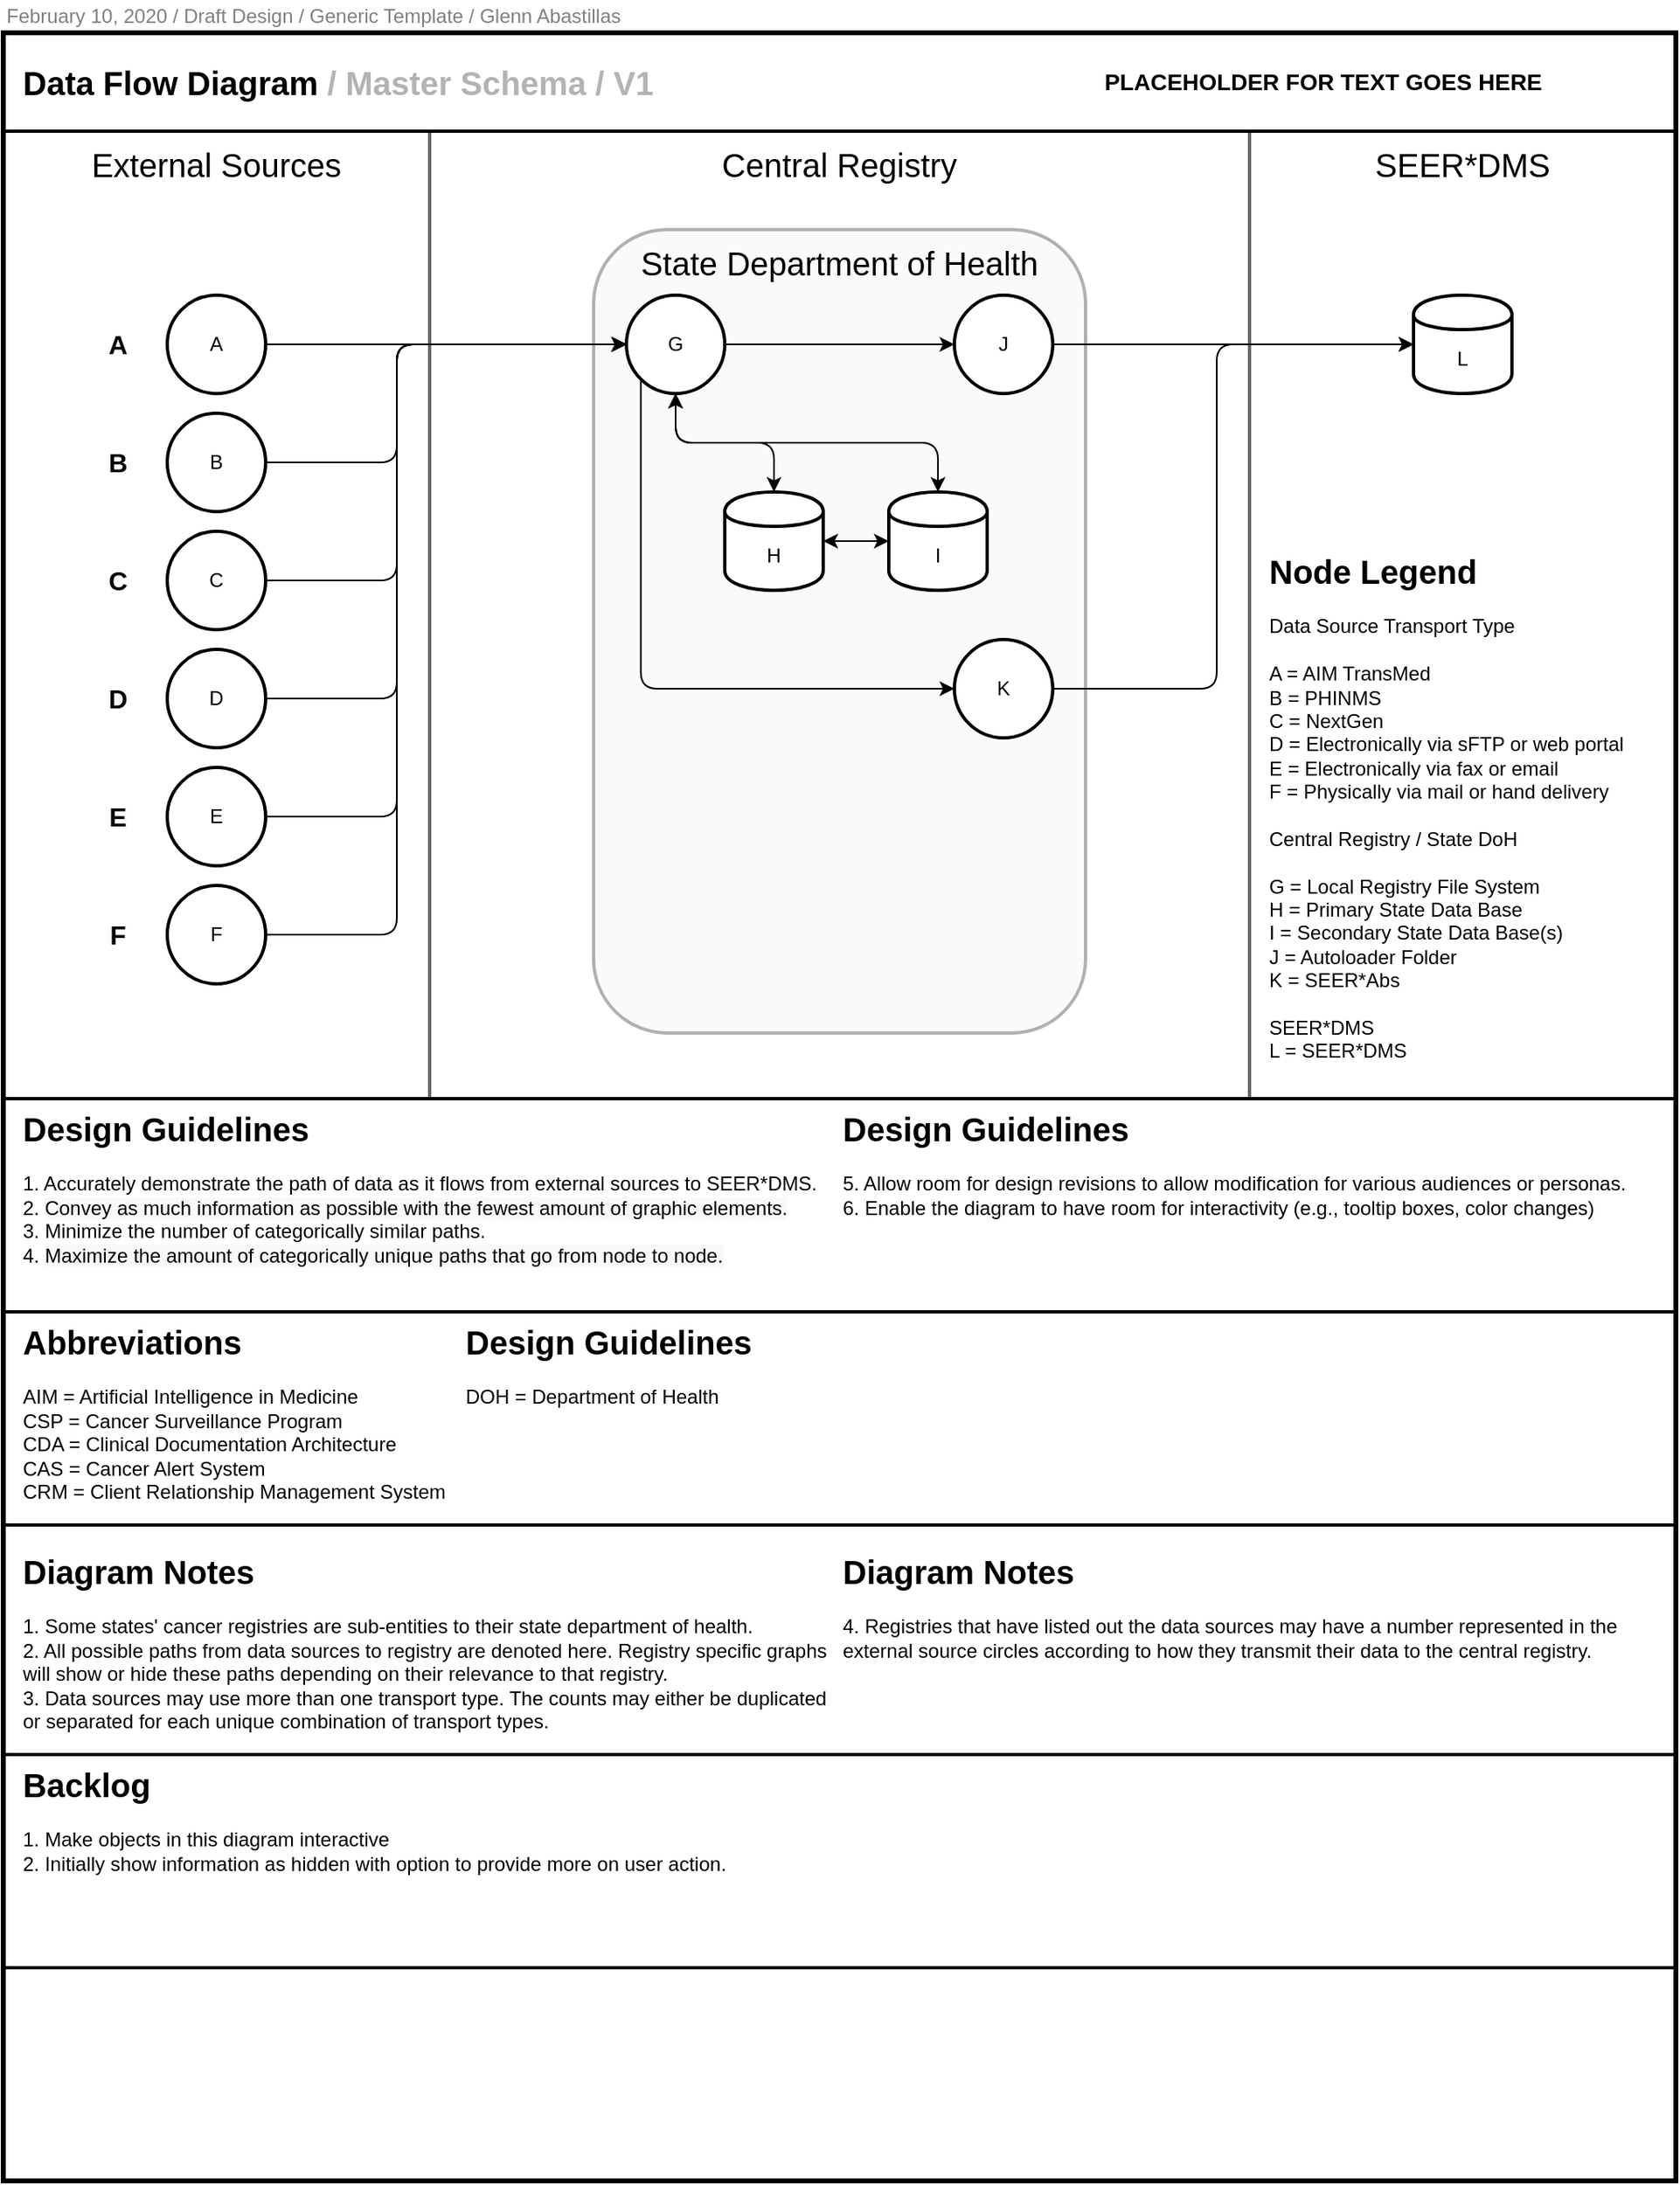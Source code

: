 <mxfile type="github" version="12.6.7" pages="5">
  <diagram id="4_loe-rSwXjhO66IxARF" name="master_schema">
    <mxGraphModel grid="1" shadow="0" math="0" pageHeight="850" pageWidth="1100" pageScale="1" page="1" fold="1" arrows="1" connect="1" tooltips="1" guides="1" gridSize="10" dy="610" dx="1249">
      <root>
        <mxCell id="0"/>
        <mxCell id="2Q-l-OiIUTWmhhpuc4lq-6" value="Regions" style="locked=1;" parent="0"/>
        <mxCell id="2Q-l-OiIUTWmhhpuc4lq-7" value="" style="rounded=0;whiteSpace=wrap;html=1;strokeWidth=2;fillColor=none;fontSize=14;align=left;strokeColor=#666666;fontColor=#333333;" parent="2Q-l-OiIUTWmhhpuc4lq-6" vertex="1">
          <mxGeometry as="geometry" height="590" width="260" y="100" x="40"/>
        </mxCell>
        <mxCell id="2Q-l-OiIUTWmhhpuc4lq-8" value="" style="rounded=0;whiteSpace=wrap;html=1;strokeWidth=2;fillColor=none;fontSize=14;align=left;strokeColor=#666666;fontColor=#333333;" parent="2Q-l-OiIUTWmhhpuc4lq-6" vertex="1">
          <mxGeometry as="geometry" height="590" width="500" y="100" x="300"/>
        </mxCell>
        <mxCell id="2Q-l-OiIUTWmhhpuc4lq-9" value="" style="rounded=0;whiteSpace=wrap;html=1;strokeWidth=2;fillColor=none;fontSize=14;align=left;strokeColor=#666666;fontColor=#333333;" parent="2Q-l-OiIUTWmhhpuc4lq-6" vertex="1">
          <mxGeometry as="geometry" height="590" width="260" y="100" x="800"/>
        </mxCell>
        <mxCell id="2Q-l-OiIUTWmhhpuc4lq-22" value="" style="rounded=1;whiteSpace=wrap;html=1;strokeWidth=2;fillColor=#f5f5f5;fontSize=14;align=left;strokeColor=#666666;fontColor=#333333;opacity=50;" parent="2Q-l-OiIUTWmhhpuc4lq-6" vertex="1">
          <mxGeometry as="geometry" height="490" width="300" y="160" x="400"/>
        </mxCell>
        <mxCell id="1" value="Frame" style="" parent="0"/>
        <mxCell id="EVoNSvgZZDJ8XkAlmknF-9" value="" style="rounded=0;whiteSpace=wrap;html=1;strokeWidth=3;fillColor=none;" parent="1" vertex="1">
          <mxGeometry as="geometry" height="1310" width="1020" y="40" x="40"/>
        </mxCell>
        <mxCell id="2Q-l-OiIUTWmhhpuc4lq-21" value="" style="rounded=0;whiteSpace=wrap;html=1;strokeWidth=2;fillColor=none;" parent="1" vertex="1">
          <mxGeometry as="geometry" height="130" width="1020" y="820" x="40"/>
        </mxCell>
        <mxCell id="EVoNSvgZZDJ8XkAlmknF-19" value="" style="rounded=0;whiteSpace=wrap;html=1;strokeWidth=2;fillColor=none;" parent="1" vertex="1">
          <mxGeometry as="geometry" height="60" width="1020" y="40" x="40"/>
        </mxCell>
        <mxCell id="EVoNSvgZZDJ8XkAlmknF-20" value="&lt;div align=&quot;left&quot; style=&quot;font-size: 20px&quot;&gt;Data Flow Diagram &lt;font color=&quot;#b3b3b3&quot;&gt;/ Master Schema / V1&lt;/font&gt;&lt;/div&gt;" style="rounded=0;whiteSpace=wrap;html=1;strokeWidth=4;fillColor=none;align=left;fontSize=20;fontStyle=1;strokeColor=none;" parent="1" vertex="1">
          <mxGeometry as="geometry" height="40" width="510" y="50" x="50"/>
        </mxCell>
        <mxCell id="EVoNSvgZZDJ8XkAlmknF-21" value="&lt;div align=&quot;center&quot; style=&quot;font-size: 14px&quot;&gt;PLACEHOLDER FOR TEXT GOES HERE&lt;/div&gt;" style="rounded=0;whiteSpace=wrap;html=1;strokeWidth=4;fillColor=none;align=center;fontSize=20;fontStyle=1;strokeColor=none;" parent="1" vertex="1">
          <mxGeometry as="geometry" height="40" width="390" y="50" x="650"/>
        </mxCell>
        <mxCell id="EVoNSvgZZDJ8XkAlmknF-33" value="" style="rounded=0;whiteSpace=wrap;html=1;strokeWidth=2;fillColor=none;" parent="1" vertex="1">
          <mxGeometry as="geometry" height="130" width="1020" y="690" x="40"/>
        </mxCell>
        <mxCell id="2Q-l-OiIUTWmhhpuc4lq-1" value="&lt;div align=&quot;left&quot; style=&quot;font-size: 20px&quot;&gt;&lt;font style=&quot;font-size: 20px&quot;&gt;&lt;b&gt;Design Guidelines&lt;/b&gt;&lt;/font&gt;&lt;/div&gt;&lt;div align=&quot;left&quot; style=&quot;font-size: 12px&quot;&gt;&lt;font style=&quot;font-size: 12px&quot;&gt;&lt;span style=&quot;font-size: 12px&quot;&gt;&lt;br&gt;&lt;/span&gt;&lt;/font&gt;&lt;/div&gt;&lt;div align=&quot;left&quot; style=&quot;font-size: 12px&quot;&gt;&lt;font style=&quot;font-size: 12px&quot;&gt;&lt;span style=&quot;font-size: 12px&quot;&gt;1. Accurately demonstrate the path of data as it flows from external sources to SEER*DMS.&lt;/span&gt;&lt;/font&gt;&lt;/div&gt;&lt;div align=&quot;left&quot; style=&quot;font-size: 12px&quot;&gt;&lt;font style=&quot;font-size: 12px&quot;&gt;&lt;span style=&quot;font-size: 12px&quot;&gt;2. &lt;span style=&quot;display: inline ; float: none ; background-color: rgb(248 , 249 , 250) ; color: rgb(0 , 0 , 0) ; font-family: &amp;#34;helvetica&amp;#34; ; font-size: 12px ; font-style: normal ; font-variant: normal ; font-weight: 400 ; letter-spacing: normal ; text-align: left ; text-decoration: none ; text-indent: 0px ; text-transform: none ; white-space: normal ; word-spacing: 0px&quot;&gt;Convey as much information as possible with the fewest amount of graphic elements.&lt;/span&gt;&lt;/span&gt;&lt;/font&gt;&lt;/div&gt;&lt;div align=&quot;left&quot; style=&quot;font-size: 12px&quot;&gt;&lt;font style=&quot;font-size: 12px&quot;&gt;&lt;span style=&quot;font-size: 12px&quot;&gt;3. Minimize the number of categorically similar paths.&lt;/span&gt;&lt;/font&gt;&lt;/div&gt;&lt;div align=&quot;left&quot; style=&quot;font-size: 12px&quot;&gt;&lt;font style=&quot;font-size: 12px&quot;&gt;&lt;span style=&quot;font-size: 12px&quot;&gt;4.&amp;nbsp;&lt;span style=&quot;background-color: rgb(248 , 249 , 250) ; color: rgb(0 , 0 , 0) ; display: inline ; float: none ; font-family: &amp;#34;helvetica&amp;#34; ; font-size: 12px ; font-style: normal ; font-variant: normal ; font-weight: 400 ; letter-spacing: normal ; text-align: left ; text-decoration: none ; text-indent: 0px ; text-transform: none ; white-space: normal ; word-spacing: 0px&quot;&gt;&lt;/span&gt;&lt;span style=&quot;display: inline ; float: none ; background-color: rgb(248 , 249 , 250) ; color: rgb(0 , 0 , 0) ; font-family: &amp;#34;helvetica&amp;#34; ; font-size: 12px ; font-style: normal ; font-variant: normal ; font-weight: 400 ; letter-spacing: normal ; text-align: left ; text-decoration: none ; text-indent: 0px ; text-transform: none ; white-space: normal ; word-spacing: 0px&quot;&gt;Maximize the amount of categorically unique paths that go from node to node.&lt;/span&gt;&lt;/span&gt;&lt;/font&gt;&lt;/div&gt;&lt;div align=&quot;left&quot; style=&quot;font-size: 12px&quot;&gt;&lt;span style=&quot;font-size: 12px&quot;&gt;&lt;/span&gt;&lt;font style=&quot;font-size: 12px&quot;&gt;&lt;/font&gt;&lt;/div&gt;" style="rounded=0;whiteSpace=wrap;html=1;strokeWidth=4;fillColor=none;align=left;fontSize=12;fontStyle=0;strokeColor=none;verticalAlign=top;" parent="1" vertex="1">
          <mxGeometry as="geometry" height="130" width="500" y="690" x="50"/>
        </mxCell>
        <mxCell id="2Q-l-OiIUTWmhhpuc4lq-10" value="External Sources" style="rounded=0;whiteSpace=wrap;html=1;strokeWidth=4;fillColor=none;align=center;fontSize=20;fontStyle=0;strokeColor=none;" parent="1" vertex="1">
          <mxGeometry as="geometry" height="40" width="260" y="100" x="40"/>
        </mxCell>
        <mxCell id="2Q-l-OiIUTWmhhpuc4lq-11" value="Central Registry" style="rounded=0;whiteSpace=wrap;html=1;strokeWidth=4;fillColor=none;align=center;fontSize=20;fontStyle=0;strokeColor=none;" parent="1" vertex="1">
          <mxGeometry as="geometry" height="40" width="500" y="100" x="300"/>
        </mxCell>
        <mxCell id="2Q-l-OiIUTWmhhpuc4lq-12" value="SEER*DMS" style="rounded=0;whiteSpace=wrap;html=1;strokeWidth=4;fillColor=none;align=center;fontSize=20;fontStyle=0;strokeColor=none;" parent="1" vertex="1">
          <mxGeometry as="geometry" height="40" width="260" y="100" x="800"/>
        </mxCell>
        <mxCell id="2Q-l-OiIUTWmhhpuc4lq-13" value="&lt;div style=&quot;font-size: 12px&quot;&gt;&lt;font color=&quot;#808080&quot;&gt;February 10, 2020 / Draft Design / Generic Template / Glenn Abastillas&lt;/font&gt;&lt;/div&gt;" style="rounded=0;whiteSpace=wrap;html=1;strokeWidth=4;fillColor=none;align=left;fontSize=12;fontStyle=0;strokeColor=none;" parent="1" vertex="1">
          <mxGeometry as="geometry" height="20" width="390" y="20" x="40"/>
        </mxCell>
        <mxCell id="2Q-l-OiIUTWmhhpuc4lq-14" value="&lt;div align=&quot;left&quot; style=&quot;font-size: 20px&quot;&gt;&lt;font color=&quot;transparent&quot; style=&quot;font-size: 20px&quot;&gt;&lt;b&gt;Design Guidelines&lt;/b&gt;&lt;/font&gt;&lt;/div&gt;&lt;div align=&quot;left&quot; style=&quot;font-size: 12px&quot;&gt;&lt;font style=&quot;font-size: 12px&quot;&gt;&lt;span style=&quot;font-size: 12px&quot;&gt;&lt;font color=&quot;transparent&quot;&gt;&lt;/font&gt;&lt;br&gt;&lt;/span&gt;&lt;/font&gt;&lt;/div&gt;&lt;div align=&quot;left&quot; style=&quot;font-size: 12px&quot;&gt;&lt;font style=&quot;font-size: 12px&quot;&gt;&lt;span style=&quot;font-size: 12px&quot;&gt;5. Allow room for design revisions to allow modification for various audiences or personas.&lt;/span&gt;&lt;/font&gt;&lt;/div&gt;&lt;div align=&quot;left&quot; style=&quot;font-size: 12px&quot;&gt;&lt;font style=&quot;font-size: 12px&quot;&gt;&lt;span style=&quot;font-size: 12px&quot;&gt;6. Enable the diagram to have room for interactivity (e.g., tooltip boxes, color changes)&lt;/span&gt;&lt;/font&gt;&lt;br&gt;&lt;/div&gt;&lt;div align=&quot;left&quot; style=&quot;font-size: 12px&quot;&gt;&lt;/div&gt;&lt;div align=&quot;left&quot; style=&quot;font-size: 12px&quot;&gt;&lt;span style=&quot;font-size: 12px&quot;&gt;&lt;/span&gt;&lt;font style=&quot;font-size: 12px&quot;&gt;&lt;/font&gt;&lt;/div&gt;" style="rounded=0;whiteSpace=wrap;html=1;strokeWidth=4;fillColor=none;align=left;fontSize=12;fontStyle=0;strokeColor=none;verticalAlign=top;" parent="1" vertex="1">
          <mxGeometry as="geometry" height="130" width="500" y="690" x="550"/>
        </mxCell>
        <mxCell id="2Q-l-OiIUTWmhhpuc4lq-15" value="&lt;div align=&quot;left&quot; style=&quot;font-size: 20px&quot;&gt;&lt;b&gt;Node Legend&lt;/b&gt;&lt;/div&gt;&lt;div align=&quot;left&quot; style=&quot;font-size: 12px&quot;&gt;&lt;font style=&quot;font-size: 12px&quot;&gt;&lt;span style=&quot;font-size: 12px&quot;&gt;&lt;font color=&quot;transparent&quot;&gt;&lt;/font&gt;&lt;font color=&quot;#000000&quot;&gt;&lt;/font&gt;&lt;b&gt;&lt;/b&gt;&lt;b&gt;&lt;/b&gt;&lt;br&gt;&lt;/span&gt;&lt;/font&gt;&lt;/div&gt;&lt;div align=&quot;left&quot; style=&quot;font-size: 12px&quot;&gt;&lt;font style=&quot;font-size: 12px&quot;&gt;&lt;span style=&quot;font-size: 12px&quot;&gt;Data Source Transport Type&lt;/span&gt;&lt;/font&gt;&lt;/div&gt;&lt;div align=&quot;left&quot; style=&quot;font-size: 12px&quot;&gt;&lt;font style=&quot;font-size: 12px&quot;&gt;&lt;span style=&quot;font-size: 12px&quot;&gt;&lt;br&gt;&lt;/span&gt;&lt;/font&gt;&lt;/div&gt;&lt;div align=&quot;left&quot; style=&quot;font-size: 12px&quot;&gt;&lt;font style=&quot;font-size: 12px&quot;&gt;&lt;span style=&quot;font-size: 12px&quot;&gt;A = AIM TransMed&lt;/span&gt;&lt;/font&gt;&lt;/div&gt;&lt;div align=&quot;left&quot; style=&quot;font-size: 12px&quot;&gt;&lt;font style=&quot;font-size: 12px&quot;&gt;&lt;span style=&quot;font-size: 12px&quot;&gt;B = PHINMS&lt;/span&gt;&lt;/font&gt;&lt;/div&gt;&lt;div align=&quot;left&quot; style=&quot;font-size: 12px&quot;&gt;&lt;font style=&quot;font-size: 12px&quot;&gt;&lt;span style=&quot;font-size: 12px&quot;&gt;C = NextGen&lt;/span&gt;&lt;/font&gt;&lt;/div&gt;&lt;div align=&quot;left&quot; style=&quot;font-size: 12px&quot;&gt;&lt;font style=&quot;font-size: 12px&quot;&gt;&lt;span style=&quot;font-size: 12px&quot;&gt;D = Electronically via sFTP or web portal&lt;/span&gt;&lt;/font&gt;&lt;/div&gt;&lt;div align=&quot;left&quot; style=&quot;font-size: 12px&quot;&gt;&lt;font style=&quot;font-size: 12px&quot;&gt;&lt;span style=&quot;font-size: 12px&quot;&gt;E = Electronically via fax or email&lt;/span&gt;&lt;/font&gt;&lt;/div&gt;&lt;div align=&quot;left&quot; style=&quot;font-size: 12px&quot;&gt;&lt;font style=&quot;font-size: 12px&quot;&gt;&lt;span style=&quot;font-size: 12px&quot;&gt;F = Physically via mail or hand delivery&lt;/span&gt;&lt;/font&gt;&lt;/div&gt;&lt;div align=&quot;left&quot; style=&quot;font-size: 12px&quot;&gt;&lt;br&gt;&lt;/div&gt;&lt;div align=&quot;left&quot; style=&quot;font-size: 12px&quot;&gt;Central Registry / State DoH&lt;/div&gt;&lt;div align=&quot;left&quot; style=&quot;font-size: 12px&quot;&gt;&lt;br&gt;&lt;/div&gt;&lt;div align=&quot;left&quot; style=&quot;font-size: 12px&quot;&gt;G = Local Registry File System&lt;/div&gt;&lt;div align=&quot;left&quot; style=&quot;font-size: 12px&quot;&gt;H = Primary State Data Base&lt;/div&gt;&lt;div align=&quot;left&quot; style=&quot;font-size: 12px&quot;&gt;I = Secondary State Data Base(s)&lt;/div&gt;&lt;div align=&quot;left&quot; style=&quot;font-size: 12px&quot;&gt;J = Autoloader Folder&lt;/div&gt;&lt;div align=&quot;left&quot; style=&quot;font-size: 12px&quot;&gt;K = SEER*Abs&lt;/div&gt;&lt;div align=&quot;left&quot; style=&quot;font-size: 12px&quot;&gt;&lt;br&gt;&lt;/div&gt;&lt;div align=&quot;left&quot; style=&quot;font-size: 12px&quot;&gt;SEER*DMS&lt;/div&gt;&lt;div align=&quot;left&quot; style=&quot;font-size: 12px&quot;&gt;L = SEER*DMS&lt;/div&gt;" style="rounded=0;whiteSpace=wrap;html=1;strokeWidth=4;fillColor=none;align=left;fontSize=12;fontStyle=0;strokeColor=none;verticalAlign=top;" parent="1" vertex="1">
          <mxGeometry as="geometry" height="330" width="240" y="350" x="810"/>
        </mxCell>
        <mxCell id="2Q-l-OiIUTWmhhpuc4lq-17" value="&lt;div align=&quot;left&quot; style=&quot;font-size: 20px&quot;&gt;&lt;font style=&quot;font-size: 20px&quot;&gt;&lt;b&gt;Abbreviations&lt;/b&gt;&lt;/font&gt;&lt;/div&gt;&lt;div align=&quot;left&quot; style=&quot;font-size: 12px&quot;&gt;&lt;font style=&quot;font-size: 12px&quot;&gt;&lt;span style=&quot;font-size: 12px&quot;&gt;&lt;br&gt;&lt;/span&gt;&lt;/font&gt;&lt;/div&gt;&lt;div align=&quot;left&quot; style=&quot;font-size: 12px&quot;&gt;&lt;font style=&quot;font-size: 12px&quot;&gt;&lt;span style=&quot;font-size: 12px&quot;&gt;AIM = Artificial Intelligence in Medicine&lt;/span&gt;&lt;/font&gt;&lt;/div&gt;&lt;div align=&quot;left&quot; style=&quot;font-size: 12px&quot;&gt;&lt;font style=&quot;font-size: 12px&quot;&gt;&lt;span style=&quot;font-size: 12px&quot;&gt;CSP = Cancer Surveillance Program&lt;/span&gt;&lt;/font&gt;&lt;/div&gt;&lt;div align=&quot;left&quot; style=&quot;font-size: 12px&quot;&gt;&lt;font style=&quot;font-size: 12px&quot;&gt;&lt;span style=&quot;font-size: 12px&quot;&gt;CDA = Clinical Documentation Architecture&lt;/span&gt;&lt;/font&gt;&lt;/div&gt;&lt;div align=&quot;left&quot; style=&quot;font-size: 12px&quot;&gt;&lt;font style=&quot;font-size: 12px&quot;&gt;&lt;span style=&quot;font-size: 12px&quot;&gt;CAS = Cancer Alert System&lt;/span&gt;&lt;/font&gt;&lt;/div&gt;&lt;div align=&quot;left&quot; style=&quot;font-size: 12px&quot;&gt;&lt;font style=&quot;font-size: 12px&quot;&gt;&lt;span style=&quot;font-size: 12px&quot;&gt;CRM = Client Relationship Management System&lt;/span&gt;&lt;/font&gt;&lt;/div&gt;&lt;div align=&quot;left&quot; style=&quot;font-size: 12px&quot;&gt;&lt;font style=&quot;font-size: 12px&quot;&gt;&lt;span style=&quot;font-size: 12px&quot;&gt;&lt;br&gt;&lt;/span&gt;&lt;/font&gt;&lt;/div&gt;" style="rounded=0;whiteSpace=wrap;html=1;strokeWidth=4;fillColor=none;align=left;fontSize=12;fontStyle=0;strokeColor=none;verticalAlign=top;" parent="1" vertex="1">
          <mxGeometry as="geometry" height="130" width="270" y="820" x="50"/>
        </mxCell>
        <mxCell id="2Q-l-OiIUTWmhhpuc4lq-18" value="&lt;div align=&quot;left&quot; style=&quot;font-size: 20px&quot;&gt;&lt;font color=&quot;transparent&quot; style=&quot;font-size: 20px&quot;&gt;&lt;b&gt;Design Guidelines&lt;/b&gt;&lt;/font&gt;&lt;/div&gt;&lt;div align=&quot;left&quot; style=&quot;font-size: 12px&quot;&gt;&lt;font style=&quot;font-size: 12px&quot;&gt;&lt;span style=&quot;font-size: 12px&quot;&gt;&lt;font color=&quot;transparent&quot;&gt;&lt;/font&gt;&lt;br&gt;&lt;/span&gt;&lt;/font&gt;&lt;/div&gt;&lt;div align=&quot;left&quot; style=&quot;font-size: 12px&quot;&gt;&lt;font style=&quot;font-size: 12px&quot;&gt;&lt;span style=&quot;font-size: 12px&quot;&gt;DOH = Department of Health&lt;/span&gt;&lt;/font&gt;&lt;/div&gt;&lt;div align=&quot;left&quot; style=&quot;font-size: 12px&quot;&gt;&lt;br&gt;&lt;/div&gt;&lt;div align=&quot;left&quot; style=&quot;font-size: 12px&quot;&gt;&lt;/div&gt;&lt;div align=&quot;left&quot; style=&quot;font-size: 12px&quot;&gt;&lt;span style=&quot;font-size: 12px&quot;&gt;&lt;/span&gt;&lt;font style=&quot;font-size: 12px&quot;&gt;&lt;/font&gt;&lt;/div&gt;" style="rounded=0;whiteSpace=wrap;html=1;strokeWidth=4;fillColor=none;align=left;fontSize=12;fontStyle=0;strokeColor=none;verticalAlign=top;" parent="1" vertex="1">
          <mxGeometry as="geometry" height="130" width="320" y="820" x="320"/>
        </mxCell>
        <mxCell id="2Q-l-OiIUTWmhhpuc4lq-23" value="State Department of Health" style="rounded=0;whiteSpace=wrap;html=1;strokeWidth=4;fillColor=none;align=center;fontSize=20;fontStyle=0;strokeColor=none;" parent="1" vertex="1">
          <mxGeometry as="geometry" height="40" width="500" y="160" x="300"/>
        </mxCell>
        <mxCell id="2Q-l-OiIUTWmhhpuc4lq-24" value="&lt;div align=&quot;left&quot; style=&quot;font-size: 20px&quot;&gt;&lt;font style=&quot;font-size: 20px&quot;&gt;&lt;b&gt;Diagram Notes&lt;/b&gt;&lt;/font&gt;&lt;/div&gt;&lt;div align=&quot;left&quot; style=&quot;font-size: 12px&quot;&gt;&lt;br&gt;&lt;/div&gt;&lt;div align=&quot;left&quot; style=&quot;font-size: 12px&quot;&gt;1. Some states&#39; cancer registries are sub-entities to their state department of health.&lt;/div&gt;&lt;div align=&quot;left&quot; style=&quot;font-size: 12px&quot;&gt;2. All possible paths from data sources to registry are denoted here. Registry specific graphs will show or hide these paths depending on their relevance to that registry.&lt;/div&gt;&lt;div align=&quot;left&quot; style=&quot;font-size: 12px&quot;&gt;3. Data sources may use more than one transport type. The counts may either be duplicated or separated for each unique combination of transport types.&lt;/div&gt;" style="rounded=0;whiteSpace=wrap;html=1;strokeWidth=4;fillColor=none;align=left;fontSize=12;fontStyle=0;strokeColor=none;verticalAlign=top;" parent="1" vertex="1">
          <mxGeometry as="geometry" height="130" width="500" y="960" x="50"/>
        </mxCell>
        <mxCell id="bzMBqXjmh7wFLPKVr_n8-1" value="" style="rounded=0;whiteSpace=wrap;html=1;strokeWidth=2;fillColor=none;" parent="1" vertex="1">
          <mxGeometry as="geometry" height="130" width="1020" y="1090" x="40"/>
        </mxCell>
        <mxCell id="bzMBqXjmh7wFLPKVr_n8-2" value="" style="rounded=0;whiteSpace=wrap;html=1;strokeWidth=2;fillColor=none;" parent="1" vertex="1">
          <mxGeometry as="geometry" height="130" width="1020" y="1220" x="40"/>
        </mxCell>
        <mxCell id="bzMBqXjmh7wFLPKVr_n8-3" value="&lt;div align=&quot;left&quot; style=&quot;font-size: 20px&quot;&gt;&lt;font style=&quot;font-size: 20px&quot;&gt;&lt;b&gt;Backlog&lt;/b&gt;&lt;/font&gt;&lt;/div&gt;&lt;div align=&quot;left&quot; style=&quot;font-size: 12px&quot;&gt;&lt;br&gt;&lt;/div&gt;&lt;div align=&quot;left&quot; style=&quot;font-size: 12px&quot;&gt;1. Make objects in this diagram interactive&lt;/div&gt;&lt;div align=&quot;left&quot; style=&quot;font-size: 12px&quot;&gt;2. Initially show information as hidden with option to provide more on user action.&lt;br&gt;&lt;/div&gt;" style="rounded=0;whiteSpace=wrap;html=1;strokeWidth=4;fillColor=none;align=left;fontSize=12;fontStyle=0;strokeColor=none;verticalAlign=top;" parent="1" vertex="1">
          <mxGeometry as="geometry" height="130" width="500" y="1090" x="50"/>
        </mxCell>
        <mxCell id="ex1dDvEXJQjtsMXo7GpL-1" value="&lt;div align=&quot;left&quot; style=&quot;font-size: 20px&quot;&gt;&lt;font color=&quot;transparent&quot; style=&quot;font-size: 20px&quot;&gt;&lt;b&gt;Diagram Notes&lt;/b&gt;&lt;/font&gt;&lt;/div&gt;&lt;div align=&quot;left&quot; style=&quot;font-size: 12px&quot;&gt;&lt;font color=&quot;transparent&quot;&gt;&lt;/font&gt;&lt;br&gt;&lt;/div&gt;&lt;div align=&quot;left&quot; style=&quot;font-size: 12px&quot;&gt;4. Registries that have listed out the data sources may have a number represented in the external source circles according to how they transmit their data to the central registry.&lt;/div&gt;" style="rounded=0;whiteSpace=wrap;html=1;strokeWidth=4;fillColor=none;align=left;fontSize=12;fontStyle=0;strokeColor=none;verticalAlign=top;" parent="1" vertex="1">
          <mxGeometry as="geometry" height="130" width="500" y="960" x="550"/>
        </mxCell>
        <mxCell id="EVoNSvgZZDJ8XkAlmknF-10" value="Nodes" style="" parent="0"/>
        <mxCell id="EVoNSvgZZDJ8XkAlmknF-11" value="A" style="ellipse;whiteSpace=wrap;html=1;strokeWidth=2;flipV=1;" parent="EVoNSvgZZDJ8XkAlmknF-10" vertex="1">
          <mxGeometry as="geometry" height="60" width="60" y="200" x="140"/>
        </mxCell>
        <mxCell id="EVoNSvgZZDJ8XkAlmknF-12" value="G" style="ellipse;whiteSpace=wrap;html=1;strokeWidth=2;" parent="EVoNSvgZZDJ8XkAlmknF-10" vertex="1">
          <mxGeometry as="geometry" height="60" width="60" y="200" x="420"/>
        </mxCell>
        <mxCell id="EVoNSvgZZDJ8XkAlmknF-14" value="K" style="ellipse;whiteSpace=wrap;html=1;strokeWidth=2;" parent="EVoNSvgZZDJ8XkAlmknF-10" vertex="1">
          <mxGeometry as="geometry" height="60" width="60" y="410" x="620"/>
        </mxCell>
        <mxCell id="EVoNSvgZZDJ8XkAlmknF-16" value="J" style="ellipse;whiteSpace=wrap;html=1;strokeWidth=2;" parent="EVoNSvgZZDJ8XkAlmknF-10" vertex="1">
          <mxGeometry as="geometry" height="60" width="60" y="200" x="620"/>
        </mxCell>
        <mxCell id="EVoNSvgZZDJ8XkAlmknF-22" value="B" style="ellipse;whiteSpace=wrap;html=1;strokeWidth=2;flipV=1;" parent="EVoNSvgZZDJ8XkAlmknF-10" vertex="1">
          <mxGeometry as="geometry" height="60" width="60" y="272" x="140"/>
        </mxCell>
        <mxCell id="EVoNSvgZZDJ8XkAlmknF-23" value="C" style="ellipse;whiteSpace=wrap;html=1;strokeWidth=2;flipV=1;" parent="EVoNSvgZZDJ8XkAlmknF-10" vertex="1">
          <mxGeometry as="geometry" height="60" width="60" y="344" x="140"/>
        </mxCell>
        <mxCell id="EVoNSvgZZDJ8XkAlmknF-24" value="D" style="ellipse;whiteSpace=wrap;html=1;strokeWidth=2;flipV=1;" parent="EVoNSvgZZDJ8XkAlmknF-10" vertex="1">
          <mxGeometry as="geometry" height="60" width="60" y="416" x="140"/>
        </mxCell>
        <mxCell id="EVoNSvgZZDJ8XkAlmknF-25" value="E" style="ellipse;whiteSpace=wrap;html=1;strokeWidth=2;flipV=1;" parent="EVoNSvgZZDJ8XkAlmknF-10" vertex="1">
          <mxGeometry as="geometry" height="60" width="60" y="488" x="140"/>
        </mxCell>
        <mxCell id="2Q-l-OiIUTWmhhpuc4lq-5" value="F" style="ellipse;whiteSpace=wrap;html=1;strokeWidth=2;flipV=1;" parent="EVoNSvgZZDJ8XkAlmknF-10" vertex="1">
          <mxGeometry as="geometry" height="60" width="60" y="560" x="140"/>
        </mxCell>
        <mxCell id="2Q-l-OiIUTWmhhpuc4lq-65" value="&lt;div align=&quot;center&quot;&gt;H&lt;/div&gt;" style="shape=cylinder;whiteSpace=wrap;html=1;boundedLbl=1;backgroundOutline=1;strokeWidth=2;fillColor=#ffffff;fontSize=12;align=center;" parent="EVoNSvgZZDJ8XkAlmknF-10" vertex="1">
          <mxGeometry as="geometry" height="60" width="60" y="320" x="480"/>
        </mxCell>
        <mxCell id="2Q-l-OiIUTWmhhpuc4lq-67" value="&lt;div align=&quot;center&quot;&gt;L&lt;/div&gt;" style="shape=cylinder;whiteSpace=wrap;html=1;boundedLbl=1;backgroundOutline=1;strokeWidth=2;fillColor=#ffffff;fontSize=12;align=center;" parent="EVoNSvgZZDJ8XkAlmknF-10" vertex="1">
          <mxGeometry as="geometry" height="60" width="60" y="200" x="900"/>
        </mxCell>
        <mxCell id="jLOSVoLkFXz3dYN2JFB8-4" value="&lt;div align=&quot;center&quot;&gt;I&lt;/div&gt;" style="shape=cylinder;whiteSpace=wrap;html=1;boundedLbl=1;backgroundOutline=1;strokeWidth=2;fillColor=#FFFFFF;fontSize=12;align=center;strokeColor=#000000;" parent="EVoNSvgZZDJ8XkAlmknF-10" vertex="1">
          <mxGeometry as="geometry" height="60" width="60" y="320" x="580"/>
        </mxCell>
        <mxCell id="ex1dDvEXJQjtsMXo7GpL-2" value="A" style="ellipse;whiteSpace=wrap;html=1;strokeWidth=2;flipV=1;fillColor=none;strokeColor=none;fontSize=16;fontStyle=1" parent="EVoNSvgZZDJ8XkAlmknF-10" vertex="1">
          <mxGeometry as="geometry" height="60" width="60" y="200" x="80"/>
        </mxCell>
        <mxCell id="ex1dDvEXJQjtsMXo7GpL-3" value="B" style="ellipse;whiteSpace=wrap;html=1;strokeWidth=2;flipV=1;fillColor=none;strokeColor=none;fontSize=16;fontStyle=1" parent="EVoNSvgZZDJ8XkAlmknF-10" vertex="1">
          <mxGeometry as="geometry" height="60" width="60" y="272" x="80"/>
        </mxCell>
        <mxCell id="ex1dDvEXJQjtsMXo7GpL-4" value="C" style="ellipse;whiteSpace=wrap;html=1;strokeWidth=2;flipV=1;fillColor=none;strokeColor=none;fontSize=16;fontStyle=1" parent="EVoNSvgZZDJ8XkAlmknF-10" vertex="1">
          <mxGeometry as="geometry" height="60" width="60" y="344" x="80"/>
        </mxCell>
        <mxCell id="ex1dDvEXJQjtsMXo7GpL-5" value="D" style="ellipse;whiteSpace=wrap;html=1;strokeWidth=2;flipV=1;fillColor=none;strokeColor=none;fontSize=16;fontStyle=1" parent="EVoNSvgZZDJ8XkAlmknF-10" vertex="1">
          <mxGeometry as="geometry" height="60" width="60" y="416" x="80"/>
        </mxCell>
        <mxCell id="ex1dDvEXJQjtsMXo7GpL-6" value="E" style="ellipse;whiteSpace=wrap;html=1;strokeWidth=2;flipV=1;fillColor=none;strokeColor=none;fontSize=16;fontStyle=1" parent="EVoNSvgZZDJ8XkAlmknF-10" vertex="1">
          <mxGeometry as="geometry" height="60" width="60" y="488" x="80"/>
        </mxCell>
        <mxCell id="ex1dDvEXJQjtsMXo7GpL-7" value="F" style="ellipse;whiteSpace=wrap;html=1;strokeWidth=2;flipV=1;fillColor=none;strokeColor=none;fontSize=16;fontStyle=1" parent="EVoNSvgZZDJ8XkAlmknF-10" vertex="1">
          <mxGeometry as="geometry" height="60" width="60" y="560" x="80"/>
        </mxCell>
        <mxCell id="2Q-l-OiIUTWmhhpuc4lq-42" value="edges_to_registry" style="locked=1;" parent="0"/>
        <mxCell id="2Q-l-OiIUTWmhhpuc4lq-50" style="edgeStyle=elbowEdgeStyle;orthogonalLoop=1;jettySize=auto;html=1;exitX=1;exitY=0.5;exitDx=0;exitDy=0;fontSize=12;rounded=1;" parent="2Q-l-OiIUTWmhhpuc4lq-42" edge="1">
          <mxGeometry as="geometry" relative="1">
            <mxPoint as="sourcePoint" y="230" x="200"/>
            <mxPoint as="targetPoint" y="230" x="420"/>
          </mxGeometry>
        </mxCell>
        <mxCell id="2Q-l-OiIUTWmhhpuc4lq-51" style="edgeStyle=elbowEdgeStyle;orthogonalLoop=1;jettySize=auto;html=1;exitX=1;exitY=0.5;exitDx=0;exitDy=0;fontSize=12;rounded=1;" parent="2Q-l-OiIUTWmhhpuc4lq-42" edge="1" target="EVoNSvgZZDJ8XkAlmknF-12">
          <mxGeometry as="geometry" relative="1">
            <mxPoint as="targetPoint" y="230" x="520"/>
            <mxPoint as="sourcePoint" y="302" x="200"/>
            <Array as="points">
              <mxPoint y="270" x="280"/>
            </Array>
          </mxGeometry>
        </mxCell>
        <mxCell id="2Q-l-OiIUTWmhhpuc4lq-52" style="edgeStyle=elbowEdgeStyle;orthogonalLoop=1;jettySize=auto;html=1;exitX=1;exitY=0.5;exitDx=0;exitDy=0;entryX=0;entryY=0.5;entryDx=0;entryDy=0;fontSize=12;rounded=1;" parent="2Q-l-OiIUTWmhhpuc4lq-42" edge="1" target="EVoNSvgZZDJ8XkAlmknF-12">
          <mxGeometry as="geometry" relative="1">
            <mxPoint as="sourcePoint" y="374" x="200"/>
            <mxPoint as="targetPoint" y="230" x="520"/>
            <Array as="points">
              <mxPoint y="310" x="280"/>
            </Array>
          </mxGeometry>
        </mxCell>
        <mxCell id="2Q-l-OiIUTWmhhpuc4lq-53" style="edgeStyle=elbowEdgeStyle;orthogonalLoop=1;jettySize=auto;html=1;exitX=1;exitY=0.5;exitDx=0;exitDy=0;fontSize=12;rounded=1;entryX=0;entryY=0.5;entryDx=0;entryDy=0;" parent="2Q-l-OiIUTWmhhpuc4lq-42" edge="1" target="EVoNSvgZZDJ8XkAlmknF-12">
          <mxGeometry as="geometry" relative="1">
            <mxPoint as="targetPoint" y="230" x="520"/>
            <mxPoint as="sourcePoint" y="446" x="200"/>
            <Array as="points">
              <mxPoint y="340" x="280"/>
            </Array>
          </mxGeometry>
        </mxCell>
        <mxCell id="2Q-l-OiIUTWmhhpuc4lq-54" style="edgeStyle=elbowEdgeStyle;orthogonalLoop=1;jettySize=auto;html=1;exitX=1;exitY=0.5;exitDx=0;exitDy=0;fontSize=12;rounded=1;" parent="2Q-l-OiIUTWmhhpuc4lq-42" edge="1">
          <mxGeometry as="geometry" relative="1">
            <mxPoint as="targetPoint" y="230" x="420"/>
            <mxPoint as="sourcePoint" y="518" x="200"/>
            <Array as="points">
              <mxPoint y="380" x="280"/>
            </Array>
          </mxGeometry>
        </mxCell>
        <mxCell id="2Q-l-OiIUTWmhhpuc4lq-55" style="edgeStyle=elbowEdgeStyle;orthogonalLoop=1;jettySize=auto;html=1;exitX=1;exitY=0.5;exitDx=0;exitDy=0;fontSize=12;rounded=1;" parent="2Q-l-OiIUTWmhhpuc4lq-42" edge="1">
          <mxGeometry as="geometry" relative="1">
            <mxPoint as="targetPoint" y="230" x="420"/>
            <mxPoint as="sourcePoint" y="590" x="200"/>
            <Array as="points">
              <mxPoint y="410" x="280"/>
            </Array>
          </mxGeometry>
        </mxCell>
        <mxCell id="2Q-l-OiIUTWmhhpuc4lq-56" value="edges_in_registry" style="locked=1;" parent="0"/>
        <mxCell id="2Q-l-OiIUTWmhhpuc4lq-59" style="edgeStyle=none;rounded=0;orthogonalLoop=1;jettySize=auto;html=1;exitX=1;exitY=0.5;exitDx=0;exitDy=0;entryX=0;entryY=0.5;entryDx=0;entryDy=0;fontSize=12;startArrow=classic;startFill=1;" parent="2Q-l-OiIUTWmhhpuc4lq-56" edge="1">
          <mxGeometry as="geometry" relative="1">
            <mxPoint as="sourcePoint" y="350" x="580"/>
            <mxPoint as="targetPoint" y="350" x="580"/>
          </mxGeometry>
        </mxCell>
        <mxCell id="jLOSVoLkFXz3dYN2JFB8-5" style="rounded=1;orthogonalLoop=1;jettySize=auto;html=1;exitX=0.5;exitY=1;exitDx=0;exitDy=0;fontSize=12;entryX=0.5;entryY=0;entryDx=0;entryDy=0;edgeStyle=elbowEdgeStyle;elbow=vertical;startArrow=classic;startFill=1;" parent="2Q-l-OiIUTWmhhpuc4lq-56" edge="1" target="2Q-l-OiIUTWmhhpuc4lq-65">
          <mxGeometry as="geometry" relative="1">
            <mxPoint as="sourcePoint" y="260" x="450"/>
            <mxPoint as="targetPoint" y="320" x="450"/>
          </mxGeometry>
        </mxCell>
        <mxCell id="jLOSVoLkFXz3dYN2JFB8-6" style="edgeStyle=elbowEdgeStyle;rounded=1;comic=0;jumpStyle=none;orthogonalLoop=1;jettySize=auto;elbow=vertical;html=1;exitX=1;exitY=0.5;exitDx=0;exitDy=0;shadow=0;startArrow=none;startFill=0;fontSize=12;" parent="2Q-l-OiIUTWmhhpuc4lq-56" edge="1">
          <mxGeometry as="geometry" relative="1">
            <mxPoint as="sourcePoint" y="230" x="480"/>
            <mxPoint as="targetPoint" y="230" x="620"/>
            <Array as="points">
              <mxPoint y="230" x="570"/>
              <mxPoint y="335" x="680"/>
            </Array>
          </mxGeometry>
        </mxCell>
        <mxCell id="jLOSVoLkFXz3dYN2JFB8-7" style="edgeStyle=elbowEdgeStyle;rounded=1;comic=0;jumpStyle=none;orthogonalLoop=1;jettySize=auto;elbow=vertical;html=1;exitX=1;exitY=0.5;exitDx=0;exitDy=0;entryX=0;entryY=0.5;entryDx=0;entryDy=0;shadow=0;startArrow=classic;startFill=1;strokeColor=#000000;fontSize=24;fontColor=none;" parent="2Q-l-OiIUTWmhhpuc4lq-56" edge="1" target="jLOSVoLkFXz3dYN2JFB8-4" source="2Q-l-OiIUTWmhhpuc4lq-65">
          <mxGeometry as="geometry" relative="1"/>
        </mxCell>
        <mxCell id="jLOSVoLkFXz3dYN2JFB8-8" style="edgeStyle=elbowEdgeStyle;rounded=1;comic=0;jumpStyle=none;orthogonalLoop=1;jettySize=auto;elbow=vertical;html=1;exitX=0.5;exitY=1;exitDx=0;exitDy=0;entryX=0.5;entryY=0;entryDx=0;entryDy=0;shadow=0;startArrow=classic;startFill=1;strokeColor=#000000;fontSize=24;fontColor=none;" parent="2Q-l-OiIUTWmhhpuc4lq-56" edge="1" target="jLOSVoLkFXz3dYN2JFB8-4" source="EVoNSvgZZDJ8XkAlmknF-12">
          <mxGeometry as="geometry" relative="1"/>
        </mxCell>
        <mxCell id="jLOSVoLkFXz3dYN2JFB8-9" style="edgeStyle=elbowEdgeStyle;rounded=1;comic=0;jumpStyle=none;orthogonalLoop=1;jettySize=auto;elbow=vertical;html=1;exitX=0;exitY=1;exitDx=0;exitDy=0;entryX=0;entryY=0.5;entryDx=0;entryDy=0;shadow=0;startArrow=none;startFill=0;strokeColor=#000000;fontSize=24;fontColor=none;" parent="2Q-l-OiIUTWmhhpuc4lq-56" edge="1" target="EVoNSvgZZDJ8XkAlmknF-14" source="EVoNSvgZZDJ8XkAlmknF-12">
          <mxGeometry as="geometry" relative="1">
            <Array as="points">
              <mxPoint y="440" x="520"/>
            </Array>
          </mxGeometry>
        </mxCell>
        <mxCell id="2Q-l-OiIUTWmhhpuc4lq-60" value="edges_to_seerdms" style="locked=1;" parent="0"/>
        <mxCell id="2Q-l-OiIUTWmhhpuc4lq-61" style="edgeStyle=elbowEdgeStyle;rounded=1;orthogonalLoop=1;jettySize=auto;html=1;exitX=1;exitY=0.5;exitDx=0;exitDy=0;entryX=0;entryY=0.5;entryDx=0;entryDy=0;startArrow=none;startFill=0;fontSize=12;" parent="2Q-l-OiIUTWmhhpuc4lq-60" edge="1" source="EVoNSvgZZDJ8XkAlmknF-14">
          <mxGeometry as="geometry" relative="1">
            <mxPoint as="sourcePoint" y="590" x="640"/>
            <mxPoint as="targetPoint" y="230" x="900"/>
            <Array as="points">
              <mxPoint y="410" x="780"/>
            </Array>
          </mxGeometry>
        </mxCell>
        <mxCell id="2Q-l-OiIUTWmhhpuc4lq-64" style="edgeStyle=elbowEdgeStyle;rounded=1;orthogonalLoop=1;jettySize=auto;html=1;exitX=1;exitY=0.5;exitDx=0;exitDy=0;startArrow=none;startFill=0;fontSize=12;" parent="2Q-l-OiIUTWmhhpuc4lq-60" edge="1" source="EVoNSvgZZDJ8XkAlmknF-16">
          <mxGeometry as="geometry" relative="1">
            <mxPoint as="targetPoint" y="230" x="900"/>
            <mxPoint as="sourcePoint" y="470" x="640"/>
            <Array as="points">
              <mxPoint y="350" x="780"/>
            </Array>
          </mxGeometry>
        </mxCell>
      </root>
    </mxGraphModel>
  </diagram>
  <diagram id="Ya77ZEPeJviUbr4vMSOA" name="master_graphic_definitions">
    <mxGraphModel grid="1" shadow="0" math="0" pageHeight="850" pageWidth="1100" pageScale="1" page="1" fold="1" arrows="1" connect="1" tooltips="1" guides="1" gridSize="10" dy="610" dx="1249">
      <root>
        <mxCell id="9LEPkugGFJtijjJ_8Q-n-0"/>
        <mxCell id="9LEPkugGFJtijjJ_8Q-n-1" value="Regions" style="locked=1;" parent="9LEPkugGFJtijjJ_8Q-n-0"/>
        <mxCell id="9LEPkugGFJtijjJ_8Q-n-2" value="" style="rounded=0;whiteSpace=wrap;html=1;strokeWidth=2;fillColor=#FFFFFF;fontSize=14;align=left;strokeColor=#000000;fontColor=#000000;" parent="9LEPkugGFJtijjJ_8Q-n-1" vertex="1">
          <mxGeometry as="geometry" height="590" width="260" y="100" x="40"/>
        </mxCell>
        <mxCell id="9LEPkugGFJtijjJ_8Q-n-3" value="" style="rounded=0;whiteSpace=wrap;html=1;strokeWidth=2;fillColor=#FFFFFF;fontSize=14;align=left;strokeColor=#000000;fontColor=#000000;" parent="9LEPkugGFJtijjJ_8Q-n-1" vertex="1">
          <mxGeometry as="geometry" height="590" width="500" y="100" x="300"/>
        </mxCell>
        <mxCell id="9LEPkugGFJtijjJ_8Q-n-4" value="" style="rounded=0;whiteSpace=wrap;html=1;strokeWidth=2;fillColor=#FFFFFF;fontSize=14;align=left;strokeColor=#000000;fontColor=#000000;" parent="9LEPkugGFJtijjJ_8Q-n-1" vertex="1">
          <mxGeometry as="geometry" height="590" width="260" y="100" x="800"/>
        </mxCell>
        <mxCell id="9LEPkugGFJtijjJ_8Q-n-5" value="" style="rounded=1;whiteSpace=wrap;html=1;strokeWidth=2;fillColor=#f5f5f5;fontSize=14;align=left;strokeColor=#666666;fontColor=#333333;opacity=50;" parent="9LEPkugGFJtijjJ_8Q-n-1" vertex="1">
          <mxGeometry as="geometry" height="490" width="300" y="160" x="400"/>
        </mxCell>
        <mxCell id="9LEPkugGFJtijjJ_8Q-n-6" value="Frame" style="locked=1;" parent="9LEPkugGFJtijjJ_8Q-n-0"/>
        <mxCell id="9LEPkugGFJtijjJ_8Q-n-7" value="" style="rounded=0;whiteSpace=wrap;html=1;strokeWidth=2;fillColor=none;" parent="9LEPkugGFJtijjJ_8Q-n-6" vertex="1">
          <mxGeometry as="geometry" height="130" width="1020" y="820" x="40"/>
        </mxCell>
        <mxCell id="9LEPkugGFJtijjJ_8Q-n-8" value="" style="rounded=0;whiteSpace=wrap;html=1;strokeWidth=3;fillColor=none;" parent="9LEPkugGFJtijjJ_8Q-n-6" vertex="1">
          <mxGeometry as="geometry" height="1050" width="1020" y="40" x="40"/>
        </mxCell>
        <mxCell id="9LEPkugGFJtijjJ_8Q-n-9" value="" style="rounded=0;whiteSpace=wrap;html=1;strokeWidth=2;fillColor=none;" parent="9LEPkugGFJtijjJ_8Q-n-6" vertex="1">
          <mxGeometry as="geometry" height="60" width="1020" y="40" x="40"/>
        </mxCell>
        <mxCell id="9LEPkugGFJtijjJ_8Q-n-10" value="&lt;div align=&quot;left&quot; style=&quot;font-size: 20px&quot;&gt;Data Flow Diagram &lt;font color=&quot;#b3b3b3&quot;&gt;/ Master Schema / V1&lt;/font&gt;&lt;/div&gt;" style="rounded=0;whiteSpace=wrap;html=1;strokeWidth=4;fillColor=none;align=left;fontSize=20;fontStyle=1;strokeColor=none;" parent="9LEPkugGFJtijjJ_8Q-n-6" vertex="1">
          <mxGeometry as="geometry" height="40" width="510" y="50" x="50"/>
        </mxCell>
        <mxCell id="9LEPkugGFJtijjJ_8Q-n-11" value="&lt;div align=&quot;center&quot; style=&quot;font-size: 14px&quot;&gt;PLACEHOLDER FOR TEXT GOES HERE&lt;/div&gt;" style="rounded=0;whiteSpace=wrap;html=1;strokeWidth=4;fillColor=none;align=center;fontSize=20;fontStyle=1;strokeColor=none;" parent="9LEPkugGFJtijjJ_8Q-n-6" vertex="1">
          <mxGeometry as="geometry" height="40" width="390" y="50" x="650"/>
        </mxCell>
        <mxCell id="9LEPkugGFJtijjJ_8Q-n-12" value="" style="rounded=0;whiteSpace=wrap;html=1;strokeWidth=2;fillColor=none;" parent="9LEPkugGFJtijjJ_8Q-n-6" vertex="1">
          <mxGeometry as="geometry" height="130" width="1020" y="690" x="40"/>
        </mxCell>
        <mxCell id="9LEPkugGFJtijjJ_8Q-n-13" value="&lt;div align=&quot;left&quot; style=&quot;font-size: 20px&quot;&gt;&lt;font style=&quot;font-size: 20px&quot;&gt;&lt;b&gt;Design Guidelines&lt;/b&gt;&lt;/font&gt;&lt;/div&gt;&lt;div align=&quot;left&quot; style=&quot;font-size: 12px&quot;&gt;&lt;font style=&quot;font-size: 12px&quot;&gt;&lt;span style=&quot;font-size: 12px&quot;&gt;&lt;br&gt;&lt;/span&gt;&lt;/font&gt;&lt;/div&gt;&lt;div align=&quot;left&quot; style=&quot;font-size: 12px&quot;&gt;&lt;font style=&quot;font-size: 12px&quot;&gt;&lt;span style=&quot;font-size: 12px&quot;&gt;1. Accurately demonstrate the path of data as it flows from external sources to SEER*DMS.&lt;/span&gt;&lt;/font&gt;&lt;/div&gt;&lt;div align=&quot;left&quot; style=&quot;font-size: 12px&quot;&gt;&lt;font style=&quot;font-size: 12px&quot;&gt;&lt;span style=&quot;font-size: 12px&quot;&gt;2. &lt;span style=&quot;display: inline ; float: none ; background-color: rgb(248 , 249 , 250) ; color: rgb(0 , 0 , 0) ; font-family: &amp;#34;helvetica&amp;#34; ; font-size: 12px ; font-style: normal ; font-variant: normal ; font-weight: 400 ; letter-spacing: normal ; text-align: left ; text-decoration: none ; text-indent: 0px ; text-transform: none ; white-space: normal ; word-spacing: 0px&quot;&gt;Convey as much information as possible with the fewest amount of graphic elements.&lt;/span&gt;&lt;/span&gt;&lt;/font&gt;&lt;/div&gt;&lt;div align=&quot;left&quot; style=&quot;font-size: 12px&quot;&gt;&lt;font style=&quot;font-size: 12px&quot;&gt;&lt;span style=&quot;font-size: 12px&quot;&gt;3. Minimize the number of categorically similar paths.&lt;/span&gt;&lt;/font&gt;&lt;/div&gt;&lt;div align=&quot;left&quot; style=&quot;font-size: 12px&quot;&gt;&lt;font style=&quot;font-size: 12px&quot;&gt;&lt;span style=&quot;font-size: 12px&quot;&gt;4.&amp;nbsp;&lt;span style=&quot;background-color: rgb(248 , 249 , 250) ; color: rgb(0 , 0 , 0) ; display: inline ; float: none ; font-family: &amp;#34;helvetica&amp;#34; ; font-size: 12px ; font-style: normal ; font-variant: normal ; font-weight: 400 ; letter-spacing: normal ; text-align: left ; text-decoration: none ; text-indent: 0px ; text-transform: none ; white-space: normal ; word-spacing: 0px&quot;&gt;&lt;/span&gt;&lt;span style=&quot;display: inline ; float: none ; background-color: rgb(248 , 249 , 250) ; color: rgb(0 , 0 , 0) ; font-family: &amp;#34;helvetica&amp;#34; ; font-size: 12px ; font-style: normal ; font-variant: normal ; font-weight: 400 ; letter-spacing: normal ; text-align: left ; text-decoration: none ; text-indent: 0px ; text-transform: none ; white-space: normal ; word-spacing: 0px&quot;&gt;Maximize the amount of categorically unique paths that go from node to node.&lt;/span&gt;&lt;/span&gt;&lt;/font&gt;&lt;/div&gt;&lt;div align=&quot;left&quot; style=&quot;font-size: 12px&quot;&gt;&lt;span style=&quot;font-size: 12px&quot;&gt;&lt;/span&gt;&lt;font style=&quot;font-size: 12px&quot;&gt;&lt;/font&gt;&lt;/div&gt;" style="rounded=0;whiteSpace=wrap;html=1;strokeWidth=4;fillColor=none;align=left;fontSize=12;fontStyle=0;strokeColor=none;verticalAlign=top;" parent="9LEPkugGFJtijjJ_8Q-n-6" vertex="1">
          <mxGeometry as="geometry" height="130" width="500" y="690" x="50"/>
        </mxCell>
        <mxCell id="9LEPkugGFJtijjJ_8Q-n-14" value="External Sources" style="rounded=0;whiteSpace=wrap;html=1;strokeWidth=4;fillColor=none;align=center;fontSize=20;fontStyle=0;strokeColor=none;" parent="9LEPkugGFJtijjJ_8Q-n-6" vertex="1">
          <mxGeometry as="geometry" height="40" width="260" y="100" x="40"/>
        </mxCell>
        <mxCell id="9LEPkugGFJtijjJ_8Q-n-15" value="Central Registry" style="rounded=0;whiteSpace=wrap;html=1;strokeWidth=4;fillColor=none;align=center;fontSize=20;fontStyle=0;strokeColor=none;" parent="9LEPkugGFJtijjJ_8Q-n-6" vertex="1">
          <mxGeometry as="geometry" height="40" width="500" y="100" x="300"/>
        </mxCell>
        <mxCell id="9LEPkugGFJtijjJ_8Q-n-16" value="SEER*DMS" style="rounded=0;whiteSpace=wrap;html=1;strokeWidth=4;fillColor=none;align=center;fontSize=20;fontStyle=0;strokeColor=none;" parent="9LEPkugGFJtijjJ_8Q-n-6" vertex="1">
          <mxGeometry as="geometry" height="40" width="260" y="100" x="800"/>
        </mxCell>
        <mxCell id="9LEPkugGFJtijjJ_8Q-n-17" value="&lt;div style=&quot;font-size: 12px&quot;&gt;&lt;font color=&quot;#808080&quot;&gt;February 10, 2020 / Draft Design / Generic Template / Glenn Abastillas&lt;/font&gt;&lt;/div&gt;" style="rounded=0;whiteSpace=wrap;html=1;strokeWidth=4;fillColor=none;align=left;fontSize=12;fontStyle=0;strokeColor=none;" parent="9LEPkugGFJtijjJ_8Q-n-6" vertex="1">
          <mxGeometry as="geometry" height="20" width="390" y="20" x="40"/>
        </mxCell>
        <mxCell id="9LEPkugGFJtijjJ_8Q-n-18" value="&lt;div align=&quot;left&quot; style=&quot;font-size: 20px&quot;&gt;&lt;font color=&quot;transparent&quot; style=&quot;font-size: 20px&quot;&gt;&lt;b&gt;Design Guidelines&lt;/b&gt;&lt;/font&gt;&lt;/div&gt;&lt;div align=&quot;left&quot; style=&quot;font-size: 12px&quot;&gt;&lt;font style=&quot;font-size: 12px&quot;&gt;&lt;span style=&quot;font-size: 12px&quot;&gt;&lt;font color=&quot;transparent&quot;&gt;&lt;/font&gt;&lt;br&gt;&lt;/span&gt;&lt;/font&gt;&lt;/div&gt;&lt;div align=&quot;left&quot; style=&quot;font-size: 12px&quot;&gt;&lt;font style=&quot;font-size: 12px&quot;&gt;&lt;span style=&quot;font-size: 12px&quot;&gt;5. Allow room for design revisions to allow modification for various audiences or personas.&lt;/span&gt;&lt;/font&gt;&lt;/div&gt;&lt;div align=&quot;left&quot; style=&quot;font-size: 12px&quot;&gt;&lt;font style=&quot;font-size: 12px&quot;&gt;&lt;span style=&quot;font-size: 12px&quot;&gt;6. Enable the diagram to have room for interactivity (e.g., tooltip boxes, color changes)&lt;/span&gt;&lt;/font&gt;&lt;br&gt;&lt;/div&gt;&lt;div align=&quot;left&quot; style=&quot;font-size: 12px&quot;&gt;&lt;/div&gt;&lt;div align=&quot;left&quot; style=&quot;font-size: 12px&quot;&gt;&lt;span style=&quot;font-size: 12px&quot;&gt;&lt;/span&gt;&lt;font style=&quot;font-size: 12px&quot;&gt;&lt;/font&gt;&lt;/div&gt;" style="rounded=0;whiteSpace=wrap;html=1;strokeWidth=4;fillColor=none;align=left;fontSize=12;fontStyle=0;strokeColor=none;verticalAlign=top;" parent="9LEPkugGFJtijjJ_8Q-n-6" vertex="1">
          <mxGeometry as="geometry" height="130" width="500" y="690" x="550"/>
        </mxCell>
        <mxCell id="9LEPkugGFJtijjJ_8Q-n-19" value="&lt;div align=&quot;left&quot; style=&quot;font-size: 20px&quot;&gt;&lt;b&gt;Node Legend&lt;/b&gt;&lt;/div&gt;&lt;div align=&quot;left&quot; style=&quot;font-size: 12px&quot;&gt;&lt;font style=&quot;font-size: 12px&quot;&gt;&lt;span style=&quot;font-size: 12px&quot;&gt;&lt;font color=&quot;transparent&quot;&gt;&lt;/font&gt;&lt;font color=&quot;#000000&quot;&gt;&lt;/font&gt;&lt;b&gt;&lt;/b&gt;&lt;b&gt;&lt;/b&gt;&lt;br&gt;&lt;/span&gt;&lt;/font&gt;&lt;/div&gt;&lt;div align=&quot;left&quot; style=&quot;font-size: 12px&quot;&gt;&lt;font style=&quot;font-size: 12px&quot;&gt;&lt;span style=&quot;font-size: 12px&quot;&gt;Data Source Transport Type&lt;/span&gt;&lt;/font&gt;&lt;/div&gt;&lt;div align=&quot;left&quot; style=&quot;font-size: 12px&quot;&gt;&lt;font style=&quot;font-size: 12px&quot;&gt;&lt;span style=&quot;font-size: 12px&quot;&gt;&lt;br&gt;&lt;/span&gt;&lt;/font&gt;&lt;/div&gt;&lt;div align=&quot;left&quot; style=&quot;font-size: 12px&quot;&gt;&lt;font style=&quot;font-size: 12px&quot;&gt;&lt;span style=&quot;font-size: 12px&quot;&gt;A = AIM TransMed&lt;/span&gt;&lt;/font&gt;&lt;/div&gt;&lt;div align=&quot;left&quot; style=&quot;font-size: 12px&quot;&gt;&lt;font style=&quot;font-size: 12px&quot;&gt;&lt;span style=&quot;font-size: 12px&quot;&gt;B = PHINMS&lt;/span&gt;&lt;/font&gt;&lt;/div&gt;&lt;div align=&quot;left&quot; style=&quot;font-size: 12px&quot;&gt;&lt;font style=&quot;font-size: 12px&quot;&gt;&lt;span style=&quot;font-size: 12px&quot;&gt;C = NextGen&lt;/span&gt;&lt;/font&gt;&lt;/div&gt;&lt;div align=&quot;left&quot; style=&quot;font-size: 12px&quot;&gt;&lt;font style=&quot;font-size: 12px&quot;&gt;&lt;span style=&quot;font-size: 12px&quot;&gt;D = Electronically via sFTP or web portal&lt;/span&gt;&lt;/font&gt;&lt;/div&gt;&lt;div align=&quot;left&quot; style=&quot;font-size: 12px&quot;&gt;&lt;font style=&quot;font-size: 12px&quot;&gt;&lt;span style=&quot;font-size: 12px&quot;&gt;E = Electronically via fax or email&lt;/span&gt;&lt;/font&gt;&lt;/div&gt;&lt;div align=&quot;left&quot; style=&quot;font-size: 12px&quot;&gt;&lt;font style=&quot;font-size: 12px&quot;&gt;&lt;span style=&quot;font-size: 12px&quot;&gt;F = Physically via mail or hand delivery&lt;/span&gt;&lt;/font&gt;&lt;/div&gt;&lt;div align=&quot;left&quot; style=&quot;font-size: 12px&quot;&gt;&lt;br&gt;&lt;/div&gt;&lt;div align=&quot;left&quot; style=&quot;font-size: 12px&quot;&gt;Central Registry / State DoH&lt;/div&gt;&lt;div align=&quot;left&quot; style=&quot;font-size: 12px&quot;&gt;&lt;br&gt;&lt;/div&gt;&lt;div align=&quot;left&quot; style=&quot;font-size: 12px&quot;&gt;G = Local Registry File System&lt;/div&gt;&lt;div align=&quot;left&quot; style=&quot;font-size: 12px&quot;&gt;H = Primary State Data Base&lt;/div&gt;&lt;div align=&quot;left&quot; style=&quot;font-size: 12px&quot;&gt;I = Secondary State Data Base(s)&lt;/div&gt;&lt;div align=&quot;left&quot; style=&quot;font-size: 12px&quot;&gt;J = Autoloader Folder&lt;/div&gt;&lt;div align=&quot;left&quot; style=&quot;font-size: 12px&quot;&gt;K = SEER*Abs&lt;/div&gt;&lt;div align=&quot;left&quot; style=&quot;font-size: 12px&quot;&gt;&lt;br&gt;&lt;/div&gt;&lt;div align=&quot;left&quot; style=&quot;font-size: 12px&quot;&gt;SEER*DMS&lt;/div&gt;&lt;div align=&quot;left&quot; style=&quot;font-size: 12px&quot;&gt;L = SEER*DMS&lt;/div&gt;" style="rounded=0;whiteSpace=wrap;html=1;strokeWidth=4;fillColor=none;align=left;fontSize=12;fontStyle=0;strokeColor=none;verticalAlign=top;" parent="9LEPkugGFJtijjJ_8Q-n-6" vertex="1">
          <mxGeometry as="geometry" height="330" width="240" y="350" x="810"/>
        </mxCell>
        <mxCell id="9LEPkugGFJtijjJ_8Q-n-20" value="&lt;div align=&quot;left&quot; style=&quot;font-size: 20px&quot;&gt;&lt;font style=&quot;font-size: 20px&quot;&gt;&lt;b&gt;Abbreviations&lt;/b&gt;&lt;/font&gt;&lt;/div&gt;&lt;div align=&quot;left&quot; style=&quot;font-size: 12px&quot;&gt;&lt;font style=&quot;font-size: 12px&quot;&gt;&lt;span style=&quot;font-size: 12px&quot;&gt;&lt;br&gt;&lt;/span&gt;&lt;/font&gt;&lt;/div&gt;&lt;div align=&quot;left&quot; style=&quot;font-size: 12px&quot;&gt;&lt;font style=&quot;font-size: 12px&quot;&gt;&lt;span style=&quot;font-size: 12px&quot;&gt;AIM = Artificial Intelligence in Medicine&lt;/span&gt;&lt;/font&gt;&lt;/div&gt;&lt;div align=&quot;left&quot; style=&quot;font-size: 12px&quot;&gt;&lt;font style=&quot;font-size: 12px&quot;&gt;&lt;span style=&quot;font-size: 12px&quot;&gt;CSP = Cancer Surveillance Program&lt;/span&gt;&lt;/font&gt;&lt;/div&gt;&lt;div align=&quot;left&quot; style=&quot;font-size: 12px&quot;&gt;&lt;font style=&quot;font-size: 12px&quot;&gt;&lt;span style=&quot;font-size: 12px&quot;&gt;CDA = Clinical Documentation Architecture&lt;/span&gt;&lt;/font&gt;&lt;/div&gt;&lt;div align=&quot;left&quot; style=&quot;font-size: 12px&quot;&gt;&lt;font style=&quot;font-size: 12px&quot;&gt;&lt;span style=&quot;font-size: 12px&quot;&gt;CAS = Cancer Alert System&lt;/span&gt;&lt;/font&gt;&lt;/div&gt;&lt;div align=&quot;left&quot; style=&quot;font-size: 12px&quot;&gt;&lt;font style=&quot;font-size: 12px&quot;&gt;&lt;span style=&quot;font-size: 12px&quot;&gt;CRM = Client Relationship Management System&lt;/span&gt;&lt;/font&gt;&lt;/div&gt;&lt;div align=&quot;left&quot; style=&quot;font-size: 12px&quot;&gt;&lt;font style=&quot;font-size: 12px&quot;&gt;&lt;span style=&quot;font-size: 12px&quot;&gt;&lt;br&gt;&lt;/span&gt;&lt;/font&gt;&lt;/div&gt;" style="rounded=0;whiteSpace=wrap;html=1;strokeWidth=4;fillColor=none;align=left;fontSize=12;fontStyle=0;strokeColor=none;verticalAlign=top;" parent="9LEPkugGFJtijjJ_8Q-n-6" vertex="1">
          <mxGeometry as="geometry" height="130" width="270" y="820" x="50"/>
        </mxCell>
        <mxCell id="9LEPkugGFJtijjJ_8Q-n-21" value="&lt;div align=&quot;left&quot; style=&quot;font-size: 20px&quot;&gt;&lt;font color=&quot;transparent&quot; style=&quot;font-size: 20px&quot;&gt;&lt;b&gt;Design Guidelines&lt;/b&gt;&lt;/font&gt;&lt;/div&gt;&lt;div align=&quot;left&quot; style=&quot;font-size: 12px&quot;&gt;&lt;font style=&quot;font-size: 12px&quot;&gt;&lt;span style=&quot;font-size: 12px&quot;&gt;&lt;font color=&quot;transparent&quot;&gt;&lt;/font&gt;&lt;br&gt;&lt;/span&gt;&lt;/font&gt;&lt;/div&gt;&lt;div align=&quot;left&quot; style=&quot;font-size: 12px&quot;&gt;&lt;font style=&quot;font-size: 12px&quot;&gt;&lt;span style=&quot;font-size: 12px&quot;&gt;DOH = Department of Health&lt;/span&gt;&lt;/font&gt;&lt;/div&gt;&lt;div align=&quot;left&quot; style=&quot;font-size: 12px&quot;&gt;&lt;br&gt;&lt;/div&gt;&lt;div align=&quot;left&quot; style=&quot;font-size: 12px&quot;&gt;&lt;/div&gt;&lt;div align=&quot;left&quot; style=&quot;font-size: 12px&quot;&gt;&lt;span style=&quot;font-size: 12px&quot;&gt;&lt;/span&gt;&lt;font style=&quot;font-size: 12px&quot;&gt;&lt;/font&gt;&lt;/div&gt;" style="rounded=0;whiteSpace=wrap;html=1;strokeWidth=4;fillColor=none;align=left;fontSize=12;fontStyle=0;strokeColor=none;verticalAlign=top;" parent="9LEPkugGFJtijjJ_8Q-n-6" vertex="1">
          <mxGeometry as="geometry" height="130" width="320" y="820" x="320"/>
        </mxCell>
        <mxCell id="9LEPkugGFJtijjJ_8Q-n-22" value="State Department of Health" style="rounded=0;whiteSpace=wrap;html=1;strokeWidth=4;fillColor=none;align=center;fontSize=20;fontStyle=0;strokeColor=none;" parent="9LEPkugGFJtijjJ_8Q-n-6" vertex="1">
          <mxGeometry as="geometry" height="40" width="500" y="160" x="300"/>
        </mxCell>
        <mxCell id="9LEPkugGFJtijjJ_8Q-n-23" value="&lt;div align=&quot;left&quot; style=&quot;font-size: 20px&quot;&gt;&lt;font style=&quot;font-size: 20px&quot;&gt;&lt;b&gt;Diagram Notes&lt;/b&gt;&lt;/font&gt;&lt;/div&gt;&lt;div align=&quot;left&quot; style=&quot;font-size: 12px&quot;&gt;&lt;br&gt;&lt;/div&gt;&lt;div align=&quot;left&quot; style=&quot;font-size: 12px&quot;&gt;1. Some states&#39; cancer registries are sub-entities to their state department of health.&lt;/div&gt;&lt;div align=&quot;left&quot; style=&quot;font-size: 12px&quot;&gt;2. All possible paths from data sources to registry are denoted here. Registry specific graphs will show or hide these paths depending on their relevance to that registry.&lt;/div&gt;&lt;div align=&quot;left&quot; style=&quot;font-size: 12px&quot;&gt;3. Data sources may use more than one transport type. The counts may either be duplicated or separated for each unique combination of transport types.&lt;/div&gt;" style="rounded=0;whiteSpace=wrap;html=1;strokeWidth=4;fillColor=none;align=left;fontSize=12;fontStyle=0;strokeColor=none;verticalAlign=top;" parent="9LEPkugGFJtijjJ_8Q-n-6" vertex="1">
          <mxGeometry as="geometry" height="130" width="500" y="960" x="50"/>
        </mxCell>
        <mxCell id="9LEPkugGFJtijjJ_8Q-n-24" value="Nodes" style="locked=1;" parent="9LEPkugGFJtijjJ_8Q-n-0"/>
        <mxCell id="9LEPkugGFJtijjJ_8Q-n-25" value="A" style="ellipse;whiteSpace=wrap;html=1;strokeWidth=2;flipV=1;" parent="9LEPkugGFJtijjJ_8Q-n-24" vertex="1">
          <mxGeometry as="geometry" height="60" width="60" y="200" x="140"/>
        </mxCell>
        <mxCell id="9LEPkugGFJtijjJ_8Q-n-26" value="G" style="ellipse;whiteSpace=wrap;html=1;strokeWidth=2;" parent="9LEPkugGFJtijjJ_8Q-n-24" vertex="1">
          <mxGeometry as="geometry" height="60" width="60" y="200" x="420"/>
        </mxCell>
        <mxCell id="9LEPkugGFJtijjJ_8Q-n-27" value="K" style="ellipse;whiteSpace=wrap;html=1;strokeWidth=2;" parent="9LEPkugGFJtijjJ_8Q-n-24" vertex="1">
          <mxGeometry as="geometry" height="60" width="60" y="410" x="620"/>
        </mxCell>
        <mxCell id="9LEPkugGFJtijjJ_8Q-n-28" value="J" style="ellipse;whiteSpace=wrap;html=1;strokeWidth=2;" parent="9LEPkugGFJtijjJ_8Q-n-24" vertex="1">
          <mxGeometry as="geometry" height="60" width="60" y="200" x="620"/>
        </mxCell>
        <mxCell id="9LEPkugGFJtijjJ_8Q-n-29" value="B" style="ellipse;whiteSpace=wrap;html=1;strokeWidth=2;flipV=1;" parent="9LEPkugGFJtijjJ_8Q-n-24" vertex="1">
          <mxGeometry as="geometry" height="60" width="60" y="272" x="140"/>
        </mxCell>
        <mxCell id="9LEPkugGFJtijjJ_8Q-n-30" value="C" style="ellipse;whiteSpace=wrap;html=1;strokeWidth=2;flipV=1;" parent="9LEPkugGFJtijjJ_8Q-n-24" vertex="1">
          <mxGeometry as="geometry" height="60" width="60" y="344" x="140"/>
        </mxCell>
        <mxCell id="9LEPkugGFJtijjJ_8Q-n-31" value="D" style="ellipse;whiteSpace=wrap;html=1;strokeWidth=2;flipV=1;" parent="9LEPkugGFJtijjJ_8Q-n-24" vertex="1">
          <mxGeometry as="geometry" height="60" width="60" y="416" x="140"/>
        </mxCell>
        <mxCell id="9LEPkugGFJtijjJ_8Q-n-32" value="E" style="ellipse;whiteSpace=wrap;html=1;strokeWidth=2;flipV=1;strokeColor=#E6E6E6;fontColor=#E6E6E6;" parent="9LEPkugGFJtijjJ_8Q-n-24" vertex="1">
          <mxGeometry as="geometry" height="60" width="60" y="488" x="140"/>
        </mxCell>
        <mxCell id="9LEPkugGFJtijjJ_8Q-n-33" value="F" style="ellipse;whiteSpace=wrap;html=1;strokeWidth=2;flipV=1;strokeColor=#E6E6E6;fontColor=#E6E6E6;" parent="9LEPkugGFJtijjJ_8Q-n-24" vertex="1">
          <mxGeometry as="geometry" height="60" width="60" y="560" x="140"/>
        </mxCell>
        <mxCell id="9LEPkugGFJtijjJ_8Q-n-34" value="&lt;div align=&quot;center&quot;&gt;H&lt;/div&gt;" style="shape=cylinder;whiteSpace=wrap;html=1;boundedLbl=1;backgroundOutline=1;strokeWidth=2;fillColor=#ffffff;fontSize=12;align=center;" parent="9LEPkugGFJtijjJ_8Q-n-24" vertex="1">
          <mxGeometry as="geometry" height="60" width="60" y="320" x="480"/>
        </mxCell>
        <mxCell id="9LEPkugGFJtijjJ_8Q-n-35" value="&lt;div align=&quot;center&quot;&gt;L&lt;/div&gt;" style="shape=cylinder;whiteSpace=wrap;html=1;boundedLbl=1;backgroundOutline=1;strokeWidth=2;fillColor=#ffffff;fontSize=12;align=center;" parent="9LEPkugGFJtijjJ_8Q-n-24" vertex="1">
          <mxGeometry as="geometry" height="60" width="60" y="200" x="900"/>
        </mxCell>
        <mxCell id="9LEPkugGFJtijjJ_8Q-n-36" value="&lt;div align=&quot;center&quot;&gt;I&lt;/div&gt;" style="shape=cylinder;whiteSpace=wrap;html=1;boundedLbl=1;backgroundOutline=1;strokeWidth=2;fillColor=#FFFFFF;fontSize=12;align=center;strokeColor=#000000;" parent="9LEPkugGFJtijjJ_8Q-n-24" vertex="1">
          <mxGeometry as="geometry" height="60" width="60" y="320" x="580"/>
        </mxCell>
        <mxCell id="xmRMcGqJbbg6_4kMnP_L-0" value="A" style="ellipse;whiteSpace=wrap;html=1;strokeWidth=2;flipV=1;fillColor=none;strokeColor=none;fontSize=16;fontStyle=1" parent="9LEPkugGFJtijjJ_8Q-n-24" vertex="1">
          <mxGeometry as="geometry" height="60" width="60" y="200" x="80"/>
        </mxCell>
        <mxCell id="xmRMcGqJbbg6_4kMnP_L-1" value="B" style="ellipse;whiteSpace=wrap;html=1;strokeWidth=2;flipV=1;fillColor=none;strokeColor=none;fontSize=16;fontStyle=1" parent="9LEPkugGFJtijjJ_8Q-n-24" vertex="1">
          <mxGeometry as="geometry" height="60" width="60" y="272" x="80"/>
        </mxCell>
        <mxCell id="xmRMcGqJbbg6_4kMnP_L-2" value="C" style="ellipse;whiteSpace=wrap;html=1;strokeWidth=2;flipV=1;fillColor=none;strokeColor=none;fontSize=16;fontStyle=1" parent="9LEPkugGFJtijjJ_8Q-n-24" vertex="1">
          <mxGeometry as="geometry" height="60" width="60" y="344" x="80"/>
        </mxCell>
        <mxCell id="xmRMcGqJbbg6_4kMnP_L-3" value="D" style="ellipse;whiteSpace=wrap;html=1;strokeWidth=2;flipV=1;fillColor=none;strokeColor=none;fontSize=16;fontStyle=1" parent="9LEPkugGFJtijjJ_8Q-n-24" vertex="1">
          <mxGeometry as="geometry" height="60" width="60" y="416" x="80"/>
        </mxCell>
        <mxCell id="xmRMcGqJbbg6_4kMnP_L-4" value="E" style="ellipse;whiteSpace=wrap;html=1;strokeWidth=2;flipV=1;fillColor=none;strokeColor=none;fontSize=16;fontStyle=1" parent="9LEPkugGFJtijjJ_8Q-n-24" vertex="1">
          <mxGeometry as="geometry" height="60" width="60" y="488" x="80"/>
        </mxCell>
        <mxCell id="xmRMcGqJbbg6_4kMnP_L-5" value="F" style="ellipse;whiteSpace=wrap;html=1;strokeWidth=2;flipV=1;fillColor=none;strokeColor=none;fontSize=16;fontStyle=1" parent="9LEPkugGFJtijjJ_8Q-n-24" vertex="1">
          <mxGeometry as="geometry" height="60" width="60" y="560" x="80"/>
        </mxCell>
        <mxCell id="9LEPkugGFJtijjJ_8Q-n-37" value="edges_to_registry" style="locked=1;" parent="9LEPkugGFJtijjJ_8Q-n-0"/>
        <mxCell id="9LEPkugGFJtijjJ_8Q-n-43" style="edgeStyle=elbowEdgeStyle;orthogonalLoop=1;jettySize=auto;html=1;exitX=1;exitY=0.5;exitDx=0;exitDy=0;fontSize=12;rounded=1;strokeColor=#E6E6E6;" parent="9LEPkugGFJtijjJ_8Q-n-37" edge="1">
          <mxGeometry as="geometry" relative="1">
            <mxPoint as="targetPoint" y="230" x="420"/>
            <mxPoint as="sourcePoint" y="590" x="200"/>
            <Array as="points">
              <mxPoint y="410" x="280"/>
            </Array>
          </mxGeometry>
        </mxCell>
        <mxCell id="9LEPkugGFJtijjJ_8Q-n-42" style="edgeStyle=elbowEdgeStyle;orthogonalLoop=1;jettySize=auto;html=1;exitX=1;exitY=0.5;exitDx=0;exitDy=0;fontSize=12;rounded=1;strokeColor=#E6E6E6;" parent="9LEPkugGFJtijjJ_8Q-n-37" edge="1">
          <mxGeometry as="geometry" relative="1">
            <mxPoint as="targetPoint" y="230" x="420"/>
            <mxPoint as="sourcePoint" y="518" x="200"/>
            <Array as="points">
              <mxPoint y="380" x="280"/>
            </Array>
          </mxGeometry>
        </mxCell>
        <mxCell id="9LEPkugGFJtijjJ_8Q-n-38" style="edgeStyle=elbowEdgeStyle;orthogonalLoop=1;jettySize=auto;html=1;exitX=1;exitY=0.5;exitDx=0;exitDy=0;fontSize=12;rounded=1;strokeWidth=10;strokeColor=#66CC00;endArrow=none;endFill=0;" parent="9LEPkugGFJtijjJ_8Q-n-37" edge="1">
          <mxGeometry as="geometry" relative="1">
            <mxPoint as="sourcePoint" y="230" x="200"/>
            <mxPoint as="targetPoint" y="230" x="420"/>
          </mxGeometry>
        </mxCell>
        <mxCell id="9LEPkugGFJtijjJ_8Q-n-39" style="edgeStyle=elbowEdgeStyle;orthogonalLoop=1;jettySize=auto;html=1;exitX=1;exitY=0.5;exitDx=0;exitDy=0;fontSize=12;rounded=1;" parent="9LEPkugGFJtijjJ_8Q-n-37" edge="1" target="9LEPkugGFJtijjJ_8Q-n-26">
          <mxGeometry as="geometry" relative="1">
            <mxPoint as="targetPoint" y="230" x="520"/>
            <mxPoint as="sourcePoint" y="302" x="200"/>
            <Array as="points">
              <mxPoint y="270" x="280"/>
            </Array>
          </mxGeometry>
        </mxCell>
        <mxCell id="9LEPkugGFJtijjJ_8Q-n-40" style="edgeStyle=elbowEdgeStyle;orthogonalLoop=1;jettySize=auto;html=1;exitX=1;exitY=0.5;exitDx=0;exitDy=0;entryX=0;entryY=0.5;entryDx=0;entryDy=0;fontSize=12;rounded=1;" parent="9LEPkugGFJtijjJ_8Q-n-37" edge="1" target="9LEPkugGFJtijjJ_8Q-n-26">
          <mxGeometry as="geometry" relative="1">
            <mxPoint as="sourcePoint" y="374" x="200"/>
            <mxPoint as="targetPoint" y="230" x="520"/>
            <Array as="points">
              <mxPoint y="310" x="280"/>
            </Array>
          </mxGeometry>
        </mxCell>
        <mxCell id="9LEPkugGFJtijjJ_8Q-n-41" style="edgeStyle=elbowEdgeStyle;orthogonalLoop=1;jettySize=auto;html=1;exitX=1;exitY=0.5;exitDx=0;exitDy=0;fontSize=12;rounded=1;entryX=0;entryY=0.5;entryDx=0;entryDy=0;" parent="9LEPkugGFJtijjJ_8Q-n-37" edge="1" target="9LEPkugGFJtijjJ_8Q-n-26">
          <mxGeometry as="geometry" relative="1">
            <mxPoint as="targetPoint" y="230" x="520"/>
            <mxPoint as="sourcePoint" y="446" x="200"/>
            <Array as="points">
              <mxPoint y="340" x="280"/>
            </Array>
          </mxGeometry>
        </mxCell>
        <mxCell id="9LEPkugGFJtijjJ_8Q-n-44" value="edges_in_registry" style="locked=1;" parent="9LEPkugGFJtijjJ_8Q-n-0"/>
        <mxCell id="9LEPkugGFJtijjJ_8Q-n-45" style="edgeStyle=none;rounded=0;orthogonalLoop=1;jettySize=auto;html=1;exitX=1;exitY=0.5;exitDx=0;exitDy=0;entryX=0;entryY=0.5;entryDx=0;entryDy=0;fontSize=12;startArrow=classic;startFill=1;" parent="9LEPkugGFJtijjJ_8Q-n-44" edge="1">
          <mxGeometry as="geometry" relative="1">
            <mxPoint as="sourcePoint" y="350" x="580"/>
            <mxPoint as="targetPoint" y="350" x="580"/>
          </mxGeometry>
        </mxCell>
        <mxCell id="9LEPkugGFJtijjJ_8Q-n-46" style="rounded=1;orthogonalLoop=1;jettySize=auto;html=1;exitX=0.5;exitY=1;exitDx=0;exitDy=0;fontSize=12;entryX=0.5;entryY=0;entryDx=0;entryDy=0;edgeStyle=elbowEdgeStyle;elbow=vertical;startArrow=classic;startFill=1;" parent="9LEPkugGFJtijjJ_8Q-n-44" edge="1" target="9LEPkugGFJtijjJ_8Q-n-34">
          <mxGeometry as="geometry" relative="1">
            <mxPoint as="sourcePoint" y="260" x="450"/>
            <mxPoint as="targetPoint" y="320" x="450"/>
          </mxGeometry>
        </mxCell>
        <mxCell id="9LEPkugGFJtijjJ_8Q-n-47" style="edgeStyle=elbowEdgeStyle;rounded=1;comic=0;jumpStyle=none;orthogonalLoop=1;jettySize=auto;elbow=vertical;html=1;exitX=1;exitY=0.5;exitDx=0;exitDy=0;shadow=0;startArrow=none;startFill=0;fontSize=12;" parent="9LEPkugGFJtijjJ_8Q-n-44" edge="1">
          <mxGeometry as="geometry" relative="1">
            <mxPoint as="sourcePoint" y="230" x="480"/>
            <mxPoint as="targetPoint" y="230" x="620"/>
            <Array as="points">
              <mxPoint y="230" x="570"/>
              <mxPoint y="335" x="680"/>
            </Array>
          </mxGeometry>
        </mxCell>
        <mxCell id="9LEPkugGFJtijjJ_8Q-n-48" style="edgeStyle=elbowEdgeStyle;rounded=1;comic=0;jumpStyle=none;orthogonalLoop=1;jettySize=auto;elbow=vertical;html=1;exitX=1;exitY=0.5;exitDx=0;exitDy=0;entryX=0;entryY=0.5;entryDx=0;entryDy=0;shadow=0;startArrow=classic;startFill=1;strokeColor=#000000;fontSize=24;fontColor=none;" parent="9LEPkugGFJtijjJ_8Q-n-44" edge="1" target="9LEPkugGFJtijjJ_8Q-n-36" source="9LEPkugGFJtijjJ_8Q-n-34">
          <mxGeometry as="geometry" relative="1"/>
        </mxCell>
        <mxCell id="9LEPkugGFJtijjJ_8Q-n-49" style="edgeStyle=elbowEdgeStyle;rounded=1;comic=0;jumpStyle=none;orthogonalLoop=1;jettySize=auto;elbow=vertical;html=1;exitX=0.5;exitY=1;exitDx=0;exitDy=0;entryX=0.5;entryY=0;entryDx=0;entryDy=0;shadow=0;startArrow=classic;startFill=1;strokeColor=#000000;fontSize=24;fontColor=none;" parent="9LEPkugGFJtijjJ_8Q-n-44" edge="1" target="9LEPkugGFJtijjJ_8Q-n-36" source="9LEPkugGFJtijjJ_8Q-n-26">
          <mxGeometry as="geometry" relative="1"/>
        </mxCell>
        <mxCell id="9LEPkugGFJtijjJ_8Q-n-50" style="edgeStyle=elbowEdgeStyle;rounded=1;comic=0;jumpStyle=none;orthogonalLoop=1;jettySize=auto;elbow=vertical;html=1;exitX=0;exitY=1;exitDx=0;exitDy=0;entryX=0;entryY=0.5;entryDx=0;entryDy=0;shadow=0;startArrow=none;startFill=0;strokeColor=#000000;fontSize=24;fontColor=none;" parent="9LEPkugGFJtijjJ_8Q-n-44" edge="1" target="9LEPkugGFJtijjJ_8Q-n-27" source="9LEPkugGFJtijjJ_8Q-n-26">
          <mxGeometry as="geometry" relative="1">
            <Array as="points">
              <mxPoint y="440" x="520"/>
            </Array>
          </mxGeometry>
        </mxCell>
        <mxCell id="9LEPkugGFJtijjJ_8Q-n-51" value="edges_to_seerdms" style="locked=1;" parent="9LEPkugGFJtijjJ_8Q-n-0"/>
        <mxCell id="9LEPkugGFJtijjJ_8Q-n-52" style="edgeStyle=elbowEdgeStyle;rounded=1;orthogonalLoop=1;jettySize=auto;html=1;exitX=1;exitY=0.5;exitDx=0;exitDy=0;entryX=0;entryY=0.5;entryDx=0;entryDy=0;startArrow=none;startFill=0;fontSize=12;" parent="9LEPkugGFJtijjJ_8Q-n-51" edge="1" source="9LEPkugGFJtijjJ_8Q-n-27">
          <mxGeometry as="geometry" relative="1">
            <mxPoint as="sourcePoint" y="590" x="640"/>
            <mxPoint as="targetPoint" y="230" x="900"/>
            <Array as="points">
              <mxPoint y="410" x="780"/>
            </Array>
          </mxGeometry>
        </mxCell>
        <mxCell id="9LEPkugGFJtijjJ_8Q-n-53" style="edgeStyle=elbowEdgeStyle;rounded=1;orthogonalLoop=1;jettySize=auto;html=1;exitX=1;exitY=0.5;exitDx=0;exitDy=0;startArrow=none;startFill=0;fontSize=12;" parent="9LEPkugGFJtijjJ_8Q-n-51" edge="1" source="9LEPkugGFJtijjJ_8Q-n-28">
          <mxGeometry as="geometry" relative="1">
            <mxPoint as="targetPoint" y="230" x="900"/>
            <mxPoint as="sourcePoint" y="470" x="640"/>
            <Array as="points">
              <mxPoint y="350" x="780"/>
            </Array>
          </mxGeometry>
        </mxCell>
        <mxCell id="9LEPkugGFJtijjJ_8Q-n-54" value="color" parent="9LEPkugGFJtijjJ_8Q-n-0"/>
        <mxCell id="9LEPkugGFJtijjJ_8Q-n-58" style="rounded=1;comic=0;jumpStyle=none;orthogonalLoop=1;jettySize=auto;elbow=vertical;html=1;exitX=0.5;exitY=1;exitDx=0;exitDy=0;entryX=0;entryY=0;entryDx=0;entryDy=0;shadow=0;startArrow=none;startFill=0;strokeColor=#000000;fontSize=24;fontColor=none;" parent="9LEPkugGFJtijjJ_8Q-n-54" edge="1" target="9LEPkugGFJtijjJ_8Q-n-25" source="9LEPkugGFJtijjJ_8Q-n-56">
          <mxGeometry as="geometry" relative="1"/>
        </mxCell>
        <mxCell id="9LEPkugGFJtijjJ_8Q-n-56" value="&lt;font style=&quot;font-size: 10px&quot;&gt;Default Font/Outline&lt;/font&gt;&lt;br&gt;#000000" style="text;html=1;strokeColor=none;fillColor=none;align=center;verticalAlign=middle;whiteSpace=wrap;rounded=0;fontSize=24;fontColor=none;fontStyle=1" parent="9LEPkugGFJtijjJ_8Q-n-54" vertex="1">
          <mxGeometry as="geometry" height="40" width="120" y="140" x="60"/>
        </mxCell>
        <mxCell id="9LEPkugGFJtijjJ_8Q-n-60" style="edgeStyle=none;rounded=1;comic=0;jumpStyle=none;orthogonalLoop=1;jettySize=auto;html=1;exitX=0.5;exitY=0;exitDx=0;exitDy=0;shadow=0;startArrow=none;startFill=0;strokeColor=#000000;fontSize=24;fontColor=none;noJump=0;" parent="9LEPkugGFJtijjJ_8Q-n-54" edge="1" source="9LEPkugGFJtijjJ_8Q-n-59">
          <mxGeometry as="geometry" relative="1">
            <mxPoint as="targetPoint" y="540" x="560"/>
          </mxGeometry>
        </mxCell>
        <mxCell id="9LEPkugGFJtijjJ_8Q-n-59" value="&lt;font color=&quot;#e6e6e6&quot; style=&quot;font-size: 10px&quot;&gt;DOH Background&lt;/font&gt;&lt;font color=&quot;#e6e6e6&quot;&gt;&lt;br&gt;#E6E6E6&lt;/font&gt;" style="text;html=1;strokeColor=#B3B3B3;fillColor=#ffffff;align=center;verticalAlign=middle;whiteSpace=wrap;rounded=0;fontSize=24;fontColor=none;fontStyle=1" parent="9LEPkugGFJtijjJ_8Q-n-54" vertex="1">
          <mxGeometry as="geometry" height="60" width="120" y="580" x="540"/>
        </mxCell>
        <mxCell id="9LEPkugGFJtijjJ_8Q-n-61" value="&lt;font style=&quot;font-size: 10px&quot;&gt;Default &lt;font style=&quot;font-size: 10px&quot;&gt;Shape Fill&lt;/font&gt;&lt;/font&gt;&lt;br&gt;#FFFFFF" style="text;html=1;strokeColor=none;fillColor=#666666;align=center;verticalAlign=middle;whiteSpace=wrap;rounded=0;fontSize=24;fontColor=#FFFFFF;fontStyle=1" parent="9LEPkugGFJtijjJ_8Q-n-54" vertex="1">
          <mxGeometry as="geometry" height="60" width="120" y="620" x="230"/>
        </mxCell>
        <mxCell id="9LEPkugGFJtijjJ_8Q-n-64" style="edgeStyle=none;rounded=1;comic=0;jumpStyle=none;orthogonalLoop=1;jettySize=auto;html=1;exitX=0;exitY=0.5;exitDx=0;exitDy=0;shadow=0;startArrow=none;startFill=0;strokeColor=#000000;fontSize=24;fontColor=none;" parent="9LEPkugGFJtijjJ_8Q-n-54" edge="1" source="9LEPkugGFJtijjJ_8Q-n-61">
          <mxGeometry as="geometry" relative="1">
            <mxPoint as="sourcePoint" y="630" x="170"/>
            <mxPoint as="targetPoint" y="600" x="170"/>
          </mxGeometry>
        </mxCell>
        <mxCell id="9LEPkugGFJtijjJ_8Q-n-66" style="edgeStyle=none;rounded=1;comic=0;jumpStyle=none;orthogonalLoop=1;jettySize=auto;html=1;exitX=0.5;exitY=1;exitDx=0;exitDy=0;shadow=0;startArrow=none;startFill=0;endArrow=classic;endFill=1;strokeColor=#000000;strokeWidth=1;fontSize=24;fontColor=#FFFFFF;" parent="9LEPkugGFJtijjJ_8Q-n-54" edge="1" source="9LEPkugGFJtijjJ_8Q-n-65">
          <mxGeometry as="geometry" relative="1">
            <mxPoint as="targetPoint" y="230" x="250"/>
          </mxGeometry>
        </mxCell>
        <mxCell id="9LEPkugGFJtijjJ_8Q-n-65" value="&lt;font color=&quot;#66cc00&quot; style=&quot;font-size: 10px&quot;&gt;High Reportability&lt;/font&gt;&lt;font color=&quot;#66cc00&quot;&gt;&lt;br&gt;#66CC00&lt;/font&gt;" style="text;html=1;strokeColor=none;fillColor=#ffffff;align=center;verticalAlign=middle;whiteSpace=wrap;rounded=0;fontSize=24;fontColor=none;fontStyle=1" parent="9LEPkugGFJtijjJ_8Q-n-54" vertex="1">
          <mxGeometry as="geometry" height="40" width="120" y="140" x="210"/>
        </mxCell>
        <mxCell id="CRHjwYGVZ3TxqPORMJsg-1" style="edgeStyle=none;rounded=1;comic=0;jumpStyle=none;orthogonalLoop=1;jettySize=auto;html=1;exitX=0;exitY=0.5;exitDx=0;exitDy=0;entryX=1;entryY=1;entryDx=0;entryDy=0;shadow=0;startArrow=none;startFill=0;endArrow=classic;endFill=1;strokeColor=#000000;strokeWidth=1;fontSize=24;fontColor=#E6E6E6;" parent="9LEPkugGFJtijjJ_8Q-n-54" edge="1" source="CRHjwYGVZ3TxqPORMJsg-2">
          <mxGeometry as="geometry" relative="1">
            <mxPoint as="targetPoint" y="539.213" x="191.213"/>
          </mxGeometry>
        </mxCell>
        <mxCell id="CRHjwYGVZ3TxqPORMJsg-2" value="&lt;font color=&quot;#e6e6e6&quot;&gt;&lt;font style=&quot;font-size: 10px&quot;&gt;Inactive Nodes/Routes&lt;/font&gt;&lt;br&gt;#E6E6E6&lt;/font&gt;" style="text;html=1;strokeColor=#CCCCCC;fillColor=#ffffff;align=center;verticalAlign=middle;whiteSpace=wrap;rounded=0;fontSize=24;fontColor=none;fontStyle=1" parent="9LEPkugGFJtijjJ_8Q-n-54" vertex="1">
          <mxGeometry as="geometry" height="60" width="120" y="530" x="340"/>
        </mxCell>
        <mxCell id="CRHjwYGVZ3TxqPORMJsg-3" style="rounded=1;comic=0;jumpStyle=none;orthogonalLoop=1;jettySize=auto;html=1;exitX=0;exitY=0.5;exitDx=0;exitDy=0;shadow=0;startArrow=none;startFill=0;strokeColor=#000000;fontSize=24;fontColor=none;" parent="9LEPkugGFJtijjJ_8Q-n-54" edge="1" source="CRHjwYGVZ3TxqPORMJsg-2">
          <mxGeometry as="geometry" relative="1">
            <mxPoint as="sourcePoint" y="660" x="240"/>
            <mxPoint as="targetPoint" y="590" x="250"/>
          </mxGeometry>
        </mxCell>
        <mxCell id="CRHjwYGVZ3TxqPORMJsg-6" value="fonts" parent="9LEPkugGFJtijjJ_8Q-n-0"/>
        <mxCell id="CRHjwYGVZ3TxqPORMJsg-8" style="edgeStyle=none;rounded=1;comic=0;jumpStyle=none;orthogonalLoop=1;jettySize=auto;html=1;exitX=0;exitY=0.5;exitDx=0;exitDy=0;shadow=0;startArrow=none;startFill=0;endArrow=classic;endFill=1;strokeColor=#000000;strokeWidth=1;fontSize=24;fontColor=#000000;entryX=0.5;entryY=1;entryDx=0;entryDy=0;" parent="CRHjwYGVZ3TxqPORMJsg-6" edge="1" target="9LEPkugGFJtijjJ_8Q-n-15" source="CRHjwYGVZ3TxqPORMJsg-7">
          <mxGeometry as="geometry" relative="1">
            <mxPoint as="targetPoint" y="120" x="610"/>
            <Array as="points"/>
          </mxGeometry>
        </mxCell>
        <mxCell id="CRHjwYGVZ3TxqPORMJsg-7" value="Helvetica" style="text;html=1;strokeColor=none;fillColor=#ffffff;align=center;verticalAlign=middle;whiteSpace=wrap;rounded=0;fontSize=24;fontColor=none;fontStyle=1" parent="CRHjwYGVZ3TxqPORMJsg-6" vertex="1">
          <mxGeometry as="geometry" height="40" width="120" y="150" x="670"/>
        </mxCell>
      </root>
    </mxGraphModel>
  </diagram>
  <diagram id="K9j6LWxsAvnWeGpmDCol" name="HI">
    <mxGraphModel grid="1" shadow="0" math="0" pageHeight="850" pageWidth="1100" pageScale="1" page="1" fold="1" arrows="1" connect="1" tooltips="1" guides="1" gridSize="10" dy="610" dx="1249">
      <root>
        <mxCell id="l84Jx9or4iU0nZ0LyciH-0"/>
        <mxCell id="l84Jx9or4iU0nZ0LyciH-1" value="Regions" style="locked=1;" parent="l84Jx9or4iU0nZ0LyciH-0"/>
        <mxCell id="l84Jx9or4iU0nZ0LyciH-2" value="" style="rounded=0;whiteSpace=wrap;html=1;strokeWidth=2;fillColor=#E6E6E6;fontSize=14;align=left;strokeColor=#000000;fontColor=#333333;" parent="l84Jx9or4iU0nZ0LyciH-1" vertex="1">
          <mxGeometry as="geometry" height="590" width="260" y="100" x="40"/>
        </mxCell>
        <mxCell id="l84Jx9or4iU0nZ0LyciH-3" value="" style="rounded=0;whiteSpace=wrap;html=1;strokeWidth=2;fillColor=#E6E6E6;fontSize=14;align=left;strokeColor=#000000;fontColor=#333333;" parent="l84Jx9or4iU0nZ0LyciH-1" vertex="1">
          <mxGeometry as="geometry" height="590" width="500" y="100" x="300"/>
        </mxCell>
        <mxCell id="l84Jx9or4iU0nZ0LyciH-4" value="" style="rounded=0;whiteSpace=wrap;html=1;strokeWidth=2;fillColor=#E6E6E6;fontSize=14;align=left;strokeColor=#000000;fontColor=#333333;" parent="l84Jx9or4iU0nZ0LyciH-1" vertex="1">
          <mxGeometry as="geometry" height="590" width="260" y="100" x="800"/>
        </mxCell>
        <mxCell id="l84Jx9or4iU0nZ0LyciH-6" value="Frame" style="locked=1;" parent="l84Jx9or4iU0nZ0LyciH-0"/>
        <mxCell id="l84Jx9or4iU0nZ0LyciH-7" value="" style="rounded=0;whiteSpace=wrap;html=1;strokeWidth=3;fillColor=none;" parent="l84Jx9or4iU0nZ0LyciH-6" vertex="1">
          <mxGeometry as="geometry" height="1040" width="1020" y="40" x="40"/>
        </mxCell>
        <mxCell id="l84Jx9or4iU0nZ0LyciH-8" value="" style="rounded=0;whiteSpace=wrap;html=1;strokeWidth=2;fillColor=none;" parent="l84Jx9or4iU0nZ0LyciH-6" vertex="1">
          <mxGeometry as="geometry" height="130" width="1020" y="820" x="40"/>
        </mxCell>
        <mxCell id="l84Jx9or4iU0nZ0LyciH-9" value="" style="rounded=0;whiteSpace=wrap;html=1;strokeWidth=2;fillColor=none;" parent="l84Jx9or4iU0nZ0LyciH-6" vertex="1">
          <mxGeometry as="geometry" height="60" width="1020" y="40" x="40"/>
        </mxCell>
        <mxCell id="l84Jx9or4iU0nZ0LyciH-10" value="Hawai&#39;i Tumor Registry" style="rounded=0;whiteSpace=wrap;html=1;strokeWidth=4;fillColor=none;align=left;fontSize=20;fontStyle=1;strokeColor=none;" parent="l84Jx9or4iU0nZ0LyciH-6" vertex="1">
          <mxGeometry as="geometry" height="40" width="510" y="50" x="50"/>
        </mxCell>
        <mxCell id="l84Jx9or4iU0nZ0LyciH-11" value="&lt;span style=&quot;display: inline ; float: none ; background-color: rgb(248 , 249 , 250) ; color: rgb(0 , 0 , 0) ; font-family: &amp;#34;helvetica&amp;#34; ; font-size: 12px ; font-style: normal ; font-variant: normal ; font-weight: normal ; letter-spacing: normal ; line-height: 1.2 ; overflow-wrap: normal ; text-align: left ; text-decoration: none ; text-indent: 0px ; text-transform: none ; white-space: normal ; word-spacing: 0px&quot;&gt; &lt;/span&gt;&lt;a style=&quot;color: rgb(0 , 102 , 204) ; font-family: &amp;#34;helvetica&amp;#34; ; font-size: 12px ; font-style: normal ; font-variant: normal ; font-weight: 400 ; letter-spacing: normal ; text-align: left ; text-decoration: underline ; text-indent: 0px ; text-transform: none ; white-space: normal ; word-spacing: 0px&quot; href=&quot;https://www.uhcancercenter.org/research/shared-resources/hawaii-tumor-registry&quot;&gt;https://www.uhcancercenter.org/research/shared-resources/hawaii-tumor-registry&lt;/a&gt;" style="rounded=0;whiteSpace=wrap;html=1;strokeWidth=4;fillColor=none;align=center;fontSize=20;fontStyle=1;strokeColor=none;" parent="l84Jx9or4iU0nZ0LyciH-6" vertex="1">
          <mxGeometry as="geometry" height="40" width="480" y="50" x="560"/>
        </mxCell>
        <mxCell id="l84Jx9or4iU0nZ0LyciH-12" value="" style="rounded=0;whiteSpace=wrap;html=1;strokeWidth=2;fillColor=none;" parent="l84Jx9or4iU0nZ0LyciH-6" vertex="1">
          <mxGeometry as="geometry" height="130" width="1020" y="690" x="40"/>
        </mxCell>
        <mxCell id="l84Jx9or4iU0nZ0LyciH-13" value="&lt;div align=&quot;left&quot; style=&quot;font-size: 20px&quot;&gt;&lt;font style=&quot;font-size: 20px&quot;&gt;&lt;b&gt;Design Guidelines&lt;/b&gt;&lt;/font&gt;&lt;/div&gt;&lt;div align=&quot;left&quot; style=&quot;font-size: 12px&quot;&gt;&lt;font style=&quot;font-size: 12px&quot;&gt;&lt;span style=&quot;font-size: 12px&quot;&gt;&lt;br&gt;&lt;/span&gt;&lt;/font&gt;&lt;/div&gt;&lt;div align=&quot;left&quot; style=&quot;font-size: 12px&quot;&gt;&lt;font style=&quot;font-size: 12px&quot;&gt;&lt;span style=&quot;font-size: 12px&quot;&gt;1. Accurately demonstrate the path of data as it flows from external sources to SEER*DMS.&lt;/span&gt;&lt;/font&gt;&lt;/div&gt;&lt;div align=&quot;left&quot; style=&quot;font-size: 12px&quot;&gt;&lt;font style=&quot;font-size: 12px&quot;&gt;&lt;span style=&quot;font-size: 12px&quot;&gt;2. &lt;span style=&quot;display: inline ; float: none ; background-color: rgb(248 , 249 , 250) ; color: rgb(0 , 0 , 0) ; font-family: &amp;#34;helvetica&amp;#34; ; font-size: 12px ; font-style: normal ; font-variant: normal ; font-weight: 400 ; letter-spacing: normal ; text-align: left ; text-decoration: none ; text-indent: 0px ; text-transform: none ; white-space: normal ; word-spacing: 0px&quot;&gt;Convey as much information as possible with the fewest amount of graphic elements.&lt;/span&gt;&lt;/span&gt;&lt;/font&gt;&lt;/div&gt;&lt;div align=&quot;left&quot; style=&quot;font-size: 12px&quot;&gt;&lt;font style=&quot;font-size: 12px&quot;&gt;&lt;span style=&quot;font-size: 12px&quot;&gt;3. Minimize the number of categorically similar paths.&lt;/span&gt;&lt;/font&gt;&lt;/div&gt;&lt;div align=&quot;left&quot; style=&quot;font-size: 12px&quot;&gt;&lt;font style=&quot;font-size: 12px&quot;&gt;&lt;span style=&quot;font-size: 12px&quot;&gt;4.&amp;nbsp;&lt;span style=&quot;background-color: rgb(248 , 249 , 250) ; color: rgb(0 , 0 , 0) ; display: inline ; float: none ; font-family: &amp;#34;helvetica&amp;#34; ; font-size: 12px ; font-style: normal ; font-variant: normal ; font-weight: 400 ; letter-spacing: normal ; text-align: left ; text-decoration: none ; text-indent: 0px ; text-transform: none ; white-space: normal ; word-spacing: 0px&quot;&gt;&lt;/span&gt;&lt;span style=&quot;display: inline ; float: none ; background-color: rgb(248 , 249 , 250) ; color: rgb(0 , 0 , 0) ; font-family: &amp;#34;helvetica&amp;#34; ; font-size: 12px ; font-style: normal ; font-variant: normal ; font-weight: 400 ; letter-spacing: normal ; text-align: left ; text-decoration: none ; text-indent: 0px ; text-transform: none ; white-space: normal ; word-spacing: 0px&quot;&gt;Maximize the amount of categorically unique paths that go from node to node.&lt;/span&gt;&lt;/span&gt;&lt;/font&gt;&lt;/div&gt;&lt;div align=&quot;left&quot; style=&quot;font-size: 12px&quot;&gt;&lt;span style=&quot;font-size: 12px&quot;&gt;&lt;/span&gt;&lt;font style=&quot;font-size: 12px&quot;&gt;&lt;/font&gt;&lt;/div&gt;" style="rounded=0;whiteSpace=wrap;html=1;strokeWidth=4;fillColor=none;align=left;fontSize=12;fontStyle=0;strokeColor=none;verticalAlign=top;" parent="l84Jx9or4iU0nZ0LyciH-6" vertex="1">
          <mxGeometry as="geometry" height="130" width="500" y="690" x="50"/>
        </mxCell>
        <mxCell id="l84Jx9or4iU0nZ0LyciH-14" value="External Sources" style="rounded=0;whiteSpace=wrap;html=1;strokeWidth=4;fillColor=none;align=center;fontSize=20;fontStyle=0;strokeColor=none;" parent="l84Jx9or4iU0nZ0LyciH-6" vertex="1">
          <mxGeometry as="geometry" height="40" width="260" y="100" x="40"/>
        </mxCell>
        <mxCell id="l84Jx9or4iU0nZ0LyciH-15" value="Registry" style="rounded=0;whiteSpace=wrap;html=1;strokeWidth=4;fillColor=none;align=center;fontSize=20;fontStyle=0;strokeColor=none;" parent="l84Jx9or4iU0nZ0LyciH-6" vertex="1">
          <mxGeometry as="geometry" height="40" width="500" y="100" x="300"/>
        </mxCell>
        <mxCell id="l84Jx9or4iU0nZ0LyciH-16" value="SEER*DMS" style="rounded=0;whiteSpace=wrap;html=1;strokeWidth=4;fillColor=none;align=center;fontSize=20;fontStyle=0;strokeColor=none;" parent="l84Jx9or4iU0nZ0LyciH-6" vertex="1">
          <mxGeometry as="geometry" height="40" width="260" y="100" x="800"/>
        </mxCell>
        <mxCell id="l84Jx9or4iU0nZ0LyciH-17" value="&lt;div style=&quot;font-size: 12px&quot;&gt;&lt;font color=&quot;#808080&quot;&gt;February 10, 2020 / Draft Design / Generic Template / Glenn Abastillas&lt;/font&gt;&lt;/div&gt;" style="rounded=0;whiteSpace=wrap;html=1;strokeWidth=4;fillColor=none;align=left;fontSize=12;fontStyle=0;strokeColor=none;" parent="l84Jx9or4iU0nZ0LyciH-6" vertex="1">
          <mxGeometry as="geometry" height="20" width="390" y="20" x="40"/>
        </mxCell>
        <mxCell id="l84Jx9or4iU0nZ0LyciH-18" value="&lt;div align=&quot;left&quot; style=&quot;font-size: 20px&quot;&gt;&lt;font color=&quot;transparent&quot; style=&quot;font-size: 20px&quot;&gt;&lt;b&gt;Design Guidelines&lt;/b&gt;&lt;/font&gt;&lt;/div&gt;&lt;div align=&quot;left&quot; style=&quot;font-size: 12px&quot;&gt;&lt;font style=&quot;font-size: 12px&quot;&gt;&lt;span style=&quot;font-size: 12px&quot;&gt;&lt;font color=&quot;transparent&quot;&gt;&lt;/font&gt;&lt;br&gt;&lt;/span&gt;&lt;/font&gt;&lt;/div&gt;&lt;div align=&quot;left&quot; style=&quot;font-size: 12px&quot;&gt;&lt;font style=&quot;font-size: 12px&quot;&gt;&lt;span style=&quot;font-size: 12px&quot;&gt;5. Allow room for design revisions to allow modification for various audiences or personas.&lt;/span&gt;&lt;/font&gt;&lt;/div&gt;&lt;div align=&quot;left&quot; style=&quot;font-size: 12px&quot;&gt;&lt;font style=&quot;font-size: 12px&quot;&gt;&lt;span style=&quot;font-size: 12px&quot;&gt;6. Enable the diagram to have room for interactivity (e.g., tooltip boxes, color changes)&lt;/span&gt;&lt;/font&gt;&lt;br&gt;&lt;/div&gt;&lt;div align=&quot;left&quot; style=&quot;font-size: 12px&quot;&gt;&lt;/div&gt;&lt;div align=&quot;left&quot; style=&quot;font-size: 12px&quot;&gt;&lt;span style=&quot;font-size: 12px&quot;&gt;&lt;/span&gt;&lt;font style=&quot;font-size: 12px&quot;&gt;&lt;/font&gt;&lt;/div&gt;" style="rounded=0;whiteSpace=wrap;html=1;strokeWidth=4;fillColor=none;align=left;fontSize=12;fontStyle=0;strokeColor=none;verticalAlign=top;" parent="l84Jx9or4iU0nZ0LyciH-6" vertex="1">
          <mxGeometry as="geometry" height="130" width="500" y="690" x="550"/>
        </mxCell>
        <mxCell id="l84Jx9or4iU0nZ0LyciH-19" value="&lt;div align=&quot;left&quot; style=&quot;font-size: 20px&quot;&gt;&lt;b&gt;Node Legend&lt;/b&gt;&lt;/div&gt;&lt;div align=&quot;left&quot; style=&quot;font-size: 12px&quot;&gt;&lt;font style=&quot;font-size: 12px&quot;&gt;&lt;span style=&quot;font-size: 12px&quot;&gt;&lt;font color=&quot;transparent&quot;&gt;&lt;/font&gt;&lt;font color=&quot;#000000&quot;&gt;&lt;/font&gt;&lt;b&gt;&lt;/b&gt;&lt;b&gt;&lt;/b&gt;&lt;br&gt;&lt;/span&gt;&lt;/font&gt;&lt;/div&gt;&lt;div align=&quot;left&quot; style=&quot;font-size: 12px&quot;&gt;&lt;font style=&quot;font-size: 12px&quot;&gt;&lt;span style=&quot;font-size: 12px&quot;&gt;Data Source Transport Type&lt;/span&gt;&lt;/font&gt;&lt;/div&gt;&lt;div align=&quot;left&quot; style=&quot;font-size: 12px&quot;&gt;&lt;font style=&quot;font-size: 12px&quot;&gt;&lt;span style=&quot;font-size: 12px&quot;&gt;&lt;br&gt;&lt;/span&gt;&lt;/font&gt;&lt;/div&gt;&lt;div align=&quot;left&quot; style=&quot;font-size: 12px&quot;&gt;&lt;font style=&quot;font-size: 12px&quot;&gt;&lt;span style=&quot;font-size: 12px&quot;&gt;A = AIM TransMed&lt;/span&gt;&lt;/font&gt;&lt;/div&gt;&lt;div align=&quot;left&quot; style=&quot;font-size: 12px&quot;&gt;&lt;font style=&quot;font-size: 12px&quot;&gt;&lt;span style=&quot;font-size: 12px&quot;&gt;B = PHINMS&lt;/span&gt;&lt;/font&gt;&lt;/div&gt;&lt;div align=&quot;left&quot; style=&quot;font-size: 12px&quot;&gt;&lt;font style=&quot;font-size: 12px&quot;&gt;&lt;span style=&quot;font-size: 12px&quot;&gt;C = NextGen&lt;/span&gt;&lt;/font&gt;&lt;/div&gt;&lt;div align=&quot;left&quot; style=&quot;font-size: 12px&quot;&gt;&lt;font style=&quot;font-size: 12px&quot;&gt;&lt;span style=&quot;font-size: 12px&quot;&gt;D = Electronically via sFTP or web portal&lt;/span&gt;&lt;/font&gt;&lt;/div&gt;&lt;div align=&quot;left&quot; style=&quot;font-size: 12px&quot;&gt;&lt;font style=&quot;font-size: 12px&quot;&gt;&lt;span style=&quot;font-size: 12px&quot;&gt;E = Electronically via fax or email&lt;/span&gt;&lt;/font&gt;&lt;/div&gt;&lt;div align=&quot;left&quot; style=&quot;font-size: 12px&quot;&gt;&lt;font style=&quot;font-size: 12px&quot;&gt;&lt;span style=&quot;font-size: 12px&quot;&gt;F = Physically via mail or hand delivery&lt;/span&gt;&lt;/font&gt;&lt;/div&gt;&lt;div align=&quot;left&quot; style=&quot;font-size: 12px&quot;&gt;&lt;br&gt;&lt;/div&gt;&lt;div align=&quot;left&quot; style=&quot;font-size: 12px&quot;&gt;Central Registry / State DoH&lt;/div&gt;&lt;div align=&quot;left&quot; style=&quot;font-size: 12px&quot;&gt;&lt;br&gt;&lt;/div&gt;&lt;div align=&quot;left&quot; style=&quot;font-size: 12px&quot;&gt;G = Local Registry File System&lt;/div&gt;&lt;div align=&quot;left&quot; style=&quot;font-size: 12px&quot;&gt;H = Primary State Data Base&lt;/div&gt;&lt;div align=&quot;left&quot; style=&quot;font-size: 12px&quot;&gt;I = Secondary State Data Base(s)&lt;/div&gt;&lt;div align=&quot;left&quot; style=&quot;font-size: 12px&quot;&gt;J = Autoloader Folder&lt;/div&gt;&lt;div align=&quot;left&quot; style=&quot;font-size: 12px&quot;&gt;K = SEER*Abs&lt;/div&gt;&lt;div align=&quot;left&quot; style=&quot;font-size: 12px&quot;&gt;&lt;br&gt;&lt;/div&gt;&lt;div align=&quot;left&quot; style=&quot;font-size: 12px&quot;&gt;SEER*DMS&lt;/div&gt;&lt;div align=&quot;left&quot; style=&quot;font-size: 12px&quot;&gt;L = SEER*DMS&lt;/div&gt;" style="rounded=0;whiteSpace=wrap;html=1;strokeWidth=4;fillColor=none;align=left;fontSize=12;fontStyle=0;strokeColor=none;verticalAlign=top;" parent="l84Jx9or4iU0nZ0LyciH-6" vertex="1">
          <mxGeometry as="geometry" height="330" width="240" y="350" x="810"/>
        </mxCell>
        <mxCell id="l84Jx9or4iU0nZ0LyciH-20" value="&lt;div align=&quot;left&quot; style=&quot;font-size: 20px&quot;&gt;&lt;font style=&quot;font-size: 20px&quot;&gt;&lt;b&gt;Abbreviations&lt;/b&gt;&lt;/font&gt;&lt;/div&gt;&lt;div align=&quot;left&quot; style=&quot;font-size: 12px&quot;&gt;&lt;font style=&quot;font-size: 12px&quot;&gt;&lt;span style=&quot;font-size: 12px&quot;&gt;&lt;br&gt;&lt;/span&gt;&lt;/font&gt;&lt;/div&gt;&lt;div align=&quot;left&quot; style=&quot;font-size: 12px&quot;&gt;&lt;font style=&quot;font-size: 12px&quot;&gt;&lt;span style=&quot;font-size: 12px&quot;&gt;AIM = Artificial Intelligence in Medicine&lt;/span&gt;&lt;/font&gt;&lt;/div&gt;&lt;div align=&quot;left&quot; style=&quot;font-size: 12px&quot;&gt;&lt;font style=&quot;font-size: 12px&quot;&gt;&lt;span style=&quot;font-size: 12px&quot;&gt;CSP = Cancer Surveillance Program&lt;/span&gt;&lt;/font&gt;&lt;/div&gt;&lt;div align=&quot;left&quot; style=&quot;font-size: 12px&quot;&gt;&lt;font style=&quot;font-size: 12px&quot;&gt;&lt;span style=&quot;font-size: 12px&quot;&gt;CDA = Clinical Documentation Architecture&lt;/span&gt;&lt;/font&gt;&lt;/div&gt;&lt;div align=&quot;left&quot; style=&quot;font-size: 12px&quot;&gt;&lt;font style=&quot;font-size: 12px&quot;&gt;&lt;span style=&quot;font-size: 12px&quot;&gt;CAS = Cancer Alert System&lt;/span&gt;&lt;/font&gt;&lt;/div&gt;&lt;div align=&quot;left&quot; style=&quot;font-size: 12px&quot;&gt;&lt;font style=&quot;font-size: 12px&quot;&gt;&lt;span style=&quot;font-size: 12px&quot;&gt;CRM = Client Relationship Management System&lt;/span&gt;&lt;/font&gt;&lt;/div&gt;&lt;div align=&quot;left&quot; style=&quot;font-size: 12px&quot;&gt;&lt;font style=&quot;font-size: 12px&quot;&gt;&lt;span style=&quot;font-size: 12px&quot;&gt;&lt;br&gt;&lt;/span&gt;&lt;/font&gt;&lt;/div&gt;" style="rounded=0;whiteSpace=wrap;html=1;strokeWidth=4;fillColor=none;align=left;fontSize=12;fontStyle=0;strokeColor=none;verticalAlign=top;" parent="l84Jx9or4iU0nZ0LyciH-6" vertex="1">
          <mxGeometry as="geometry" height="130" width="270" y="820" x="50"/>
        </mxCell>
        <mxCell id="l84Jx9or4iU0nZ0LyciH-21" value="&lt;div align=&quot;left&quot; style=&quot;font-size: 20px&quot;&gt;&lt;font color=&quot;transparent&quot; style=&quot;font-size: 20px&quot;&gt;&lt;b&gt;Design Guidelines&lt;/b&gt;&lt;/font&gt;&lt;/div&gt;&lt;div align=&quot;left&quot; style=&quot;font-size: 12px&quot;&gt;&lt;font style=&quot;font-size: 12px&quot;&gt;&lt;span style=&quot;font-size: 12px&quot;&gt;&lt;font color=&quot;transparent&quot;&gt;&lt;/font&gt;&lt;br&gt;&lt;/span&gt;&lt;/font&gt;&lt;/div&gt;&lt;div align=&quot;left&quot; style=&quot;font-size: 12px&quot;&gt;&lt;font style=&quot;font-size: 12px&quot;&gt;&lt;span style=&quot;font-size: 12px&quot;&gt;DOH = Department of Health&lt;/span&gt;&lt;/font&gt;&lt;/div&gt;&lt;div align=&quot;left&quot; style=&quot;font-size: 12px&quot;&gt;&lt;br&gt;&lt;/div&gt;&lt;div align=&quot;left&quot; style=&quot;font-size: 12px&quot;&gt;&lt;/div&gt;&lt;div align=&quot;left&quot; style=&quot;font-size: 12px&quot;&gt;&lt;span style=&quot;font-size: 12px&quot;&gt;&lt;/span&gt;&lt;font style=&quot;font-size: 12px&quot;&gt;&lt;/font&gt;&lt;/div&gt;" style="rounded=0;whiteSpace=wrap;html=1;strokeWidth=4;fillColor=none;align=left;fontSize=12;fontStyle=0;strokeColor=none;verticalAlign=top;" parent="l84Jx9or4iU0nZ0LyciH-6" vertex="1">
          <mxGeometry as="geometry" height="130" width="320" y="820" x="320"/>
        </mxCell>
        <mxCell id="l84Jx9or4iU0nZ0LyciH-23" value="&lt;div align=&quot;left&quot; style=&quot;font-size: 20px&quot;&gt;&lt;font style=&quot;font-size: 20px&quot;&gt;&lt;b&gt;Diagram Notes&lt;/b&gt;&lt;/font&gt;&lt;/div&gt;&lt;div align=&quot;left&quot; style=&quot;font-size: 12px&quot;&gt;&lt;br&gt;&lt;/div&gt;&lt;div align=&quot;left&quot; style=&quot;font-size: 12px&quot;&gt;1. Some states&#39; cancer registries are sub-entities to their state department of health.&lt;/div&gt;&lt;div align=&quot;left&quot; style=&quot;font-size: 12px&quot;&gt;2. All possible paths from data sources to registry are denoted here. Registry specific graphs will show or hide these paths depending on their relevance to that registry.&lt;/div&gt;&lt;div align=&quot;left&quot; style=&quot;font-size: 12px&quot;&gt;3. Data sources may use more than one transport type. The counts may either be duplicated or separated for each unique combination of transport types.&lt;/div&gt;" style="rounded=0;whiteSpace=wrap;html=1;strokeWidth=4;fillColor=none;align=left;fontSize=12;fontStyle=0;strokeColor=none;verticalAlign=top;" parent="l84Jx9or4iU0nZ0LyciH-6" vertex="1">
          <mxGeometry as="geometry" height="130" width="500" y="950" x="50"/>
        </mxCell>
        <mxCell id="JHjHzed24rs3TKWR_p8f-0" value="&lt;div align=&quot;left&quot; style=&quot;font-size: 20px&quot;&gt;&lt;font color=&quot;transparent&quot; style=&quot;font-size: 20px&quot;&gt;&lt;b&gt;Diagram Notes&lt;/b&gt;&lt;/font&gt;&lt;/div&gt;&lt;div align=&quot;left&quot; style=&quot;font-size: 12px&quot;&gt;&lt;font color=&quot;transparent&quot;&gt;&lt;/font&gt;&lt;br&gt;&lt;/div&gt;&lt;div align=&quot;left&quot; style=&quot;font-size: 12px&quot;&gt;4. Registries that have listed out the data sources may have a number represented in the external source circles according to how they transmit their data to the central registry.&lt;/div&gt;" style="rounded=0;whiteSpace=wrap;html=1;strokeWidth=4;fillColor=none;align=left;fontSize=12;fontStyle=0;strokeColor=none;verticalAlign=top;" parent="l84Jx9or4iU0nZ0LyciH-6" vertex="1">
          <mxGeometry as="geometry" height="130" width="500" y="950" x="550"/>
        </mxCell>
        <mxCell id="l84Jx9or4iU0nZ0LyciH-27" value="Nodes" style="locked=1;" parent="l84Jx9or4iU0nZ0LyciH-0"/>
        <mxCell id="l84Jx9or4iU0nZ0LyciH-28" value="A" style="ellipse;whiteSpace=wrap;html=1;strokeWidth=2;flipV=1;" parent="l84Jx9or4iU0nZ0LyciH-27" vertex="1">
          <mxGeometry as="geometry" height="60" width="60" y="200" x="140"/>
        </mxCell>
        <mxCell id="l84Jx9or4iU0nZ0LyciH-29" value="G" style="ellipse;whiteSpace=wrap;html=1;strokeWidth=2;" parent="l84Jx9or4iU0nZ0LyciH-27" vertex="1">
          <mxGeometry as="geometry" height="60" width="60" y="200" x="420"/>
        </mxCell>
        <mxCell id="l84Jx9or4iU0nZ0LyciH-30" value="K" style="ellipse;whiteSpace=wrap;html=1;strokeWidth=2;strokeColor=#E6E6E6;fontColor=#E6E6E6;" parent="l84Jx9or4iU0nZ0LyciH-27" vertex="1">
          <mxGeometry as="geometry" height="60" width="60" y="410" x="620"/>
        </mxCell>
        <mxCell id="l84Jx9or4iU0nZ0LyciH-31" value="J" style="ellipse;whiteSpace=wrap;html=1;strokeWidth=2;" parent="l84Jx9or4iU0nZ0LyciH-27" vertex="1">
          <mxGeometry as="geometry" height="60" width="60" y="200" x="620"/>
        </mxCell>
        <mxCell id="l84Jx9or4iU0nZ0LyciH-32" value="B" style="ellipse;whiteSpace=wrap;html=1;strokeWidth=2;flipV=1;" parent="l84Jx9or4iU0nZ0LyciH-27" vertex="1">
          <mxGeometry as="geometry" height="60" width="60" y="272" x="140"/>
        </mxCell>
        <mxCell id="l84Jx9or4iU0nZ0LyciH-33" value="C" style="ellipse;whiteSpace=wrap;html=1;strokeWidth=2;flipV=1;strokeColor=#E6E6E6;fontColor=#E6E6E6;" parent="l84Jx9or4iU0nZ0LyciH-27" vertex="1">
          <mxGeometry as="geometry" height="60" width="60" y="344" x="140"/>
        </mxCell>
        <mxCell id="l84Jx9or4iU0nZ0LyciH-34" value="D" style="ellipse;whiteSpace=wrap;html=1;strokeWidth=2;flipV=1;strokeColor=#E6E6E6;fontColor=#E6E6E6;" parent="l84Jx9or4iU0nZ0LyciH-27" vertex="1">
          <mxGeometry as="geometry" height="60" width="60" y="416" x="140"/>
        </mxCell>
        <mxCell id="l84Jx9or4iU0nZ0LyciH-35" value="E" style="ellipse;whiteSpace=wrap;html=1;strokeWidth=2;flipV=1;" parent="l84Jx9or4iU0nZ0LyciH-27" vertex="1">
          <mxGeometry as="geometry" height="60" width="60" y="488" x="140"/>
        </mxCell>
        <mxCell id="l84Jx9or4iU0nZ0LyciH-36" value="F" style="ellipse;whiteSpace=wrap;html=1;strokeWidth=2;flipV=1;strokeColor=#E6E6E6;fontColor=#E6E6E6;" parent="l84Jx9or4iU0nZ0LyciH-27" vertex="1">
          <mxGeometry as="geometry" height="60" width="60" y="560" x="140"/>
        </mxCell>
        <mxCell id="l84Jx9or4iU0nZ0LyciH-37" value="&lt;div align=&quot;center&quot;&gt;H&lt;/div&gt;" style="shape=cylinder;whiteSpace=wrap;html=1;boundedLbl=1;backgroundOutline=1;strokeWidth=2;fillColor=#ffffff;fontSize=12;align=center;" parent="l84Jx9or4iU0nZ0LyciH-27" vertex="1">
          <mxGeometry as="geometry" height="60" width="60" y="320" x="480"/>
        </mxCell>
        <mxCell id="l84Jx9or4iU0nZ0LyciH-38" value="&lt;div align=&quot;center&quot;&gt;L&lt;/div&gt;" style="shape=cylinder;whiteSpace=wrap;html=1;boundedLbl=1;backgroundOutline=1;strokeWidth=2;fillColor=#ffffff;fontSize=12;align=center;" parent="l84Jx9or4iU0nZ0LyciH-27" vertex="1">
          <mxGeometry as="geometry" height="60" width="60" y="200" x="900"/>
        </mxCell>
        <mxCell id="l84Jx9or4iU0nZ0LyciH-39" value="&lt;div align=&quot;center&quot;&gt;I&lt;/div&gt;" style="shape=cylinder;whiteSpace=wrap;html=1;boundedLbl=1;backgroundOutline=1;strokeWidth=2;fillColor=#FFFFFF;fontSize=12;align=center;strokeColor=#E6E6E6;fontColor=#E6E6E6;" parent="l84Jx9or4iU0nZ0LyciH-27" vertex="1">
          <mxGeometry as="geometry" height="60" width="60" y="320" x="580"/>
        </mxCell>
        <mxCell id="l84Jx9or4iU0nZ0LyciH-40" value="edges_to_registry" style="locked=1;" parent="l84Jx9or4iU0nZ0LyciH-0"/>
        <mxCell id="l84Jx9or4iU0nZ0LyciH-43" style="edgeStyle=elbowEdgeStyle;orthogonalLoop=1;jettySize=auto;html=1;exitX=1;exitY=0.5;exitDx=0;exitDy=0;entryX=0;entryY=0.5;entryDx=0;entryDy=0;fontSize=12;rounded=1;strokeColor=#E6E6E6;" parent="l84Jx9or4iU0nZ0LyciH-40" edge="1" target="l84Jx9or4iU0nZ0LyciH-29">
          <mxGeometry as="geometry" relative="1">
            <mxPoint as="sourcePoint" y="374" x="200"/>
            <mxPoint as="targetPoint" y="230" x="520"/>
            <Array as="points">
              <mxPoint y="310" x="280"/>
            </Array>
          </mxGeometry>
        </mxCell>
        <mxCell id="l84Jx9or4iU0nZ0LyciH-44" style="edgeStyle=elbowEdgeStyle;orthogonalLoop=1;jettySize=auto;html=1;exitX=1;exitY=0.5;exitDx=0;exitDy=0;fontSize=12;rounded=1;entryX=0;entryY=0.5;entryDx=0;entryDy=0;strokeColor=#E6E6E6;" parent="l84Jx9or4iU0nZ0LyciH-40" edge="1" target="l84Jx9or4iU0nZ0LyciH-29">
          <mxGeometry as="geometry" relative="1">
            <mxPoint as="targetPoint" y="230" x="520"/>
            <mxPoint as="sourcePoint" y="446" x="200"/>
            <Array as="points">
              <mxPoint y="340" x="280"/>
            </Array>
          </mxGeometry>
        </mxCell>
        <mxCell id="l84Jx9or4iU0nZ0LyciH-46" style="edgeStyle=elbowEdgeStyle;orthogonalLoop=1;jettySize=auto;html=1;exitX=1;exitY=0.5;exitDx=0;exitDy=0;fontSize=12;rounded=1;strokeColor=#E6E6E6;" parent="l84Jx9or4iU0nZ0LyciH-40" edge="1">
          <mxGeometry as="geometry" relative="1">
            <mxPoint as="targetPoint" y="230" x="420"/>
            <mxPoint as="sourcePoint" y="590" x="200"/>
            <Array as="points">
              <mxPoint y="410" x="280"/>
            </Array>
          </mxGeometry>
        </mxCell>
        <mxCell id="l84Jx9or4iU0nZ0LyciH-41" style="edgeStyle=elbowEdgeStyle;orthogonalLoop=1;jettySize=auto;html=1;exitX=1;exitY=0.5;exitDx=0;exitDy=0;fontSize=12;rounded=1;" parent="l84Jx9or4iU0nZ0LyciH-40" edge="1">
          <mxGeometry as="geometry" relative="1">
            <mxPoint as="sourcePoint" y="230" x="200"/>
            <mxPoint as="targetPoint" y="230" x="420"/>
          </mxGeometry>
        </mxCell>
        <mxCell id="l84Jx9or4iU0nZ0LyciH-42" style="edgeStyle=elbowEdgeStyle;orthogonalLoop=1;jettySize=auto;html=1;exitX=1;exitY=0.5;exitDx=0;exitDy=0;fontSize=12;rounded=1;" parent="l84Jx9or4iU0nZ0LyciH-40" edge="1" target="l84Jx9or4iU0nZ0LyciH-29">
          <mxGeometry as="geometry" relative="1">
            <mxPoint as="targetPoint" y="230" x="520"/>
            <mxPoint as="sourcePoint" y="302" x="200"/>
            <Array as="points">
              <mxPoint y="270" x="280"/>
            </Array>
          </mxGeometry>
        </mxCell>
        <mxCell id="l84Jx9or4iU0nZ0LyciH-45" style="edgeStyle=elbowEdgeStyle;orthogonalLoop=1;jettySize=auto;html=1;exitX=1;exitY=0.5;exitDx=0;exitDy=0;fontSize=12;rounded=1;" parent="l84Jx9or4iU0nZ0LyciH-40" edge="1">
          <mxGeometry as="geometry" relative="1">
            <mxPoint as="targetPoint" y="230" x="420"/>
            <mxPoint as="sourcePoint" y="518" x="200"/>
            <Array as="points">
              <mxPoint y="380" x="280"/>
            </Array>
          </mxGeometry>
        </mxCell>
        <mxCell id="l84Jx9or4iU0nZ0LyciH-47" value="edges_in_registry" style="locked=1;" parent="l84Jx9or4iU0nZ0LyciH-0"/>
        <mxCell id="l84Jx9or4iU0nZ0LyciH-48" style="edgeStyle=none;rounded=0;orthogonalLoop=1;jettySize=auto;html=1;exitX=1;exitY=0.5;exitDx=0;exitDy=0;entryX=0;entryY=0.5;entryDx=0;entryDy=0;fontSize=12;startArrow=classic;startFill=1;" parent="l84Jx9or4iU0nZ0LyciH-47" edge="1">
          <mxGeometry as="geometry" relative="1">
            <mxPoint as="sourcePoint" y="350" x="580"/>
            <mxPoint as="targetPoint" y="350" x="580"/>
          </mxGeometry>
        </mxCell>
        <mxCell id="l84Jx9or4iU0nZ0LyciH-50" style="edgeStyle=elbowEdgeStyle;rounded=1;comic=0;jumpStyle=none;orthogonalLoop=1;jettySize=auto;elbow=vertical;html=1;exitX=1;exitY=0.5;exitDx=0;exitDy=0;shadow=0;startArrow=none;startFill=0;fontSize=12;" parent="l84Jx9or4iU0nZ0LyciH-47" edge="1">
          <mxGeometry as="geometry" relative="1">
            <mxPoint as="sourcePoint" y="230" x="480"/>
            <mxPoint as="targetPoint" y="230" x="620"/>
            <Array as="points">
              <mxPoint y="230" x="570"/>
              <mxPoint y="335" x="680"/>
            </Array>
          </mxGeometry>
        </mxCell>
        <mxCell id="l84Jx9or4iU0nZ0LyciH-51" style="edgeStyle=elbowEdgeStyle;rounded=1;comic=0;jumpStyle=none;orthogonalLoop=1;jettySize=auto;elbow=vertical;html=1;exitX=1;exitY=0.5;exitDx=0;exitDy=0;entryX=0;entryY=0.5;entryDx=0;entryDy=0;shadow=0;startArrow=classic;startFill=1;strokeColor=#E6E6E6;fontSize=24;fontColor=none;" parent="l84Jx9or4iU0nZ0LyciH-47" edge="1" target="l84Jx9or4iU0nZ0LyciH-39" source="l84Jx9or4iU0nZ0LyciH-37">
          <mxGeometry as="geometry" relative="1"/>
        </mxCell>
        <mxCell id="l84Jx9or4iU0nZ0LyciH-52" style="edgeStyle=elbowEdgeStyle;rounded=1;comic=0;jumpStyle=none;orthogonalLoop=1;jettySize=auto;elbow=vertical;html=1;exitX=0.5;exitY=1;exitDx=0;exitDy=0;entryX=0.5;entryY=0;entryDx=0;entryDy=0;shadow=0;startArrow=classic;startFill=1;strokeColor=#E6E6E6;fontSize=24;fontColor=none;" parent="l84Jx9or4iU0nZ0LyciH-47" edge="1" target="l84Jx9or4iU0nZ0LyciH-39" source="l84Jx9or4iU0nZ0LyciH-29">
          <mxGeometry as="geometry" relative="1"/>
        </mxCell>
        <mxCell id="l84Jx9or4iU0nZ0LyciH-53" style="edgeStyle=elbowEdgeStyle;rounded=1;comic=0;jumpStyle=none;orthogonalLoop=1;jettySize=auto;elbow=vertical;html=1;exitX=0;exitY=1;exitDx=0;exitDy=0;entryX=0;entryY=0.5;entryDx=0;entryDy=0;shadow=0;startArrow=none;startFill=0;strokeColor=#E6E6E6;fontSize=24;fontColor=none;" parent="l84Jx9or4iU0nZ0LyciH-47" edge="1" target="l84Jx9or4iU0nZ0LyciH-30" source="l84Jx9or4iU0nZ0LyciH-29">
          <mxGeometry as="geometry" relative="1">
            <Array as="points">
              <mxPoint y="440" x="520"/>
            </Array>
          </mxGeometry>
        </mxCell>
        <mxCell id="l84Jx9or4iU0nZ0LyciH-49" style="rounded=1;orthogonalLoop=1;jettySize=auto;html=1;exitX=0.5;exitY=1;exitDx=0;exitDy=0;fontSize=12;entryX=0.5;entryY=0;entryDx=0;entryDy=0;edgeStyle=elbowEdgeStyle;elbow=vertical;startArrow=classic;startFill=1;" parent="l84Jx9or4iU0nZ0LyciH-47" edge="1" target="l84Jx9or4iU0nZ0LyciH-37">
          <mxGeometry as="geometry" relative="1">
            <mxPoint as="sourcePoint" y="260" x="450"/>
            <mxPoint as="targetPoint" y="320" x="450"/>
          </mxGeometry>
        </mxCell>
        <mxCell id="l84Jx9or4iU0nZ0LyciH-54" value="edges_to_seerdms" style="locked=1;" parent="l84Jx9or4iU0nZ0LyciH-0"/>
        <mxCell id="l84Jx9or4iU0nZ0LyciH-55" style="edgeStyle=elbowEdgeStyle;rounded=1;orthogonalLoop=1;jettySize=auto;html=1;exitX=1;exitY=0.5;exitDx=0;exitDy=0;entryX=0;entryY=0.5;entryDx=0;entryDy=0;startArrow=none;startFill=0;fontSize=12;strokeColor=#E6E6E6;" parent="l84Jx9or4iU0nZ0LyciH-54" edge="1" source="l84Jx9or4iU0nZ0LyciH-30">
          <mxGeometry as="geometry" relative="1">
            <mxPoint as="sourcePoint" y="590" x="640"/>
            <mxPoint as="targetPoint" y="230" x="900"/>
            <Array as="points">
              <mxPoint y="410" x="780"/>
            </Array>
          </mxGeometry>
        </mxCell>
        <mxCell id="l84Jx9or4iU0nZ0LyciH-56" style="edgeStyle=elbowEdgeStyle;rounded=1;orthogonalLoop=1;jettySize=auto;html=1;exitX=1;exitY=0.5;exitDx=0;exitDy=0;startArrow=none;startFill=0;fontSize=12;" parent="l84Jx9or4iU0nZ0LyciH-54" edge="1" source="l84Jx9or4iU0nZ0LyciH-31">
          <mxGeometry as="geometry" relative="1">
            <mxPoint as="targetPoint" y="230" x="900"/>
            <mxPoint as="sourcePoint" y="470" x="640"/>
            <Array as="points">
              <mxPoint y="350" x="780"/>
            </Array>
          </mxGeometry>
        </mxCell>
      </root>
    </mxGraphModel>
  </diagram>
  <diagram id="Wi4mc_yuh7oRkO8R9GaY" name="GA">
    <mxGraphModel grid="1" shadow="0" math="0" pageHeight="850" pageWidth="1100" pageScale="1" page="1" fold="1" arrows="1" connect="1" tooltips="1" guides="1" gridSize="10" dy="610" dx="1249">
      <root>
        <mxCell id="F6mwLHxZeuNcu1ROgI8w-0"/>
        <mxCell id="F6mwLHxZeuNcu1ROgI8w-1" value="Regions" style="locked=1;" parent="F6mwLHxZeuNcu1ROgI8w-0"/>
        <mxCell id="F6mwLHxZeuNcu1ROgI8w-2" value="" style="rounded=0;whiteSpace=wrap;html=1;strokeWidth=2;fillColor=#E6E6E6;fontSize=14;align=left;strokeColor=#000000;fontColor=#333333;" parent="F6mwLHxZeuNcu1ROgI8w-1" vertex="1">
          <mxGeometry as="geometry" height="590" width="260" y="100" x="40"/>
        </mxCell>
        <mxCell id="F6mwLHxZeuNcu1ROgI8w-3" value="" style="rounded=0;whiteSpace=wrap;html=1;strokeWidth=2;fillColor=#E6E6E6;fontSize=14;align=left;strokeColor=#000000;fontColor=#333333;" parent="F6mwLHxZeuNcu1ROgI8w-1" vertex="1">
          <mxGeometry as="geometry" height="590" width="500" y="100" x="300"/>
        </mxCell>
        <mxCell id="F6mwLHxZeuNcu1ROgI8w-4" value="" style="rounded=0;whiteSpace=wrap;html=1;strokeWidth=2;fillColor=#E6E6E6;fontSize=14;align=left;strokeColor=#000000;fontColor=#333333;" parent="F6mwLHxZeuNcu1ROgI8w-1" vertex="1">
          <mxGeometry as="geometry" height="590" width="260" y="100" x="800"/>
        </mxCell>
        <mxCell id="_vn_JajjE6xpVRXjyPKU-0" value="A" style="ellipse;whiteSpace=wrap;html=1;strokeWidth=2;flipV=1;fontStyle=1;fontSize=16;fontColor=#000000;fillColor=none;strokeColor=none;" parent="F6mwLHxZeuNcu1ROgI8w-1" vertex="1">
          <mxGeometry as="geometry" height="60" width="60" y="200" x="80"/>
        </mxCell>
        <mxCell id="_vn_JajjE6xpVRXjyPKU-1" value="B" style="ellipse;whiteSpace=wrap;html=1;strokeWidth=2;flipV=1;fontStyle=1;fontSize=16;fontColor=#000000;fillColor=none;strokeColor=none;" parent="F6mwLHxZeuNcu1ROgI8w-1" vertex="1">
          <mxGeometry as="geometry" height="60" width="60" y="272" x="80"/>
        </mxCell>
        <mxCell id="_vn_JajjE6xpVRXjyPKU-2" value="C" style="ellipse;whiteSpace=wrap;html=1;strokeWidth=2;flipV=1;strokeColor=none;fontColor=#000000;fillColor=none;fontSize=16;fontStyle=1" parent="F6mwLHxZeuNcu1ROgI8w-1" vertex="1">
          <mxGeometry as="geometry" height="60" width="60" y="344" x="80"/>
        </mxCell>
        <mxCell id="_vn_JajjE6xpVRXjyPKU-3" value="D" style="ellipse;whiteSpace=wrap;html=1;strokeWidth=2;flipV=1;strokeColor=none;fontColor=#000000;fontStyle=1;fontSize=16;fillColor=none;" parent="F6mwLHxZeuNcu1ROgI8w-1" vertex="1">
          <mxGeometry as="geometry" height="60" width="60" y="416" x="80"/>
        </mxCell>
        <mxCell id="_vn_JajjE6xpVRXjyPKU-4" value="E" style="ellipse;whiteSpace=wrap;html=1;strokeWidth=2;flipV=1;fontStyle=1;fontSize=16;fontColor=#000000;fillColor=none;strokeColor=none;" parent="F6mwLHxZeuNcu1ROgI8w-1" vertex="1">
          <mxGeometry as="geometry" height="60" width="60" y="488" x="80"/>
        </mxCell>
        <mxCell id="_vn_JajjE6xpVRXjyPKU-5" value="F" style="ellipse;whiteSpace=wrap;html=1;strokeWidth=2;flipV=1;strokeColor=none;fontColor=#000000;fontStyle=1;fontSize=16;fillColor=none;" parent="F6mwLHxZeuNcu1ROgI8w-1" vertex="1">
          <mxGeometry as="geometry" height="60" width="60" y="560" x="80"/>
        </mxCell>
        <mxCell id="F6mwLHxZeuNcu1ROgI8w-5" value="Frame" style="" parent="F6mwLHxZeuNcu1ROgI8w-0"/>
        <mxCell id="6BTxYqFghZXml3a2T93u-0" value="" style="rounded=0;whiteSpace=wrap;html=1;strokeWidth=3;fillColor=none;" parent="F6mwLHxZeuNcu1ROgI8w-5" vertex="1">
          <mxGeometry as="geometry" height="1040" width="1020" y="40" x="40"/>
        </mxCell>
        <mxCell id="F6mwLHxZeuNcu1ROgI8w-7" value="" style="rounded=0;whiteSpace=wrap;html=1;strokeWidth=2;fillColor=none;" parent="F6mwLHxZeuNcu1ROgI8w-5" vertex="1">
          <mxGeometry as="geometry" height="130" width="1020" y="820" x="40"/>
        </mxCell>
        <mxCell id="F6mwLHxZeuNcu1ROgI8w-8" value="" style="rounded=0;whiteSpace=wrap;html=1;strokeWidth=2;fillColor=none;" parent="F6mwLHxZeuNcu1ROgI8w-5" vertex="1">
          <mxGeometry as="geometry" height="60" width="1020" y="40" x="40"/>
        </mxCell>
        <mxCell id="F6mwLHxZeuNcu1ROgI8w-9" value="Georgia Comprehensive Cancer Registry" style="rounded=0;whiteSpace=wrap;html=1;strokeWidth=4;fillColor=none;align=left;fontSize=20;fontStyle=1;strokeColor=none;" parent="F6mwLHxZeuNcu1ROgI8w-5" vertex="1">
          <mxGeometry as="geometry" height="40" width="510" y="50" x="50"/>
        </mxCell>
        <mxCell id="F6mwLHxZeuNcu1ROgI8w-10" value="&lt;font style=&quot;font-size: 10px&quot;&gt;https://dph.georgia.gov/chronic-disease-prevention/georgia-comprehensive-cancer-registry&lt;/font&gt;" style="rounded=0;whiteSpace=wrap;html=1;strokeWidth=4;fillColor=none;align=center;fontSize=20;fontStyle=0;strokeColor=none;" parent="F6mwLHxZeuNcu1ROgI8w-5" vertex="1">
          <mxGeometry as="geometry" height="40" width="480" y="50" x="560"/>
        </mxCell>
        <mxCell id="F6mwLHxZeuNcu1ROgI8w-11" value="" style="rounded=0;whiteSpace=wrap;html=1;strokeWidth=2;fillColor=none;" parent="F6mwLHxZeuNcu1ROgI8w-5" vertex="1">
          <mxGeometry as="geometry" height="130" width="1020" y="690" x="40"/>
        </mxCell>
        <mxCell id="F6mwLHxZeuNcu1ROgI8w-12" value="&lt;div align=&quot;left&quot; style=&quot;font-size: 20px&quot;&gt;&lt;font style=&quot;font-size: 20px&quot;&gt;&lt;b&gt;Design Guidelines&lt;/b&gt;&lt;/font&gt;&lt;/div&gt;&lt;div align=&quot;left&quot; style=&quot;font-size: 12px&quot;&gt;&lt;font style=&quot;font-size: 12px&quot;&gt;&lt;span style=&quot;font-size: 12px&quot;&gt;&lt;br&gt;&lt;/span&gt;&lt;/font&gt;&lt;/div&gt;&lt;div align=&quot;left&quot; style=&quot;font-size: 12px&quot;&gt;&lt;font style=&quot;font-size: 12px&quot;&gt;&lt;span style=&quot;font-size: 12px&quot;&gt;1. Accurately demonstrate the path of data as it flows from external sources to SEER*DMS.&lt;/span&gt;&lt;/font&gt;&lt;/div&gt;&lt;div align=&quot;left&quot; style=&quot;font-size: 12px&quot;&gt;&lt;font style=&quot;font-size: 12px&quot;&gt;&lt;span style=&quot;font-size: 12px&quot;&gt;2. &lt;span style=&quot;display: inline ; float: none ; background-color: rgb(248 , 249 , 250) ; color: rgb(0 , 0 , 0) ; font-family: &amp;#34;helvetica&amp;#34; ; font-size: 12px ; font-style: normal ; font-variant: normal ; font-weight: 400 ; letter-spacing: normal ; text-align: left ; text-decoration: none ; text-indent: 0px ; text-transform: none ; white-space: normal ; word-spacing: 0px&quot;&gt;Convey as much information as possible with the fewest amount of graphic elements.&lt;/span&gt;&lt;/span&gt;&lt;/font&gt;&lt;/div&gt;&lt;div align=&quot;left&quot; style=&quot;font-size: 12px&quot;&gt;&lt;font style=&quot;font-size: 12px&quot;&gt;&lt;span style=&quot;font-size: 12px&quot;&gt;3. Minimize the number of categorically similar paths.&lt;/span&gt;&lt;/font&gt;&lt;/div&gt;&lt;div align=&quot;left&quot; style=&quot;font-size: 12px&quot;&gt;&lt;font style=&quot;font-size: 12px&quot;&gt;&lt;span style=&quot;font-size: 12px&quot;&gt;4.&amp;nbsp;&lt;span style=&quot;background-color: rgb(248 , 249 , 250) ; color: rgb(0 , 0 , 0) ; display: inline ; float: none ; font-family: &amp;#34;helvetica&amp;#34; ; font-size: 12px ; font-style: normal ; font-variant: normal ; font-weight: 400 ; letter-spacing: normal ; text-align: left ; text-decoration: none ; text-indent: 0px ; text-transform: none ; white-space: normal ; word-spacing: 0px&quot;&gt;&lt;/span&gt;&lt;span style=&quot;display: inline ; float: none ; background-color: rgb(248 , 249 , 250) ; color: rgb(0 , 0 , 0) ; font-family: &amp;#34;helvetica&amp;#34; ; font-size: 12px ; font-style: normal ; font-variant: normal ; font-weight: 400 ; letter-spacing: normal ; text-align: left ; text-decoration: none ; text-indent: 0px ; text-transform: none ; white-space: normal ; word-spacing: 0px&quot;&gt;Maximize the amount of categorically unique paths that go from node to node.&lt;/span&gt;&lt;/span&gt;&lt;/font&gt;&lt;/div&gt;&lt;div align=&quot;left&quot; style=&quot;font-size: 12px&quot;&gt;&lt;span style=&quot;font-size: 12px&quot;&gt;&lt;/span&gt;&lt;font style=&quot;font-size: 12px&quot;&gt;&lt;/font&gt;&lt;/div&gt;" style="rounded=0;whiteSpace=wrap;html=1;strokeWidth=4;fillColor=none;align=left;fontSize=12;fontStyle=0;strokeColor=none;verticalAlign=top;" parent="F6mwLHxZeuNcu1ROgI8w-5" vertex="1">
          <mxGeometry as="geometry" height="130" width="500" y="690" x="50"/>
        </mxCell>
        <mxCell id="F6mwLHxZeuNcu1ROgI8w-13" value="External Sources" style="rounded=0;whiteSpace=wrap;html=1;strokeWidth=4;fillColor=none;align=center;fontSize=20;fontStyle=0;strokeColor=none;" parent="F6mwLHxZeuNcu1ROgI8w-5" vertex="1">
          <mxGeometry as="geometry" height="40" width="260" y="100" x="40"/>
        </mxCell>
        <mxCell id="F6mwLHxZeuNcu1ROgI8w-14" value="Registry" style="rounded=0;whiteSpace=wrap;html=1;strokeWidth=4;fillColor=none;align=center;fontSize=20;fontStyle=0;strokeColor=none;" parent="F6mwLHxZeuNcu1ROgI8w-5" vertex="1">
          <mxGeometry as="geometry" height="40" width="500" y="100" x="300"/>
        </mxCell>
        <mxCell id="F6mwLHxZeuNcu1ROgI8w-15" value="SEER*DMS" style="rounded=0;whiteSpace=wrap;html=1;strokeWidth=4;fillColor=none;align=center;fontSize=20;fontStyle=0;strokeColor=none;" parent="F6mwLHxZeuNcu1ROgI8w-5" vertex="1">
          <mxGeometry as="geometry" height="40" width="260" y="100" x="800"/>
        </mxCell>
        <mxCell id="F6mwLHxZeuNcu1ROgI8w-16" value="&lt;div style=&quot;font-size: 12px&quot;&gt;&lt;font color=&quot;#808080&quot;&gt;February 10, 2020 / Draft Design / Generic Template / Glenn Abastillas&lt;/font&gt;&lt;/div&gt;" style="rounded=0;whiteSpace=wrap;html=1;strokeWidth=4;fillColor=none;align=left;fontSize=12;fontStyle=0;strokeColor=none;" parent="F6mwLHxZeuNcu1ROgI8w-5" vertex="1">
          <mxGeometry as="geometry" height="20" width="390" y="20" x="40"/>
        </mxCell>
        <mxCell id="F6mwLHxZeuNcu1ROgI8w-17" value="&lt;div align=&quot;left&quot; style=&quot;font-size: 20px&quot;&gt;&lt;font color=&quot;transparent&quot; style=&quot;font-size: 20px&quot;&gt;&lt;b&gt;Design Guidelines&lt;/b&gt;&lt;/font&gt;&lt;/div&gt;&lt;div align=&quot;left&quot; style=&quot;font-size: 12px&quot;&gt;&lt;font style=&quot;font-size: 12px&quot;&gt;&lt;span style=&quot;font-size: 12px&quot;&gt;&lt;font color=&quot;transparent&quot;&gt;&lt;/font&gt;&lt;br&gt;&lt;/span&gt;&lt;/font&gt;&lt;/div&gt;&lt;div align=&quot;left&quot; style=&quot;font-size: 12px&quot;&gt;&lt;font style=&quot;font-size: 12px&quot;&gt;&lt;span style=&quot;font-size: 12px&quot;&gt;5. Allow room for design revisions to allow modification for various audiences or personas.&lt;/span&gt;&lt;/font&gt;&lt;/div&gt;&lt;div align=&quot;left&quot; style=&quot;font-size: 12px&quot;&gt;&lt;font style=&quot;font-size: 12px&quot;&gt;&lt;span style=&quot;font-size: 12px&quot;&gt;6. Enable the diagram to have room for interactivity (e.g., tooltip boxes, color changes)&lt;/span&gt;&lt;/font&gt;&lt;br&gt;&lt;/div&gt;&lt;div align=&quot;left&quot; style=&quot;font-size: 12px&quot;&gt;&lt;/div&gt;&lt;div align=&quot;left&quot; style=&quot;font-size: 12px&quot;&gt;&lt;span style=&quot;font-size: 12px&quot;&gt;&lt;/span&gt;&lt;font style=&quot;font-size: 12px&quot;&gt;&lt;/font&gt;&lt;/div&gt;" style="rounded=0;whiteSpace=wrap;html=1;strokeWidth=4;fillColor=none;align=left;fontSize=12;fontStyle=0;strokeColor=none;verticalAlign=top;" parent="F6mwLHxZeuNcu1ROgI8w-5" vertex="1">
          <mxGeometry as="geometry" height="130" width="500" y="690" x="550"/>
        </mxCell>
        <mxCell id="F6mwLHxZeuNcu1ROgI8w-18" value="&lt;div align=&quot;left&quot; style=&quot;font-size: 20px&quot;&gt;&lt;b&gt;Node Legend&lt;/b&gt;&lt;/div&gt;&lt;div align=&quot;left&quot; style=&quot;font-size: 12px&quot;&gt;&lt;font style=&quot;font-size: 12px&quot;&gt;&lt;span style=&quot;font-size: 12px&quot;&gt;&lt;font color=&quot;transparent&quot;&gt;&lt;/font&gt;&lt;font color=&quot;#000000&quot;&gt;&lt;/font&gt;&lt;b&gt;&lt;/b&gt;&lt;b&gt;&lt;/b&gt;&lt;br&gt;&lt;/span&gt;&lt;/font&gt;&lt;/div&gt;&lt;div align=&quot;left&quot; style=&quot;font-size: 12px&quot;&gt;&lt;font style=&quot;font-size: 12px&quot;&gt;&lt;span style=&quot;font-size: 12px&quot;&gt;Data Source Transport Type&lt;/span&gt;&lt;/font&gt;&lt;/div&gt;&lt;div align=&quot;left&quot; style=&quot;font-size: 12px&quot;&gt;&lt;font style=&quot;font-size: 12px&quot;&gt;&lt;span style=&quot;font-size: 12px&quot;&gt;&lt;br&gt;&lt;/span&gt;&lt;/font&gt;&lt;/div&gt;&lt;div align=&quot;left&quot; style=&quot;font-size: 12px&quot;&gt;&lt;font style=&quot;font-size: 12px&quot;&gt;&lt;span style=&quot;font-size: 12px&quot;&gt;A = AIM TransMed&lt;/span&gt;&lt;/font&gt;&lt;/div&gt;&lt;div align=&quot;left&quot; style=&quot;font-size: 12px&quot;&gt;&lt;font style=&quot;font-size: 12px&quot;&gt;&lt;span style=&quot;font-size: 12px&quot;&gt;B = PHINMS&lt;/span&gt;&lt;/font&gt;&lt;/div&gt;&lt;div align=&quot;left&quot; style=&quot;font-size: 12px&quot;&gt;&lt;font style=&quot;font-size: 12px&quot;&gt;&lt;span style=&quot;font-size: 12px&quot;&gt;C = NextGen&lt;/span&gt;&lt;/font&gt;&lt;/div&gt;&lt;div align=&quot;left&quot; style=&quot;font-size: 12px&quot;&gt;&lt;font style=&quot;font-size: 12px&quot;&gt;&lt;span style=&quot;font-size: 12px&quot;&gt;D = Electronically via sFTP or web portal&lt;/span&gt;&lt;/font&gt;&lt;/div&gt;&lt;div align=&quot;left&quot; style=&quot;font-size: 12px&quot;&gt;&lt;font style=&quot;font-size: 12px&quot;&gt;&lt;span style=&quot;font-size: 12px&quot;&gt;E = Electronically via fax or email&lt;/span&gt;&lt;/font&gt;&lt;/div&gt;&lt;div align=&quot;left&quot; style=&quot;font-size: 12px&quot;&gt;&lt;font style=&quot;font-size: 12px&quot;&gt;&lt;span style=&quot;font-size: 12px&quot;&gt;F = Physically via mail or hand delivery&lt;/span&gt;&lt;/font&gt;&lt;/div&gt;&lt;div align=&quot;left&quot; style=&quot;font-size: 12px&quot;&gt;&lt;br&gt;&lt;/div&gt;&lt;div align=&quot;left&quot; style=&quot;font-size: 12px&quot;&gt;Central Registry / State DoH&lt;/div&gt;&lt;div align=&quot;left&quot; style=&quot;font-size: 12px&quot;&gt;&lt;br&gt;&lt;/div&gt;&lt;div align=&quot;left&quot; style=&quot;font-size: 12px&quot;&gt;G = Local Registry File System&lt;/div&gt;&lt;div align=&quot;left&quot; style=&quot;font-size: 12px&quot;&gt;H = Primary State Data Base&lt;/div&gt;&lt;div align=&quot;left&quot; style=&quot;font-size: 12px&quot;&gt;I = Secondary State Data Base(s)&lt;/div&gt;&lt;div align=&quot;left&quot; style=&quot;font-size: 12px&quot;&gt;J = Autoloader Folder&lt;/div&gt;&lt;div align=&quot;left&quot; style=&quot;font-size: 12px&quot;&gt;K = SEER*Abs&lt;/div&gt;&lt;div align=&quot;left&quot; style=&quot;font-size: 12px&quot;&gt;&lt;br&gt;&lt;/div&gt;&lt;div align=&quot;left&quot; style=&quot;font-size: 12px&quot;&gt;SEER*DMS&lt;/div&gt;&lt;div align=&quot;left&quot; style=&quot;font-size: 12px&quot;&gt;L = SEER*DMS&lt;/div&gt;" style="rounded=0;whiteSpace=wrap;html=1;strokeWidth=4;fillColor=none;align=left;fontSize=12;fontStyle=0;strokeColor=none;verticalAlign=top;" parent="F6mwLHxZeuNcu1ROgI8w-5" vertex="1">
          <mxGeometry as="geometry" height="330" width="240" y="350" x="810"/>
        </mxCell>
        <mxCell id="F6mwLHxZeuNcu1ROgI8w-19" value="&lt;div align=&quot;left&quot; style=&quot;font-size: 20px&quot;&gt;&lt;font style=&quot;font-size: 20px&quot;&gt;&lt;b&gt;Abbreviations&lt;/b&gt;&lt;/font&gt;&lt;/div&gt;&lt;div align=&quot;left&quot; style=&quot;font-size: 12px&quot;&gt;&lt;font style=&quot;font-size: 12px&quot;&gt;&lt;span style=&quot;font-size: 12px&quot;&gt;&lt;br&gt;&lt;/span&gt;&lt;/font&gt;&lt;/div&gt;&lt;div align=&quot;left&quot; style=&quot;font-size: 12px&quot;&gt;&lt;font style=&quot;font-size: 12px&quot;&gt;&lt;span style=&quot;font-size: 12px&quot;&gt;AIM = Artificial Intelligence in Medicine&lt;/span&gt;&lt;/font&gt;&lt;/div&gt;&lt;div align=&quot;left&quot; style=&quot;font-size: 12px&quot;&gt;&lt;font style=&quot;font-size: 12px&quot;&gt;&lt;span style=&quot;font-size: 12px&quot;&gt;CSP = Cancer Surveillance Program&lt;/span&gt;&lt;/font&gt;&lt;/div&gt;&lt;div align=&quot;left&quot; style=&quot;font-size: 12px&quot;&gt;&lt;font style=&quot;font-size: 12px&quot;&gt;&lt;span style=&quot;font-size: 12px&quot;&gt;CDA = Clinical Documentation Architecture&lt;/span&gt;&lt;/font&gt;&lt;/div&gt;&lt;div align=&quot;left&quot; style=&quot;font-size: 12px&quot;&gt;&lt;font style=&quot;font-size: 12px&quot;&gt;&lt;span style=&quot;font-size: 12px&quot;&gt;CAS = Cancer Alert System&lt;/span&gt;&lt;/font&gt;&lt;/div&gt;&lt;div align=&quot;left&quot; style=&quot;font-size: 12px&quot;&gt;&lt;font style=&quot;font-size: 12px&quot;&gt;&lt;span style=&quot;font-size: 12px&quot;&gt;CRM = Client Relationship Management System&lt;/span&gt;&lt;/font&gt;&lt;/div&gt;&lt;div align=&quot;left&quot; style=&quot;font-size: 12px&quot;&gt;&lt;font style=&quot;font-size: 12px&quot;&gt;&lt;span style=&quot;font-size: 12px&quot;&gt;&lt;br&gt;&lt;/span&gt;&lt;/font&gt;&lt;/div&gt;" style="rounded=0;whiteSpace=wrap;html=1;strokeWidth=4;fillColor=none;align=left;fontSize=12;fontStyle=0;strokeColor=none;verticalAlign=top;" parent="F6mwLHxZeuNcu1ROgI8w-5" vertex="1">
          <mxGeometry as="geometry" height="130" width="270" y="820" x="50"/>
        </mxCell>
        <mxCell id="F6mwLHxZeuNcu1ROgI8w-20" value="&lt;div align=&quot;left&quot; style=&quot;font-size: 20px&quot;&gt;&lt;font color=&quot;transparent&quot; style=&quot;font-size: 20px&quot;&gt;&lt;b&gt;Design Guidelines&lt;/b&gt;&lt;/font&gt;&lt;/div&gt;&lt;div align=&quot;left&quot; style=&quot;font-size: 12px&quot;&gt;&lt;font style=&quot;font-size: 12px&quot;&gt;&lt;span style=&quot;font-size: 12px&quot;&gt;&lt;font color=&quot;transparent&quot;&gt;&lt;/font&gt;&lt;br&gt;&lt;/span&gt;&lt;/font&gt;&lt;/div&gt;&lt;div align=&quot;left&quot; style=&quot;font-size: 12px&quot;&gt;&lt;font style=&quot;font-size: 12px&quot;&gt;&lt;span style=&quot;font-size: 12px&quot;&gt;DOH = Department of Health&lt;/span&gt;&lt;/font&gt;&lt;/div&gt;&lt;div align=&quot;left&quot; style=&quot;font-size: 12px&quot;&gt;&lt;br&gt;&lt;/div&gt;&lt;div align=&quot;left&quot; style=&quot;font-size: 12px&quot;&gt;&lt;/div&gt;&lt;div align=&quot;left&quot; style=&quot;font-size: 12px&quot;&gt;&lt;span style=&quot;font-size: 12px&quot;&gt;&lt;/span&gt;&lt;font style=&quot;font-size: 12px&quot;&gt;&lt;/font&gt;&lt;/div&gt;" style="rounded=0;whiteSpace=wrap;html=1;strokeWidth=4;fillColor=none;align=left;fontSize=12;fontStyle=0;strokeColor=none;verticalAlign=top;" parent="F6mwLHxZeuNcu1ROgI8w-5" vertex="1">
          <mxGeometry as="geometry" height="130" width="320" y="820" x="320"/>
        </mxCell>
        <mxCell id="F6mwLHxZeuNcu1ROgI8w-21" value="&lt;div align=&quot;left&quot; style=&quot;font-size: 20px&quot;&gt;&lt;font style=&quot;font-size: 20px&quot;&gt;&lt;b&gt;Diagram Notes&lt;/b&gt;&lt;/font&gt;&lt;/div&gt;&lt;div align=&quot;left&quot; style=&quot;font-size: 12px&quot;&gt;&lt;br&gt;&lt;/div&gt;&lt;div align=&quot;left&quot; style=&quot;font-size: 12px&quot;&gt;1. Some states&#39; cancer registries are sub-entities to their state department of health.&lt;/div&gt;&lt;div align=&quot;left&quot; style=&quot;font-size: 12px&quot;&gt;2. All possible paths from data sources to registry are denoted here. Registry specific graphs will show or hide these paths depending on their relevance to that registry.&lt;/div&gt;&lt;div align=&quot;left&quot; style=&quot;font-size: 12px&quot;&gt;3. Data sources may use more than one transport type. The counts may either be duplicated or separated for each unique combination of transport types.&lt;/div&gt;" style="rounded=0;whiteSpace=wrap;html=1;strokeWidth=4;fillColor=none;align=left;fontSize=12;fontStyle=0;strokeColor=none;verticalAlign=top;" parent="F6mwLHxZeuNcu1ROgI8w-5" vertex="1">
          <mxGeometry as="geometry" height="130" width="500" y="950" x="50"/>
        </mxCell>
        <mxCell id="6BTxYqFghZXml3a2T93u-1" value="&lt;div align=&quot;left&quot; style=&quot;font-size: 20px&quot;&gt;&lt;font color=&quot;transparent&quot; style=&quot;font-size: 20px&quot;&gt;&lt;b&gt;Diagram Notes&lt;/b&gt;&lt;/font&gt;&lt;/div&gt;&lt;div align=&quot;left&quot; style=&quot;font-size: 12px&quot;&gt;&lt;font color=&quot;transparent&quot;&gt;&lt;/font&gt;&lt;br&gt;&lt;/div&gt;&lt;div align=&quot;left&quot; style=&quot;font-size: 12px&quot;&gt;4. Registries that have listed out the data sources may have a number represented in the external source circles according to how they transmit their data to the central registry.&lt;/div&gt;" style="rounded=0;whiteSpace=wrap;html=1;strokeWidth=4;fillColor=none;align=left;fontSize=12;fontStyle=0;strokeColor=none;verticalAlign=top;" parent="F6mwLHxZeuNcu1ROgI8w-5" vertex="1">
          <mxGeometry as="geometry" height="130" width="500" y="950" x="550"/>
        </mxCell>
        <mxCell id="F6mwLHxZeuNcu1ROgI8w-22" value="Nodes" style="locked=1;" parent="F6mwLHxZeuNcu1ROgI8w-0"/>
        <mxCell id="F6mwLHxZeuNcu1ROgI8w-23" value="57" style="ellipse;whiteSpace=wrap;html=1;strokeWidth=2;flipV=1;fontStyle=1;fontSize=16;" parent="F6mwLHxZeuNcu1ROgI8w-22" vertex="1">
          <mxGeometry as="geometry" height="60" width="60" y="200" x="140"/>
        </mxCell>
        <mxCell id="F6mwLHxZeuNcu1ROgI8w-24" value="G" style="ellipse;whiteSpace=wrap;html=1;strokeWidth=2;" parent="F6mwLHxZeuNcu1ROgI8w-22" vertex="1">
          <mxGeometry as="geometry" height="60" width="60" y="200" x="420"/>
        </mxCell>
        <mxCell id="F6mwLHxZeuNcu1ROgI8w-25" value="K" style="ellipse;whiteSpace=wrap;html=1;strokeWidth=2;strokeColor=#E6E6E6;fontColor=#E6E6E6;" parent="F6mwLHxZeuNcu1ROgI8w-22" vertex="1">
          <mxGeometry as="geometry" height="60" width="60" y="410" x="620"/>
        </mxCell>
        <mxCell id="F6mwLHxZeuNcu1ROgI8w-26" value="J" style="ellipse;whiteSpace=wrap;html=1;strokeWidth=2;" parent="F6mwLHxZeuNcu1ROgI8w-22" vertex="1">
          <mxGeometry as="geometry" height="60" width="60" y="200" x="620"/>
        </mxCell>
        <mxCell id="F6mwLHxZeuNcu1ROgI8w-27" value="11" style="ellipse;whiteSpace=wrap;html=1;strokeWidth=2;flipV=1;fontStyle=1;fontSize=16;" parent="F6mwLHxZeuNcu1ROgI8w-22" vertex="1">
          <mxGeometry as="geometry" height="60" width="60" y="272" x="140"/>
        </mxCell>
        <mxCell id="F6mwLHxZeuNcu1ROgI8w-28" value="C" style="ellipse;whiteSpace=wrap;html=1;strokeWidth=2;flipV=1;strokeColor=#E6E6E6;fontColor=#E6E6E6;" parent="F6mwLHxZeuNcu1ROgI8w-22" vertex="1">
          <mxGeometry as="geometry" height="60" width="60" y="344" x="140"/>
        </mxCell>
        <mxCell id="F6mwLHxZeuNcu1ROgI8w-29" value="31" style="ellipse;whiteSpace=wrap;html=1;strokeWidth=2;flipV=1;strokeColor=#000000;fontColor=#000000;fontStyle=1;fontSize=16;" parent="F6mwLHxZeuNcu1ROgI8w-22" vertex="1">
          <mxGeometry as="geometry" height="60" width="60" y="416" x="140"/>
        </mxCell>
        <mxCell id="F6mwLHxZeuNcu1ROgI8w-30" value="4" style="ellipse;whiteSpace=wrap;html=1;strokeWidth=2;flipV=1;fontStyle=1;fontSize=16;" parent="F6mwLHxZeuNcu1ROgI8w-22" vertex="1">
          <mxGeometry as="geometry" height="60" width="60" y="488" x="140"/>
        </mxCell>
        <mxCell id="F6mwLHxZeuNcu1ROgI8w-31" value="20" style="ellipse;whiteSpace=wrap;html=1;strokeWidth=2;flipV=1;strokeColor=#000000;fontColor=#000000;fontStyle=1;fontSize=16;" parent="F6mwLHxZeuNcu1ROgI8w-22" vertex="1">
          <mxGeometry as="geometry" height="60" width="60" y="560" x="140"/>
        </mxCell>
        <mxCell id="F6mwLHxZeuNcu1ROgI8w-32" value="&lt;div align=&quot;center&quot;&gt;H&lt;/div&gt;" style="shape=cylinder;whiteSpace=wrap;html=1;boundedLbl=1;backgroundOutline=1;strokeWidth=2;fillColor=#ffffff;fontSize=12;align=center;" parent="F6mwLHxZeuNcu1ROgI8w-22" vertex="1">
          <mxGeometry as="geometry" height="60" width="60" y="320" x="480"/>
        </mxCell>
        <mxCell id="F6mwLHxZeuNcu1ROgI8w-33" value="&lt;div align=&quot;center&quot;&gt;L&lt;/div&gt;" style="shape=cylinder;whiteSpace=wrap;html=1;boundedLbl=1;backgroundOutline=1;strokeWidth=2;fillColor=#ffffff;fontSize=12;align=center;" parent="F6mwLHxZeuNcu1ROgI8w-22" vertex="1">
          <mxGeometry as="geometry" height="60" width="60" y="200" x="900"/>
        </mxCell>
        <mxCell id="F6mwLHxZeuNcu1ROgI8w-34" value="&lt;div align=&quot;center&quot;&gt;I&lt;/div&gt;" style="shape=cylinder;whiteSpace=wrap;html=1;boundedLbl=1;backgroundOutline=1;strokeWidth=2;fillColor=#FFFFFF;fontSize=12;align=center;strokeColor=#E6E6E6;fontColor=#E6E6E6;" parent="F6mwLHxZeuNcu1ROgI8w-22" vertex="1">
          <mxGeometry as="geometry" height="60" width="60" y="320" x="580"/>
        </mxCell>
        <mxCell id="F6mwLHxZeuNcu1ROgI8w-35" value="edges_to_registry" style="locked=1;" parent="F6mwLHxZeuNcu1ROgI8w-0"/>
        <mxCell id="F6mwLHxZeuNcu1ROgI8w-36" style="edgeStyle=elbowEdgeStyle;orthogonalLoop=1;jettySize=auto;html=1;exitX=1;exitY=0.5;exitDx=0;exitDy=0;entryX=0;entryY=0.5;entryDx=0;entryDy=0;fontSize=12;rounded=1;strokeColor=#E6E6E6;" parent="F6mwLHxZeuNcu1ROgI8w-35" edge="1" target="F6mwLHxZeuNcu1ROgI8w-24">
          <mxGeometry as="geometry" relative="1">
            <mxPoint as="sourcePoint" y="374" x="200"/>
            <mxPoint as="targetPoint" y="230" x="520"/>
            <Array as="points">
              <mxPoint y="310" x="280"/>
            </Array>
          </mxGeometry>
        </mxCell>
        <mxCell id="F6mwLHxZeuNcu1ROgI8w-37" style="edgeStyle=elbowEdgeStyle;orthogonalLoop=1;jettySize=auto;html=1;exitX=1;exitY=0.5;exitDx=0;exitDy=0;fontSize=12;rounded=1;entryX=0;entryY=0.5;entryDx=0;entryDy=0;strokeColor=#000000;fontColor=#000000;" parent="F6mwLHxZeuNcu1ROgI8w-35" edge="1" target="F6mwLHxZeuNcu1ROgI8w-24">
          <mxGeometry as="geometry" relative="1">
            <mxPoint as="targetPoint" y="230" x="520"/>
            <mxPoint as="sourcePoint" y="446" x="200"/>
            <Array as="points">
              <mxPoint y="340" x="280"/>
            </Array>
          </mxGeometry>
        </mxCell>
        <mxCell id="F6mwLHxZeuNcu1ROgI8w-38" style="edgeStyle=elbowEdgeStyle;orthogonalLoop=1;jettySize=auto;html=1;exitX=1;exitY=0.5;exitDx=0;exitDy=0;fontSize=12;rounded=1;strokeColor=#000000;fontColor=#000000;" parent="F6mwLHxZeuNcu1ROgI8w-35" edge="1">
          <mxGeometry as="geometry" relative="1">
            <mxPoint as="targetPoint" y="230" x="420"/>
            <mxPoint as="sourcePoint" y="590" x="200"/>
            <Array as="points">
              <mxPoint y="410" x="280"/>
            </Array>
          </mxGeometry>
        </mxCell>
        <mxCell id="F6mwLHxZeuNcu1ROgI8w-39" style="edgeStyle=elbowEdgeStyle;orthogonalLoop=1;jettySize=auto;html=1;exitX=1;exitY=0.5;exitDx=0;exitDy=0;fontSize=12;rounded=1;" parent="F6mwLHxZeuNcu1ROgI8w-35" edge="1">
          <mxGeometry as="geometry" relative="1">
            <mxPoint as="sourcePoint" y="230" x="200"/>
            <mxPoint as="targetPoint" y="230" x="420"/>
          </mxGeometry>
        </mxCell>
        <mxCell id="F6mwLHxZeuNcu1ROgI8w-40" style="edgeStyle=elbowEdgeStyle;orthogonalLoop=1;jettySize=auto;html=1;exitX=1;exitY=0.5;exitDx=0;exitDy=0;fontSize=12;rounded=1;" parent="F6mwLHxZeuNcu1ROgI8w-35" edge="1" target="F6mwLHxZeuNcu1ROgI8w-24">
          <mxGeometry as="geometry" relative="1">
            <mxPoint as="targetPoint" y="230" x="520"/>
            <mxPoint as="sourcePoint" y="302" x="200"/>
            <Array as="points">
              <mxPoint y="270" x="280"/>
            </Array>
          </mxGeometry>
        </mxCell>
        <mxCell id="F6mwLHxZeuNcu1ROgI8w-41" style="edgeStyle=elbowEdgeStyle;orthogonalLoop=1;jettySize=auto;html=1;exitX=1;exitY=0.5;exitDx=0;exitDy=0;fontSize=12;rounded=1;" parent="F6mwLHxZeuNcu1ROgI8w-35" edge="1">
          <mxGeometry as="geometry" relative="1">
            <mxPoint as="targetPoint" y="230" x="420"/>
            <mxPoint as="sourcePoint" y="518" x="200"/>
            <Array as="points">
              <mxPoint y="380" x="280"/>
            </Array>
          </mxGeometry>
        </mxCell>
        <mxCell id="F6mwLHxZeuNcu1ROgI8w-42" value="edges_in_registry" style="locked=1;" parent="F6mwLHxZeuNcu1ROgI8w-0"/>
        <mxCell id="F6mwLHxZeuNcu1ROgI8w-43" style="edgeStyle=none;rounded=0;orthogonalLoop=1;jettySize=auto;html=1;exitX=1;exitY=0.5;exitDx=0;exitDy=0;entryX=0;entryY=0.5;entryDx=0;entryDy=0;fontSize=12;startArrow=classic;startFill=1;" parent="F6mwLHxZeuNcu1ROgI8w-42" edge="1">
          <mxGeometry as="geometry" relative="1">
            <mxPoint as="sourcePoint" y="350" x="580"/>
            <mxPoint as="targetPoint" y="350" x="580"/>
          </mxGeometry>
        </mxCell>
        <mxCell id="F6mwLHxZeuNcu1ROgI8w-44" style="edgeStyle=elbowEdgeStyle;rounded=1;comic=0;jumpStyle=none;orthogonalLoop=1;jettySize=auto;elbow=vertical;html=1;exitX=1;exitY=0.5;exitDx=0;exitDy=0;shadow=0;startArrow=none;startFill=0;fontSize=12;" parent="F6mwLHxZeuNcu1ROgI8w-42" edge="1">
          <mxGeometry as="geometry" relative="1">
            <mxPoint as="sourcePoint" y="230" x="480"/>
            <mxPoint as="targetPoint" y="230" x="620"/>
            <Array as="points">
              <mxPoint y="230" x="570"/>
              <mxPoint y="335" x="680"/>
            </Array>
          </mxGeometry>
        </mxCell>
        <mxCell id="F6mwLHxZeuNcu1ROgI8w-45" style="edgeStyle=elbowEdgeStyle;rounded=1;comic=0;jumpStyle=none;orthogonalLoop=1;jettySize=auto;elbow=vertical;html=1;exitX=1;exitY=0.5;exitDx=0;exitDy=0;entryX=0;entryY=0.5;entryDx=0;entryDy=0;shadow=0;startArrow=classic;startFill=1;strokeColor=#E6E6E6;fontSize=24;fontColor=none;" parent="F6mwLHxZeuNcu1ROgI8w-42" edge="1" target="F6mwLHxZeuNcu1ROgI8w-34" source="F6mwLHxZeuNcu1ROgI8w-32">
          <mxGeometry as="geometry" relative="1"/>
        </mxCell>
        <mxCell id="F6mwLHxZeuNcu1ROgI8w-46" style="edgeStyle=elbowEdgeStyle;rounded=1;comic=0;jumpStyle=none;orthogonalLoop=1;jettySize=auto;elbow=vertical;html=1;exitX=0.5;exitY=1;exitDx=0;exitDy=0;entryX=0.5;entryY=0;entryDx=0;entryDy=0;shadow=0;startArrow=classic;startFill=1;strokeColor=#E6E6E6;fontSize=24;fontColor=none;" parent="F6mwLHxZeuNcu1ROgI8w-42" edge="1" target="F6mwLHxZeuNcu1ROgI8w-34" source="F6mwLHxZeuNcu1ROgI8w-24">
          <mxGeometry as="geometry" relative="1"/>
        </mxCell>
        <mxCell id="F6mwLHxZeuNcu1ROgI8w-47" style="edgeStyle=elbowEdgeStyle;rounded=1;comic=0;jumpStyle=none;orthogonalLoop=1;jettySize=auto;elbow=vertical;html=1;exitX=0;exitY=1;exitDx=0;exitDy=0;entryX=0;entryY=0.5;entryDx=0;entryDy=0;shadow=0;startArrow=none;startFill=0;strokeColor=#E6E6E6;fontSize=24;fontColor=none;" parent="F6mwLHxZeuNcu1ROgI8w-42" edge="1" target="F6mwLHxZeuNcu1ROgI8w-25" source="F6mwLHxZeuNcu1ROgI8w-24">
          <mxGeometry as="geometry" relative="1">
            <Array as="points">
              <mxPoint y="440" x="520"/>
            </Array>
          </mxGeometry>
        </mxCell>
        <mxCell id="F6mwLHxZeuNcu1ROgI8w-48" style="rounded=1;orthogonalLoop=1;jettySize=auto;html=1;exitX=0.5;exitY=1;exitDx=0;exitDy=0;fontSize=12;entryX=0.5;entryY=0;entryDx=0;entryDy=0;edgeStyle=elbowEdgeStyle;elbow=vertical;startArrow=classic;startFill=1;" parent="F6mwLHxZeuNcu1ROgI8w-42" edge="1" target="F6mwLHxZeuNcu1ROgI8w-32">
          <mxGeometry as="geometry" relative="1">
            <mxPoint as="sourcePoint" y="260" x="450"/>
            <mxPoint as="targetPoint" y="320" x="450"/>
          </mxGeometry>
        </mxCell>
        <mxCell id="F6mwLHxZeuNcu1ROgI8w-49" value="edges_to_seerdms" style="locked=1;" parent="F6mwLHxZeuNcu1ROgI8w-0"/>
        <mxCell id="F6mwLHxZeuNcu1ROgI8w-50" style="edgeStyle=elbowEdgeStyle;rounded=1;orthogonalLoop=1;jettySize=auto;html=1;exitX=1;exitY=0.5;exitDx=0;exitDy=0;entryX=0;entryY=0.5;entryDx=0;entryDy=0;startArrow=none;startFill=0;fontSize=12;strokeColor=#E6E6E6;" parent="F6mwLHxZeuNcu1ROgI8w-49" edge="1" source="F6mwLHxZeuNcu1ROgI8w-25">
          <mxGeometry as="geometry" relative="1">
            <mxPoint as="sourcePoint" y="590" x="640"/>
            <mxPoint as="targetPoint" y="230" x="900"/>
            <Array as="points">
              <mxPoint y="410" x="780"/>
            </Array>
          </mxGeometry>
        </mxCell>
        <mxCell id="F6mwLHxZeuNcu1ROgI8w-51" style="edgeStyle=elbowEdgeStyle;rounded=1;orthogonalLoop=1;jettySize=auto;html=1;exitX=1;exitY=0.5;exitDx=0;exitDy=0;startArrow=none;startFill=0;fontSize=12;" parent="F6mwLHxZeuNcu1ROgI8w-49" edge="1" source="F6mwLHxZeuNcu1ROgI8w-26">
          <mxGeometry as="geometry" relative="1">
            <mxPoint as="targetPoint" y="230" x="900"/>
            <mxPoint as="sourcePoint" y="470" x="640"/>
            <Array as="points">
              <mxPoint y="350" x="780"/>
            </Array>
          </mxGeometry>
        </mxCell>
        <mxCell id="_vn_JajjE6xpVRXjyPKU-6" value="Comments" style="" parent="F6mwLHxZeuNcu1ROgI8w-0"/>
        <mxCell id="_vn_JajjE6xpVRXjyPKU-8" style="edgeStyle=none;rounded=1;comic=0;jumpStyle=none;orthogonalLoop=1;jettySize=auto;html=1;exitX=0;exitY=0.5;exitDx=0;exitDy=0;shadow=0;startArrow=none;startFill=0;endArrow=classic;endFill=1;strokeColor=#000000;strokeWidth=1;fontSize=16;fontColor=#000000;" parent="_vn_JajjE6xpVRXjyPKU-6" edge="1" target="F6mwLHxZeuNcu1ROgI8w-31" source="_vn_JajjE6xpVRXjyPKU-7">
          <mxGeometry as="geometry" relative="1"/>
        </mxCell>
        <mxCell id="_vn_JajjE6xpVRXjyPKU-7" value="&lt;div align=&quot;left&quot; style=&quot;font-size: 12px&quot;&gt;Number of facilities transmitting data via method&lt;br&gt;&lt;/div&gt;" style="text;html=1;strokeColor=none;fillColor=#ffffff;align=center;verticalAlign=top;whiteSpace=wrap;rounded=0;fontSize=16;fontColor=#000000;spacing=6;" parent="_vn_JajjE6xpVRXjyPKU-6" vertex="1">
          <mxGeometry as="geometry" height="60" width="120" y="600" x="320"/>
        </mxCell>
      </root>
    </mxGraphModel>
  </diagram>
  <diagram id="Td7yrnvTNtijZDB8oahw" name="NM">
    <mxGraphModel grid="1" shadow="0" math="0" pageHeight="850" pageWidth="1100" pageScale="1" page="1" fold="1" arrows="1" connect="1" tooltips="1" guides="1" gridSize="10" dy="610" dx="1249">
      <root>
        <mxCell id="ZmIN-NHDvjm0pFfq-XVV-0"/>
        <mxCell id="ZmIN-NHDvjm0pFfq-XVV-1" value="Regions" style="locked=1;" parent="ZmIN-NHDvjm0pFfq-XVV-0"/>
        <mxCell id="ZmIN-NHDvjm0pFfq-XVV-2" value="" style="rounded=0;whiteSpace=wrap;html=1;strokeWidth=2;fillColor=#E6E6E6;fontSize=14;align=left;strokeColor=#000000;fontColor=#333333;" parent="ZmIN-NHDvjm0pFfq-XVV-1" vertex="1">
          <mxGeometry as="geometry" height="590" width="260" y="100" x="40"/>
        </mxCell>
        <mxCell id="ZmIN-NHDvjm0pFfq-XVV-3" value="" style="rounded=0;whiteSpace=wrap;html=1;strokeWidth=2;fillColor=#E6E6E6;fontSize=14;align=left;strokeColor=#000000;fontColor=#333333;" parent="ZmIN-NHDvjm0pFfq-XVV-1" vertex="1">
          <mxGeometry as="geometry" height="590" width="500" y="100" x="300"/>
        </mxCell>
        <mxCell id="ZmIN-NHDvjm0pFfq-XVV-4" value="" style="rounded=0;whiteSpace=wrap;html=1;strokeWidth=2;fillColor=#E6E6E6;fontSize=14;align=left;strokeColor=#000000;fontColor=#333333;" parent="ZmIN-NHDvjm0pFfq-XVV-1" vertex="1">
          <mxGeometry as="geometry" height="590" width="260" y="100" x="800"/>
        </mxCell>
        <mxCell id="ZmIN-NHDvjm0pFfq-XVV-5" value="A" style="ellipse;whiteSpace=wrap;html=1;strokeWidth=2;flipV=1;fontStyle=1;fontSize=16;fontColor=#000000;fillColor=none;strokeColor=none;" parent="ZmIN-NHDvjm0pFfq-XVV-1" vertex="1">
          <mxGeometry as="geometry" height="60" width="60" y="200" x="80"/>
        </mxCell>
        <mxCell id="ZmIN-NHDvjm0pFfq-XVV-6" value="B" style="ellipse;whiteSpace=wrap;html=1;strokeWidth=2;flipV=1;fontStyle=1;fontSize=16;fontColor=#000000;fillColor=none;strokeColor=none;" parent="ZmIN-NHDvjm0pFfq-XVV-1" vertex="1">
          <mxGeometry as="geometry" height="60" width="60" y="272" x="80"/>
        </mxCell>
        <mxCell id="ZmIN-NHDvjm0pFfq-XVV-7" value="C" style="ellipse;whiteSpace=wrap;html=1;strokeWidth=2;flipV=1;strokeColor=none;fontColor=#000000;fillColor=none;fontSize=16;fontStyle=1" parent="ZmIN-NHDvjm0pFfq-XVV-1" vertex="1">
          <mxGeometry as="geometry" height="60" width="60" y="344" x="80"/>
        </mxCell>
        <mxCell id="ZmIN-NHDvjm0pFfq-XVV-8" value="D" style="ellipse;whiteSpace=wrap;html=1;strokeWidth=2;flipV=1;strokeColor=none;fontColor=#000000;fontStyle=1;fontSize=16;fillColor=none;" parent="ZmIN-NHDvjm0pFfq-XVV-1" vertex="1">
          <mxGeometry as="geometry" height="60" width="60" y="416" x="80"/>
        </mxCell>
        <mxCell id="ZmIN-NHDvjm0pFfq-XVV-9" value="E" style="ellipse;whiteSpace=wrap;html=1;strokeWidth=2;flipV=1;fontStyle=1;fontSize=16;fontColor=#000000;fillColor=none;strokeColor=none;" parent="ZmIN-NHDvjm0pFfq-XVV-1" vertex="1">
          <mxGeometry as="geometry" height="60" width="60" y="488" x="80"/>
        </mxCell>
        <mxCell id="ZmIN-NHDvjm0pFfq-XVV-10" value="F" style="ellipse;whiteSpace=wrap;html=1;strokeWidth=2;flipV=1;strokeColor=none;fontColor=#000000;fontStyle=1;fontSize=16;fillColor=none;" parent="ZmIN-NHDvjm0pFfq-XVV-1" vertex="1">
          <mxGeometry as="geometry" height="60" width="60" y="560" x="80"/>
        </mxCell>
        <mxCell id="ZmIN-NHDvjm0pFfq-XVV-11" value="Frame" style="" parent="ZmIN-NHDvjm0pFfq-XVV-0"/>
        <mxCell id="ZmIN-NHDvjm0pFfq-XVV-12" value="" style="rounded=0;whiteSpace=wrap;html=1;strokeWidth=3;fillColor=none;" parent="ZmIN-NHDvjm0pFfq-XVV-11" vertex="1">
          <mxGeometry as="geometry" height="1040" width="1020" y="40" x="40"/>
        </mxCell>
        <mxCell id="ZmIN-NHDvjm0pFfq-XVV-13" value="" style="rounded=0;whiteSpace=wrap;html=1;strokeWidth=2;fillColor=none;" parent="ZmIN-NHDvjm0pFfq-XVV-11" vertex="1">
          <mxGeometry as="geometry" height="130" width="1020" y="820" x="40"/>
        </mxCell>
        <mxCell id="ZmIN-NHDvjm0pFfq-XVV-14" value="" style="rounded=0;whiteSpace=wrap;html=1;strokeWidth=2;fillColor=none;" parent="ZmIN-NHDvjm0pFfq-XVV-11" vertex="1">
          <mxGeometry as="geometry" height="60" width="1020" y="40" x="40"/>
        </mxCell>
        <mxCell id="ZmIN-NHDvjm0pFfq-XVV-15" value="Georgia Comprehensive Cancer Registry" style="rounded=0;whiteSpace=wrap;html=1;strokeWidth=4;fillColor=none;align=left;fontSize=20;fontStyle=1;strokeColor=none;" parent="ZmIN-NHDvjm0pFfq-XVV-11" vertex="1">
          <mxGeometry as="geometry" height="40" width="510" y="50" x="50"/>
        </mxCell>
        <mxCell id="ZmIN-NHDvjm0pFfq-XVV-16" value="&lt;font style=&quot;font-size: 10px&quot;&gt;https://dph.georgia.gov/chronic-disease-prevention/georgia-comprehensive-cancer-registry&lt;/font&gt;" style="rounded=0;whiteSpace=wrap;html=1;strokeWidth=4;fillColor=none;align=center;fontSize=20;fontStyle=0;strokeColor=none;" parent="ZmIN-NHDvjm0pFfq-XVV-11" vertex="1">
          <mxGeometry as="geometry" height="40" width="480" y="50" x="560"/>
        </mxCell>
        <mxCell id="ZmIN-NHDvjm0pFfq-XVV-17" value="" style="rounded=0;whiteSpace=wrap;html=1;strokeWidth=2;fillColor=none;" parent="ZmIN-NHDvjm0pFfq-XVV-11" vertex="1">
          <mxGeometry as="geometry" height="130" width="1020" y="690" x="40"/>
        </mxCell>
        <mxCell id="ZmIN-NHDvjm0pFfq-XVV-18" value="&lt;div align=&quot;left&quot; style=&quot;font-size: 20px&quot;&gt;&lt;font style=&quot;font-size: 20px&quot;&gt;&lt;b&gt;Design Guidelines&lt;/b&gt;&lt;/font&gt;&lt;/div&gt;&lt;div align=&quot;left&quot; style=&quot;font-size: 12px&quot;&gt;&lt;font style=&quot;font-size: 12px&quot;&gt;&lt;span style=&quot;font-size: 12px&quot;&gt;&lt;br&gt;&lt;/span&gt;&lt;/font&gt;&lt;/div&gt;&lt;div align=&quot;left&quot; style=&quot;font-size: 12px&quot;&gt;&lt;font style=&quot;font-size: 12px&quot;&gt;&lt;span style=&quot;font-size: 12px&quot;&gt;1. Accurately demonstrate the path of data as it flows from external sources to SEER*DMS.&lt;/span&gt;&lt;/font&gt;&lt;/div&gt;&lt;div align=&quot;left&quot; style=&quot;font-size: 12px&quot;&gt;&lt;font style=&quot;font-size: 12px&quot;&gt;&lt;span style=&quot;font-size: 12px&quot;&gt;2. &lt;span style=&quot;display: inline ; float: none ; background-color: rgb(248 , 249 , 250) ; color: rgb(0 , 0 , 0) ; font-family: &amp;#34;helvetica&amp;#34; ; font-size: 12px ; font-style: normal ; font-variant: normal ; font-weight: 400 ; letter-spacing: normal ; text-align: left ; text-decoration: none ; text-indent: 0px ; text-transform: none ; white-space: normal ; word-spacing: 0px&quot;&gt;Convey as much information as possible with the fewest amount of graphic elements.&lt;/span&gt;&lt;/span&gt;&lt;/font&gt;&lt;/div&gt;&lt;div align=&quot;left&quot; style=&quot;font-size: 12px&quot;&gt;&lt;font style=&quot;font-size: 12px&quot;&gt;&lt;span style=&quot;font-size: 12px&quot;&gt;3. Minimize the number of categorically similar paths.&lt;/span&gt;&lt;/font&gt;&lt;/div&gt;&lt;div align=&quot;left&quot; style=&quot;font-size: 12px&quot;&gt;&lt;font style=&quot;font-size: 12px&quot;&gt;&lt;span style=&quot;font-size: 12px&quot;&gt;4.&amp;nbsp;&lt;span style=&quot;background-color: rgb(248 , 249 , 250) ; color: rgb(0 , 0 , 0) ; display: inline ; float: none ; font-family: &amp;#34;helvetica&amp;#34; ; font-size: 12px ; font-style: normal ; font-variant: normal ; font-weight: 400 ; letter-spacing: normal ; text-align: left ; text-decoration: none ; text-indent: 0px ; text-transform: none ; white-space: normal ; word-spacing: 0px&quot;&gt;&lt;/span&gt;&lt;span style=&quot;display: inline ; float: none ; background-color: rgb(248 , 249 , 250) ; color: rgb(0 , 0 , 0) ; font-family: &amp;#34;helvetica&amp;#34; ; font-size: 12px ; font-style: normal ; font-variant: normal ; font-weight: 400 ; letter-spacing: normal ; text-align: left ; text-decoration: none ; text-indent: 0px ; text-transform: none ; white-space: normal ; word-spacing: 0px&quot;&gt;Maximize the amount of categorically unique paths that go from node to node.&lt;/span&gt;&lt;/span&gt;&lt;/font&gt;&lt;/div&gt;&lt;div align=&quot;left&quot; style=&quot;font-size: 12px&quot;&gt;&lt;span style=&quot;font-size: 12px&quot;&gt;&lt;/span&gt;&lt;font style=&quot;font-size: 12px&quot;&gt;&lt;/font&gt;&lt;/div&gt;" style="rounded=0;whiteSpace=wrap;html=1;strokeWidth=4;fillColor=none;align=left;fontSize=12;fontStyle=0;strokeColor=none;verticalAlign=top;" parent="ZmIN-NHDvjm0pFfq-XVV-11" vertex="1">
          <mxGeometry as="geometry" height="130" width="500" y="690" x="50"/>
        </mxCell>
        <mxCell id="ZmIN-NHDvjm0pFfq-XVV-19" value="External Sources" style="rounded=0;whiteSpace=wrap;html=1;strokeWidth=4;fillColor=none;align=center;fontSize=20;fontStyle=0;strokeColor=none;" parent="ZmIN-NHDvjm0pFfq-XVV-11" vertex="1">
          <mxGeometry as="geometry" height="40" width="260" y="100" x="40"/>
        </mxCell>
        <mxCell id="ZmIN-NHDvjm0pFfq-XVV-20" value="Registry" style="rounded=0;whiteSpace=wrap;html=1;strokeWidth=4;fillColor=none;align=center;fontSize=20;fontStyle=0;strokeColor=none;" parent="ZmIN-NHDvjm0pFfq-XVV-11" vertex="1">
          <mxGeometry as="geometry" height="40" width="500" y="100" x="300"/>
        </mxCell>
        <mxCell id="ZmIN-NHDvjm0pFfq-XVV-21" value="SEER*DMS" style="rounded=0;whiteSpace=wrap;html=1;strokeWidth=4;fillColor=none;align=center;fontSize=20;fontStyle=0;strokeColor=none;" parent="ZmIN-NHDvjm0pFfq-XVV-11" vertex="1">
          <mxGeometry as="geometry" height="40" width="260" y="100" x="800"/>
        </mxCell>
        <mxCell id="ZmIN-NHDvjm0pFfq-XVV-22" value="&lt;div style=&quot;font-size: 12px&quot;&gt;&lt;font color=&quot;#808080&quot;&gt;February 10, 2020 / Draft Design / Generic Template / Glenn Abastillas&lt;/font&gt;&lt;/div&gt;" style="rounded=0;whiteSpace=wrap;html=1;strokeWidth=4;fillColor=none;align=left;fontSize=12;fontStyle=0;strokeColor=none;" parent="ZmIN-NHDvjm0pFfq-XVV-11" vertex="1">
          <mxGeometry as="geometry" height="20" width="390" y="20" x="40"/>
        </mxCell>
        <mxCell id="ZmIN-NHDvjm0pFfq-XVV-23" value="&lt;div align=&quot;left&quot; style=&quot;font-size: 20px&quot;&gt;&lt;font color=&quot;transparent&quot; style=&quot;font-size: 20px&quot;&gt;&lt;b&gt;Design Guidelines&lt;/b&gt;&lt;/font&gt;&lt;/div&gt;&lt;div align=&quot;left&quot; style=&quot;font-size: 12px&quot;&gt;&lt;font style=&quot;font-size: 12px&quot;&gt;&lt;span style=&quot;font-size: 12px&quot;&gt;&lt;font color=&quot;transparent&quot;&gt;&lt;/font&gt;&lt;br&gt;&lt;/span&gt;&lt;/font&gt;&lt;/div&gt;&lt;div align=&quot;left&quot; style=&quot;font-size: 12px&quot;&gt;&lt;font style=&quot;font-size: 12px&quot;&gt;&lt;span style=&quot;font-size: 12px&quot;&gt;5. Allow room for design revisions to allow modification for various audiences or personas.&lt;/span&gt;&lt;/font&gt;&lt;/div&gt;&lt;div align=&quot;left&quot; style=&quot;font-size: 12px&quot;&gt;&lt;font style=&quot;font-size: 12px&quot;&gt;&lt;span style=&quot;font-size: 12px&quot;&gt;6. Enable the diagram to have room for interactivity (e.g., tooltip boxes, color changes)&lt;/span&gt;&lt;/font&gt;&lt;br&gt;&lt;/div&gt;&lt;div align=&quot;left&quot; style=&quot;font-size: 12px&quot;&gt;&lt;/div&gt;&lt;div align=&quot;left&quot; style=&quot;font-size: 12px&quot;&gt;&lt;span style=&quot;font-size: 12px&quot;&gt;&lt;/span&gt;&lt;font style=&quot;font-size: 12px&quot;&gt;&lt;/font&gt;&lt;/div&gt;" style="rounded=0;whiteSpace=wrap;html=1;strokeWidth=4;fillColor=none;align=left;fontSize=12;fontStyle=0;strokeColor=none;verticalAlign=top;" parent="ZmIN-NHDvjm0pFfq-XVV-11" vertex="1">
          <mxGeometry as="geometry" height="130" width="500" y="690" x="550"/>
        </mxCell>
        <mxCell id="ZmIN-NHDvjm0pFfq-XVV-24" value="&lt;div align=&quot;left&quot; style=&quot;font-size: 20px&quot;&gt;&lt;b&gt;Node Legend&lt;/b&gt;&lt;/div&gt;&lt;div align=&quot;left&quot; style=&quot;font-size: 12px&quot;&gt;&lt;font style=&quot;font-size: 12px&quot;&gt;&lt;span style=&quot;font-size: 12px&quot;&gt;&lt;font color=&quot;transparent&quot;&gt;&lt;/font&gt;&lt;font color=&quot;#000000&quot;&gt;&lt;/font&gt;&lt;b&gt;&lt;/b&gt;&lt;b&gt;&lt;/b&gt;&lt;br&gt;&lt;/span&gt;&lt;/font&gt;&lt;/div&gt;&lt;div align=&quot;left&quot; style=&quot;font-size: 12px&quot;&gt;&lt;font style=&quot;font-size: 12px&quot;&gt;&lt;span style=&quot;font-size: 12px&quot;&gt;Data Source Transport Type&lt;/span&gt;&lt;/font&gt;&lt;/div&gt;&lt;div align=&quot;left&quot; style=&quot;font-size: 12px&quot;&gt;&lt;font style=&quot;font-size: 12px&quot;&gt;&lt;span style=&quot;font-size: 12px&quot;&gt;&lt;br&gt;&lt;/span&gt;&lt;/font&gt;&lt;/div&gt;&lt;div align=&quot;left&quot; style=&quot;font-size: 12px&quot;&gt;&lt;font style=&quot;font-size: 12px&quot;&gt;&lt;span style=&quot;font-size: 12px&quot;&gt;A = AIM TransMed&lt;/span&gt;&lt;/font&gt;&lt;/div&gt;&lt;div align=&quot;left&quot; style=&quot;font-size: 12px&quot;&gt;&lt;font style=&quot;font-size: 12px&quot;&gt;&lt;span style=&quot;font-size: 12px&quot;&gt;B = PHINMS&lt;/span&gt;&lt;/font&gt;&lt;/div&gt;&lt;div align=&quot;left&quot; style=&quot;font-size: 12px&quot;&gt;&lt;font style=&quot;font-size: 12px&quot;&gt;&lt;span style=&quot;font-size: 12px&quot;&gt;C = NextGen&lt;/span&gt;&lt;/font&gt;&lt;/div&gt;&lt;div align=&quot;left&quot; style=&quot;font-size: 12px&quot;&gt;&lt;font style=&quot;font-size: 12px&quot;&gt;&lt;span style=&quot;font-size: 12px&quot;&gt;D = Electronically via sFTP or web portal&lt;/span&gt;&lt;/font&gt;&lt;/div&gt;&lt;div align=&quot;left&quot; style=&quot;font-size: 12px&quot;&gt;&lt;font style=&quot;font-size: 12px&quot;&gt;&lt;span style=&quot;font-size: 12px&quot;&gt;E = Electronically via fax or email&lt;/span&gt;&lt;/font&gt;&lt;/div&gt;&lt;div align=&quot;left&quot; style=&quot;font-size: 12px&quot;&gt;&lt;font style=&quot;font-size: 12px&quot;&gt;&lt;span style=&quot;font-size: 12px&quot;&gt;F = Physically via mail or hand delivery&lt;/span&gt;&lt;/font&gt;&lt;/div&gt;&lt;div align=&quot;left&quot; style=&quot;font-size: 12px&quot;&gt;&lt;br&gt;&lt;/div&gt;&lt;div align=&quot;left&quot; style=&quot;font-size: 12px&quot;&gt;Central Registry / State DoH&lt;/div&gt;&lt;div align=&quot;left&quot; style=&quot;font-size: 12px&quot;&gt;&lt;br&gt;&lt;/div&gt;&lt;div align=&quot;left&quot; style=&quot;font-size: 12px&quot;&gt;G = Local Registry File System&lt;/div&gt;&lt;div align=&quot;left&quot; style=&quot;font-size: 12px&quot;&gt;H = Primary State Data Base&lt;/div&gt;&lt;div align=&quot;left&quot; style=&quot;font-size: 12px&quot;&gt;I = Secondary State Data Base(s)&lt;/div&gt;&lt;div align=&quot;left&quot; style=&quot;font-size: 12px&quot;&gt;J = Autoloader Folder&lt;/div&gt;&lt;div align=&quot;left&quot; style=&quot;font-size: 12px&quot;&gt;K = SEER*Abs&lt;/div&gt;&lt;div align=&quot;left&quot; style=&quot;font-size: 12px&quot;&gt;&lt;br&gt;&lt;/div&gt;&lt;div align=&quot;left&quot; style=&quot;font-size: 12px&quot;&gt;SEER*DMS&lt;/div&gt;&lt;div align=&quot;left&quot; style=&quot;font-size: 12px&quot;&gt;L = SEER*DMS&lt;/div&gt;" style="rounded=0;whiteSpace=wrap;html=1;strokeWidth=4;fillColor=none;align=left;fontSize=12;fontStyle=0;strokeColor=none;verticalAlign=top;" parent="ZmIN-NHDvjm0pFfq-XVV-11" vertex="1">
          <mxGeometry as="geometry" height="330" width="240" y="350" x="810"/>
        </mxCell>
        <mxCell id="ZmIN-NHDvjm0pFfq-XVV-25" value="&lt;div align=&quot;left&quot; style=&quot;font-size: 20px&quot;&gt;&lt;font style=&quot;font-size: 20px&quot;&gt;&lt;b&gt;Abbreviations&lt;/b&gt;&lt;/font&gt;&lt;/div&gt;&lt;div align=&quot;left&quot; style=&quot;font-size: 12px&quot;&gt;&lt;font style=&quot;font-size: 12px&quot;&gt;&lt;span style=&quot;font-size: 12px&quot;&gt;&lt;br&gt;&lt;/span&gt;&lt;/font&gt;&lt;/div&gt;&lt;div align=&quot;left&quot; style=&quot;font-size: 12px&quot;&gt;&lt;font style=&quot;font-size: 12px&quot;&gt;&lt;span style=&quot;font-size: 12px&quot;&gt;AIM = Artificial Intelligence in Medicine&lt;/span&gt;&lt;/font&gt;&lt;/div&gt;&lt;div align=&quot;left&quot; style=&quot;font-size: 12px&quot;&gt;&lt;font style=&quot;font-size: 12px&quot;&gt;&lt;span style=&quot;font-size: 12px&quot;&gt;CSP = Cancer Surveillance Program&lt;/span&gt;&lt;/font&gt;&lt;/div&gt;&lt;div align=&quot;left&quot; style=&quot;font-size: 12px&quot;&gt;&lt;font style=&quot;font-size: 12px&quot;&gt;&lt;span style=&quot;font-size: 12px&quot;&gt;CDA = Clinical Documentation Architecture&lt;/span&gt;&lt;/font&gt;&lt;/div&gt;&lt;div align=&quot;left&quot; style=&quot;font-size: 12px&quot;&gt;&lt;font style=&quot;font-size: 12px&quot;&gt;&lt;span style=&quot;font-size: 12px&quot;&gt;CAS = Cancer Alert System&lt;/span&gt;&lt;/font&gt;&lt;/div&gt;&lt;div align=&quot;left&quot; style=&quot;font-size: 12px&quot;&gt;&lt;font style=&quot;font-size: 12px&quot;&gt;&lt;span style=&quot;font-size: 12px&quot;&gt;CRM = Client Relationship Management System&lt;/span&gt;&lt;/font&gt;&lt;/div&gt;&lt;div align=&quot;left&quot; style=&quot;font-size: 12px&quot;&gt;&lt;font style=&quot;font-size: 12px&quot;&gt;&lt;span style=&quot;font-size: 12px&quot;&gt;&lt;br&gt;&lt;/span&gt;&lt;/font&gt;&lt;/div&gt;" style="rounded=0;whiteSpace=wrap;html=1;strokeWidth=4;fillColor=none;align=left;fontSize=12;fontStyle=0;strokeColor=none;verticalAlign=top;" parent="ZmIN-NHDvjm0pFfq-XVV-11" vertex="1">
          <mxGeometry as="geometry" height="130" width="270" y="820" x="50"/>
        </mxCell>
        <mxCell id="ZmIN-NHDvjm0pFfq-XVV-26" value="&lt;div align=&quot;left&quot; style=&quot;font-size: 20px&quot;&gt;&lt;font color=&quot;transparent&quot; style=&quot;font-size: 20px&quot;&gt;&lt;b&gt;Design Guidelines&lt;/b&gt;&lt;/font&gt;&lt;/div&gt;&lt;div align=&quot;left&quot; style=&quot;font-size: 12px&quot;&gt;&lt;font style=&quot;font-size: 12px&quot;&gt;&lt;span style=&quot;font-size: 12px&quot;&gt;&lt;font color=&quot;transparent&quot;&gt;&lt;/font&gt;&lt;br&gt;&lt;/span&gt;&lt;/font&gt;&lt;/div&gt;&lt;div align=&quot;left&quot; style=&quot;font-size: 12px&quot;&gt;&lt;font style=&quot;font-size: 12px&quot;&gt;&lt;span style=&quot;font-size: 12px&quot;&gt;DOH = Department of Health&lt;/span&gt;&lt;/font&gt;&lt;/div&gt;&lt;div align=&quot;left&quot; style=&quot;font-size: 12px&quot;&gt;&lt;br&gt;&lt;/div&gt;&lt;div align=&quot;left&quot; style=&quot;font-size: 12px&quot;&gt;&lt;/div&gt;&lt;div align=&quot;left&quot; style=&quot;font-size: 12px&quot;&gt;&lt;span style=&quot;font-size: 12px&quot;&gt;&lt;/span&gt;&lt;font style=&quot;font-size: 12px&quot;&gt;&lt;/font&gt;&lt;/div&gt;" style="rounded=0;whiteSpace=wrap;html=1;strokeWidth=4;fillColor=none;align=left;fontSize=12;fontStyle=0;strokeColor=none;verticalAlign=top;" parent="ZmIN-NHDvjm0pFfq-XVV-11" vertex="1">
          <mxGeometry as="geometry" height="130" width="320" y="820" x="320"/>
        </mxCell>
        <mxCell id="ZmIN-NHDvjm0pFfq-XVV-27" value="&lt;div align=&quot;left&quot; style=&quot;font-size: 20px&quot;&gt;&lt;font style=&quot;font-size: 20px&quot;&gt;&lt;b&gt;Diagram Notes&lt;/b&gt;&lt;/font&gt;&lt;/div&gt;&lt;div align=&quot;left&quot; style=&quot;font-size: 12px&quot;&gt;&lt;br&gt;&lt;/div&gt;&lt;div align=&quot;left&quot; style=&quot;font-size: 12px&quot;&gt;1. Some states&#39; cancer registries are sub-entities to their state department of health.&lt;/div&gt;&lt;div align=&quot;left&quot; style=&quot;font-size: 12px&quot;&gt;2. All possible paths from data sources to registry are denoted here. Registry specific graphs will show or hide these paths depending on their relevance to that registry.&lt;/div&gt;&lt;div align=&quot;left&quot; style=&quot;font-size: 12px&quot;&gt;3. Data sources may use more than one transport type. The counts may either be duplicated or separated for each unique combination of transport types.&lt;/div&gt;" style="rounded=0;whiteSpace=wrap;html=1;strokeWidth=4;fillColor=none;align=left;fontSize=12;fontStyle=0;strokeColor=none;verticalAlign=top;" parent="ZmIN-NHDvjm0pFfq-XVV-11" vertex="1">
          <mxGeometry as="geometry" height="130" width="500" y="950" x="50"/>
        </mxCell>
        <mxCell id="ZmIN-NHDvjm0pFfq-XVV-28" value="&lt;div align=&quot;left&quot; style=&quot;font-size: 20px&quot;&gt;&lt;font color=&quot;transparent&quot; style=&quot;font-size: 20px&quot;&gt;&lt;b&gt;Diagram Notes&lt;/b&gt;&lt;/font&gt;&lt;/div&gt;&lt;div align=&quot;left&quot; style=&quot;font-size: 12px&quot;&gt;&lt;font color=&quot;transparent&quot;&gt;&lt;/font&gt;&lt;br&gt;&lt;/div&gt;&lt;div align=&quot;left&quot; style=&quot;font-size: 12px&quot;&gt;4. Registries that have listed out the data sources may have a number represented in the external source circles according to how they transmit their data to the central registry.&lt;/div&gt;" style="rounded=0;whiteSpace=wrap;html=1;strokeWidth=4;fillColor=none;align=left;fontSize=12;fontStyle=0;strokeColor=none;verticalAlign=top;" parent="ZmIN-NHDvjm0pFfq-XVV-11" vertex="1">
          <mxGeometry as="geometry" height="130" width="500" y="950" x="550"/>
        </mxCell>
        <mxCell id="ZmIN-NHDvjm0pFfq-XVV-29" value="Nodes" style="locked=1;" parent="ZmIN-NHDvjm0pFfq-XVV-0"/>
        <mxCell id="ZmIN-NHDvjm0pFfq-XVV-30" value="A" style="ellipse;whiteSpace=wrap;html=1;strokeWidth=2;flipV=1;fontStyle=1;fontSize=16;" parent="ZmIN-NHDvjm0pFfq-XVV-29" vertex="1">
          <mxGeometry as="geometry" height="60" width="60" y="200" x="140"/>
        </mxCell>
        <mxCell id="ZmIN-NHDvjm0pFfq-XVV-31" value="G" style="ellipse;whiteSpace=wrap;html=1;strokeWidth=2;" parent="ZmIN-NHDvjm0pFfq-XVV-29" vertex="1">
          <mxGeometry as="geometry" height="60" width="60" y="200" x="420"/>
        </mxCell>
        <mxCell id="ZmIN-NHDvjm0pFfq-XVV-32" value="K" style="ellipse;whiteSpace=wrap;html=1;strokeWidth=2;strokeColor=#E6E6E6;fontColor=#E6E6E6;" parent="ZmIN-NHDvjm0pFfq-XVV-29" vertex="1">
          <mxGeometry as="geometry" height="60" width="60" y="410" x="620"/>
        </mxCell>
        <mxCell id="ZmIN-NHDvjm0pFfq-XVV-33" value="J" style="ellipse;whiteSpace=wrap;html=1;strokeWidth=2;" parent="ZmIN-NHDvjm0pFfq-XVV-29" vertex="1">
          <mxGeometry as="geometry" height="60" width="60" y="200" x="620"/>
        </mxCell>
        <mxCell id="ZmIN-NHDvjm0pFfq-XVV-34" value="B" style="ellipse;whiteSpace=wrap;html=1;strokeWidth=2;flipV=1;fontStyle=1;fontSize=16;" parent="ZmIN-NHDvjm0pFfq-XVV-29" vertex="1">
          <mxGeometry as="geometry" height="60" width="60" y="272" x="140"/>
        </mxCell>
        <mxCell id="ZmIN-NHDvjm0pFfq-XVV-35" value="C" style="ellipse;whiteSpace=wrap;html=1;strokeWidth=2;flipV=1;strokeColor=#E6E6E6;fontColor=#E6E6E6;" parent="ZmIN-NHDvjm0pFfq-XVV-29" vertex="1">
          <mxGeometry as="geometry" height="60" width="60" y="344" x="140"/>
        </mxCell>
        <mxCell id="ZmIN-NHDvjm0pFfq-XVV-36" value="&amp;nbsp;D" style="ellipse;whiteSpace=wrap;html=1;strokeWidth=2;flipV=1;strokeColor=none;fontColor=#E6E6E6;fontStyle=0;fontSize=16;" parent="ZmIN-NHDvjm0pFfq-XVV-29" vertex="1">
          <mxGeometry as="geometry" height="60" width="60" y="416" x="140"/>
        </mxCell>
        <mxCell id="ZmIN-NHDvjm0pFfq-XVV-37" value="E" style="ellipse;whiteSpace=wrap;html=1;strokeWidth=2;flipV=1;fontStyle=0;fontSize=16;fontColor=#E6E6E6;strokeColor=none;" parent="ZmIN-NHDvjm0pFfq-XVV-29" vertex="1">
          <mxGeometry as="geometry" height="60" width="60" y="488" x="140"/>
        </mxCell>
        <mxCell id="ZmIN-NHDvjm0pFfq-XVV-38" value="F" style="ellipse;whiteSpace=wrap;html=1;strokeWidth=2;flipV=1;strokeColor=none;fontColor=#E6E6E6;fontStyle=0;fontSize=16;" parent="ZmIN-NHDvjm0pFfq-XVV-29" vertex="1">
          <mxGeometry as="geometry" height="60" width="60" y="560" x="140"/>
        </mxCell>
        <mxCell id="ZmIN-NHDvjm0pFfq-XVV-39" value="&lt;div align=&quot;center&quot;&gt;H&lt;/div&gt;" style="shape=cylinder;whiteSpace=wrap;html=1;boundedLbl=1;backgroundOutline=1;strokeWidth=2;fillColor=#ffffff;fontSize=12;align=center;" parent="ZmIN-NHDvjm0pFfq-XVV-29" vertex="1">
          <mxGeometry as="geometry" height="60" width="60" y="320" x="480"/>
        </mxCell>
        <mxCell id="ZmIN-NHDvjm0pFfq-XVV-40" value="&lt;div align=&quot;center&quot;&gt;L&lt;/div&gt;" style="shape=cylinder;whiteSpace=wrap;html=1;boundedLbl=1;backgroundOutline=1;strokeWidth=2;fillColor=#ffffff;fontSize=12;align=center;" parent="ZmIN-NHDvjm0pFfq-XVV-29" vertex="1">
          <mxGeometry as="geometry" height="60" width="60" y="200" x="900"/>
        </mxCell>
        <mxCell id="ZmIN-NHDvjm0pFfq-XVV-41" value="&lt;div align=&quot;center&quot;&gt;I&lt;/div&gt;" style="shape=cylinder;whiteSpace=wrap;html=1;boundedLbl=1;backgroundOutline=1;strokeWidth=2;fillColor=#FFFFFF;fontSize=12;align=center;strokeColor=#E6E6E6;fontColor=#E6E6E6;" parent="ZmIN-NHDvjm0pFfq-XVV-29" vertex="1">
          <mxGeometry as="geometry" height="60" width="60" y="320" x="580"/>
        </mxCell>
        <mxCell id="ZmIN-NHDvjm0pFfq-XVV-42" value="edges_to_registry" style="locked=1;" parent="ZmIN-NHDvjm0pFfq-XVV-0"/>
        <mxCell id="ZmIN-NHDvjm0pFfq-XVV-43" style="edgeStyle=elbowEdgeStyle;orthogonalLoop=1;jettySize=auto;html=1;exitX=1;exitY=0.5;exitDx=0;exitDy=0;entryX=0;entryY=0.5;entryDx=0;entryDy=0;fontSize=12;rounded=1;strokeColor=#E6E6E6;" parent="ZmIN-NHDvjm0pFfq-XVV-42" edge="1" target="ZmIN-NHDvjm0pFfq-XVV-31">
          <mxGeometry as="geometry" relative="1">
            <mxPoint as="sourcePoint" y="374" x="200"/>
            <mxPoint as="targetPoint" y="230" x="520"/>
            <Array as="points">
              <mxPoint y="310" x="280"/>
            </Array>
          </mxGeometry>
        </mxCell>
        <mxCell id="ZmIN-NHDvjm0pFfq-XVV-44" style="edgeStyle=elbowEdgeStyle;orthogonalLoop=1;jettySize=auto;html=1;exitX=1;exitY=0.5;exitDx=0;exitDy=0;fontSize=12;rounded=1;entryX=0;entryY=0.5;entryDx=0;entryDy=0;strokeColor=#E6E6E6;fontColor=#000000;" parent="ZmIN-NHDvjm0pFfq-XVV-42" edge="1" target="ZmIN-NHDvjm0pFfq-XVV-31">
          <mxGeometry as="geometry" relative="1">
            <mxPoint as="targetPoint" y="230" x="520"/>
            <mxPoint as="sourcePoint" y="446" x="200"/>
            <Array as="points">
              <mxPoint y="340" x="280"/>
            </Array>
          </mxGeometry>
        </mxCell>
        <mxCell id="ZmIN-NHDvjm0pFfq-XVV-45" style="edgeStyle=elbowEdgeStyle;orthogonalLoop=1;jettySize=auto;html=1;exitX=1;exitY=0.5;exitDx=0;exitDy=0;fontSize=12;rounded=1;strokeColor=#E6E6E6;fontColor=#000000;" parent="ZmIN-NHDvjm0pFfq-XVV-42" edge="1">
          <mxGeometry as="geometry" relative="1">
            <mxPoint as="targetPoint" y="230" x="420"/>
            <mxPoint as="sourcePoint" y="590" x="200"/>
            <Array as="points">
              <mxPoint y="410" x="280"/>
            </Array>
          </mxGeometry>
        </mxCell>
        <mxCell id="ZmIN-NHDvjm0pFfq-XVV-46" style="edgeStyle=elbowEdgeStyle;orthogonalLoop=1;jettySize=auto;html=1;exitX=1;exitY=0.5;exitDx=0;exitDy=0;fontSize=12;rounded=1;" parent="ZmIN-NHDvjm0pFfq-XVV-42" edge="1">
          <mxGeometry as="geometry" relative="1">
            <mxPoint as="sourcePoint" y="230" x="200"/>
            <mxPoint as="targetPoint" y="230" x="420"/>
          </mxGeometry>
        </mxCell>
        <mxCell id="ZmIN-NHDvjm0pFfq-XVV-48" style="edgeStyle=elbowEdgeStyle;orthogonalLoop=1;jettySize=auto;html=1;exitX=1;exitY=0.5;exitDx=0;exitDy=0;fontSize=12;rounded=1;strokeColor=#E6E6E6;" parent="ZmIN-NHDvjm0pFfq-XVV-42" edge="1">
          <mxGeometry as="geometry" relative="1">
            <mxPoint as="targetPoint" y="230" x="420"/>
            <mxPoint as="sourcePoint" y="518" x="200"/>
            <Array as="points">
              <mxPoint y="380" x="280"/>
            </Array>
          </mxGeometry>
        </mxCell>
        <mxCell id="ZmIN-NHDvjm0pFfq-XVV-47" style="edgeStyle=elbowEdgeStyle;orthogonalLoop=1;jettySize=auto;html=1;exitX=1;exitY=0.5;exitDx=0;exitDy=0;fontSize=12;rounded=1;" parent="ZmIN-NHDvjm0pFfq-XVV-42" edge="1" target="ZmIN-NHDvjm0pFfq-XVV-31">
          <mxGeometry as="geometry" relative="1">
            <mxPoint as="targetPoint" y="230" x="520"/>
            <mxPoint as="sourcePoint" y="302" x="200"/>
            <Array as="points">
              <mxPoint y="270" x="280"/>
            </Array>
          </mxGeometry>
        </mxCell>
        <mxCell id="ZmIN-NHDvjm0pFfq-XVV-49" value="edges_in_registry" style="locked=1;" parent="ZmIN-NHDvjm0pFfq-XVV-0"/>
        <mxCell id="ZmIN-NHDvjm0pFfq-XVV-50" style="edgeStyle=none;rounded=0;orthogonalLoop=1;jettySize=auto;html=1;exitX=1;exitY=0.5;exitDx=0;exitDy=0;entryX=0;entryY=0.5;entryDx=0;entryDy=0;fontSize=12;startArrow=classic;startFill=1;" parent="ZmIN-NHDvjm0pFfq-XVV-49" edge="1">
          <mxGeometry as="geometry" relative="1">
            <mxPoint as="sourcePoint" y="350" x="580"/>
            <mxPoint as="targetPoint" y="350" x="580"/>
          </mxGeometry>
        </mxCell>
        <mxCell id="ZmIN-NHDvjm0pFfq-XVV-51" style="edgeStyle=elbowEdgeStyle;rounded=1;comic=0;jumpStyle=none;orthogonalLoop=1;jettySize=auto;elbow=vertical;html=1;exitX=1;exitY=0.5;exitDx=0;exitDy=0;shadow=0;startArrow=none;startFill=0;fontSize=12;" parent="ZmIN-NHDvjm0pFfq-XVV-49" edge="1">
          <mxGeometry as="geometry" relative="1">
            <mxPoint as="sourcePoint" y="230" x="480"/>
            <mxPoint as="targetPoint" y="230" x="620"/>
            <Array as="points">
              <mxPoint y="230" x="570"/>
              <mxPoint y="335" x="680"/>
            </Array>
          </mxGeometry>
        </mxCell>
        <mxCell id="ZmIN-NHDvjm0pFfq-XVV-52" style="edgeStyle=elbowEdgeStyle;rounded=1;comic=0;jumpStyle=none;orthogonalLoop=1;jettySize=auto;elbow=vertical;html=1;exitX=1;exitY=0.5;exitDx=0;exitDy=0;entryX=0;entryY=0.5;entryDx=0;entryDy=0;shadow=0;startArrow=classic;startFill=1;strokeColor=#E6E6E6;fontSize=24;fontColor=none;" parent="ZmIN-NHDvjm0pFfq-XVV-49" edge="1" target="ZmIN-NHDvjm0pFfq-XVV-41" source="ZmIN-NHDvjm0pFfq-XVV-39">
          <mxGeometry as="geometry" relative="1"/>
        </mxCell>
        <mxCell id="ZmIN-NHDvjm0pFfq-XVV-53" style="edgeStyle=elbowEdgeStyle;rounded=1;comic=0;jumpStyle=none;orthogonalLoop=1;jettySize=auto;elbow=vertical;html=1;exitX=0.5;exitY=1;exitDx=0;exitDy=0;entryX=0.5;entryY=0;entryDx=0;entryDy=0;shadow=0;startArrow=classic;startFill=1;strokeColor=#E6E6E6;fontSize=24;fontColor=none;" parent="ZmIN-NHDvjm0pFfq-XVV-49" edge="1" target="ZmIN-NHDvjm0pFfq-XVV-41" source="ZmIN-NHDvjm0pFfq-XVV-31">
          <mxGeometry as="geometry" relative="1"/>
        </mxCell>
        <mxCell id="ZmIN-NHDvjm0pFfq-XVV-54" style="edgeStyle=elbowEdgeStyle;rounded=1;comic=0;jumpStyle=none;orthogonalLoop=1;jettySize=auto;elbow=vertical;html=1;exitX=0;exitY=1;exitDx=0;exitDy=0;entryX=0;entryY=0.5;entryDx=0;entryDy=0;shadow=0;startArrow=none;startFill=0;strokeColor=#E6E6E6;fontSize=24;fontColor=none;" parent="ZmIN-NHDvjm0pFfq-XVV-49" edge="1" target="ZmIN-NHDvjm0pFfq-XVV-32" source="ZmIN-NHDvjm0pFfq-XVV-31">
          <mxGeometry as="geometry" relative="1">
            <Array as="points">
              <mxPoint y="440" x="520"/>
            </Array>
          </mxGeometry>
        </mxCell>
        <mxCell id="ZmIN-NHDvjm0pFfq-XVV-55" style="rounded=1;orthogonalLoop=1;jettySize=auto;html=1;exitX=0.5;exitY=1;exitDx=0;exitDy=0;fontSize=12;entryX=0.5;entryY=0;entryDx=0;entryDy=0;edgeStyle=elbowEdgeStyle;elbow=vertical;startArrow=classic;startFill=1;" parent="ZmIN-NHDvjm0pFfq-XVV-49" edge="1" target="ZmIN-NHDvjm0pFfq-XVV-39">
          <mxGeometry as="geometry" relative="1">
            <mxPoint as="sourcePoint" y="260" x="450"/>
            <mxPoint as="targetPoint" y="320" x="450"/>
          </mxGeometry>
        </mxCell>
        <mxCell id="ZmIN-NHDvjm0pFfq-XVV-56" value="edges_to_seerdms" style="locked=1;" parent="ZmIN-NHDvjm0pFfq-XVV-0"/>
        <mxCell id="ZmIN-NHDvjm0pFfq-XVV-57" style="edgeStyle=elbowEdgeStyle;rounded=1;orthogonalLoop=1;jettySize=auto;html=1;exitX=1;exitY=0.5;exitDx=0;exitDy=0;entryX=0;entryY=0.5;entryDx=0;entryDy=0;startArrow=none;startFill=0;fontSize=12;strokeColor=#E6E6E6;" parent="ZmIN-NHDvjm0pFfq-XVV-56" edge="1" source="ZmIN-NHDvjm0pFfq-XVV-32">
          <mxGeometry as="geometry" relative="1">
            <mxPoint as="sourcePoint" y="590" x="640"/>
            <mxPoint as="targetPoint" y="230" x="900"/>
            <Array as="points">
              <mxPoint y="410" x="780"/>
            </Array>
          </mxGeometry>
        </mxCell>
        <mxCell id="ZmIN-NHDvjm0pFfq-XVV-58" style="edgeStyle=elbowEdgeStyle;rounded=1;orthogonalLoop=1;jettySize=auto;html=1;exitX=1;exitY=0.5;exitDx=0;exitDy=0;startArrow=none;startFill=0;fontSize=12;" parent="ZmIN-NHDvjm0pFfq-XVV-56" edge="1" source="ZmIN-NHDvjm0pFfq-XVV-33">
          <mxGeometry as="geometry" relative="1">
            <mxPoint as="targetPoint" y="230" x="900"/>
            <mxPoint as="sourcePoint" y="470" x="640"/>
            <Array as="points">
              <mxPoint y="350" x="780"/>
            </Array>
          </mxGeometry>
        </mxCell>
        <mxCell id="ZmIN-NHDvjm0pFfq-XVV-59" value="Comments" style="" parent="ZmIN-NHDvjm0pFfq-XVV-0"/>
      </root>
    </mxGraphModel>
  </diagram>
</mxfile>
